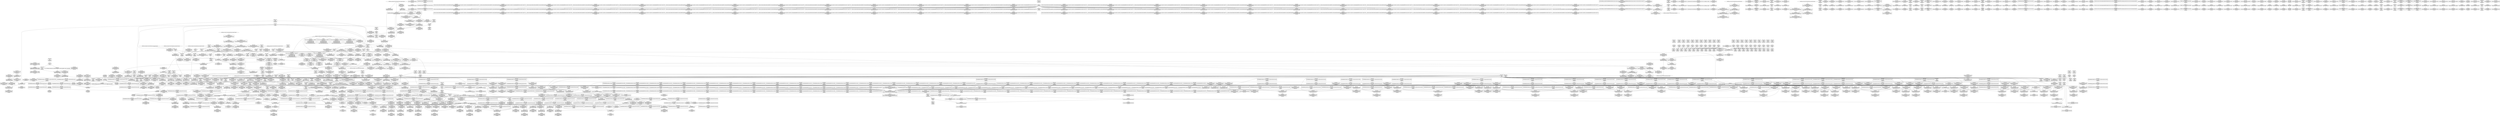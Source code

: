 digraph {
	CE0x4aef610 [shape=record,shape=Mrecord,label="{CE0x4aef610|socket_type_to_security_class:tmp47|security/selinux/hooks.c,1222}"]
	CE0x4a02b20 [shape=record,shape=Mrecord,label="{CE0x4a02b20|COLLAPSED:_CMRE:_elem_0::|security/selinux/hooks.c,3982}"]
	CE0x4a2b630 [shape=record,shape=Mrecord,label="{CE0x4a2b630|socket_type_to_security_class:tmp26|security/selinux/hooks.c,1198|*SummSource*}"]
	CE0x4a805b0 [shape=record,shape=Mrecord,label="{CE0x4a805b0|socket_type_to_security_class:if.then8|*SummSource*}"]
	CE0x4a37810 [shape=record,shape=Mrecord,label="{CE0x4a37810|selinux_socket_create:tmp37|security/selinux/hooks.c,3995}"]
	CE0x49dd8b0 [shape=record,shape=Mrecord,label="{CE0x49dd8b0|selinux_socket_create:call11|security/selinux/hooks.c,3990}"]
	CE0x4a051d0 [shape=record,shape=Mrecord,label="{CE0x4a051d0|i64*_getelementptr_inbounds_(_18_x_i64_,_18_x_i64_*___llvm_gcov_ctr341,_i64_0,_i64_12)|*Constant*|*SummSource*}"]
	CE0x4ae3ae0 [shape=record,shape=Mrecord,label="{CE0x4ae3ae0|socket_type_to_security_class:tmp39|security/selinux/hooks.c,1214|*SummSink*}"]
	CE0x49edee0 [shape=record,shape=Mrecord,label="{CE0x49edee0|selinux_socket_create:tmp2}"]
	CE0x4a01360 [shape=record,shape=Mrecord,label="{CE0x4a01360|selinux_socket_create:tmp12|security/selinux/hooks.c,3982}"]
	CE0x4a91810 [shape=record,shape=Mrecord,label="{CE0x4a91810|socket_sockcreate_sid:tmp13|*LoadInst*|security/selinux/hooks.c,3958}"]
	CE0x4a7b720 [shape=record,shape=Mrecord,label="{CE0x4a7b720|i64_20|*Constant*|*SummSink*}"]
	CE0x4a07b70 [shape=record,shape=Mrecord,label="{CE0x4a07b70|selinux_socket_create:tmp19|security/selinux/hooks.c,3982|*SummSource*}"]
	CE0x4a06e10 [shape=record,shape=Mrecord,label="{CE0x4a06e10|i8*_getelementptr_inbounds_(_25_x_i8_,_25_x_i8_*_.str3,_i32_0,_i32_0)|*Constant*|*SummSink*}"]
	CE0x4a500b0 [shape=record,shape=Mrecord,label="{CE0x4a500b0|i64*_getelementptr_inbounds_(_57_x_i64_,_57_x_i64_*___llvm_gcov_ctr342,_i64_0,_i64_23)|*Constant*}"]
	CE0x4a0de70 [shape=record,shape=Mrecord,label="{CE0x4a0de70|selinux_socket_create:tmp34|security/selinux/hooks.c,3995|*SummSource*}"]
	CE0x4ae9be0 [shape=record,shape=Mrecord,label="{CE0x4ae9be0|_call_void___llvm_gcov_indirect_counter_increment(i32*___llvm_gcov_global_state_pred344,_i64**_getelementptr_inbounds_(_100_x_i64*_,_100_x_i64*_*___llvm_gcda_edge_table343,_i64_0,_i64_92)),_!dbg_!27750|security/selinux/hooks.c,1220|*SummSink*}"]
	CE0x4a0ad90 [shape=record,shape=Mrecord,label="{CE0x4a0ad90|_call_void_lockdep_rcu_suspicious(i8*_getelementptr_inbounds_(_25_x_i8_,_25_x_i8_*_.str3,_i32_0,_i32_0),_i32_3982,_i8*_getelementptr_inbounds_(_45_x_i8_,_45_x_i8_*_.str12,_i32_0,_i32_0))_#10,_!dbg_!27732|security/selinux/hooks.c,3982}"]
	CE0x4a53d20 [shape=record,shape=Mrecord,label="{CE0x4a53d20|socket_type_to_security_class:call6|security/selinux/hooks.c,1191|*SummSource*}"]
	CE0x4a89bb0 [shape=record,shape=Mrecord,label="{CE0x4a89bb0|socket_sockcreate_sid:tmp11|security/selinux/hooks.c,3958|*SummSink*}"]
	CE0x49edde0 [shape=record,shape=Mrecord,label="{CE0x49edde0|i64*_getelementptr_inbounds_(_18_x_i64_,_18_x_i64_*___llvm_gcov_ctr341,_i64_0,_i64_1)|*Constant*|*SummSink*}"]
	CE0x4a137d0 [shape=record,shape=Mrecord,label="{CE0x4a137d0|default_protocol_stream:entry|*SummSource*}"]
	CE0x4a4c210 [shape=record,shape=Mrecord,label="{CE0x4a4c210|socket_type_to_security_class:tmp18|security/selinux/hooks.c,1191|*SummSource*}"]
	CE0x4a157b0 [shape=record,shape=Mrecord,label="{CE0x4a157b0|get_current:tmp3}"]
	CE0x4a77a50 [shape=record,shape=Mrecord,label="{CE0x4a77a50|i64**_getelementptr_inbounds_(_100_x_i64*_,_100_x_i64*_*___llvm_gcda_edge_table343,_i64_0,_i64_4)|*Constant*|*SummSink*}"]
	CE0x4a31da0 [shape=record,shape=Mrecord,label="{CE0x4a31da0|i64**_getelementptr_inbounds_(_100_x_i64*_,_100_x_i64*_*___llvm_gcda_edge_table343,_i64_0,_i64_60)|*Constant*}"]
	CE0x4a45550 [shape=record,shape=Mrecord,label="{CE0x4a45550|i16_16|*Constant*|*SummSink*}"]
	CE0x4a48950 [shape=record,shape=Mrecord,label="{CE0x4a48950|i16_14|*Constant*}"]
	CE0x4ad9e70 [shape=record,shape=Mrecord,label="{CE0x4ad9e70|i1_true|*Constant*}"]
	CE0x4a3a350 [shape=record,shape=Mrecord,label="{CE0x4a3a350|avc_has_perm:requested|Function::avc_has_perm&Arg::requested::|*SummSource*}"]
	CE0x49de1c0 [shape=record,shape=Mrecord,label="{CE0x49de1c0|selinux_socket_create:do.end}"]
	CE0x4a47860 [shape=record,shape=Mrecord,label="{CE0x4a47860|i16_35|*Constant*|*SummSink*}"]
	CE0x4a27ee0 [shape=record,shape=Mrecord,label="{CE0x4a27ee0|selinux_socket_create:tmp31|security/selinux/hooks.c,3992|*SummSource*}"]
	CE0x4a66230 [shape=record,shape=Mrecord,label="{CE0x4a66230|__llvm_gcov_indirect_counter_increment:tmp1|*SummSource*}"]
	CE0x4a85870 [shape=record,shape=Mrecord,label="{CE0x4a85870|default_protocol_stream:tmp4|security/selinux/hooks.c,1162}"]
	CE0x4a0cf50 [shape=record,shape=Mrecord,label="{CE0x4a0cf50|selinux_socket_create:tmp12|security/selinux/hooks.c,3982|*SummSink*}"]
	CE0x49dda30 [shape=record,shape=Mrecord,label="{CE0x49dda30|selinux_socket_create:call11|security/selinux/hooks.c,3990|*SummSink*}"]
	CE0x4a8cfe0 [shape=record,shape=Mrecord,label="{CE0x4a8cfe0|COLLAPSED:_GCMRE___llvm_gcov_ctr347_internal_global_6_x_i64_zeroinitializer:_elem_0:default:}"]
	CE0x4a80540 [shape=record,shape=Mrecord,label="{CE0x4a80540|socket_type_to_security_class:if.then8}"]
	"CONST[source:2(external),value:0(static)][purpose:{operation}][SrcIdx:0]"
	CE0x4aeee60 [shape=record,shape=Mrecord,label="{CE0x4aeee60|i64*_getelementptr_inbounds_(_57_x_i64_,_57_x_i64_*___llvm_gcov_ctr342,_i64_0,_i64_50)|*Constant*}"]
	CE0x4a7cdf0 [shape=record,shape=Mrecord,label="{CE0x4a7cdf0|socket_type_to_security_class:sw.bb5}"]
	CE0x4a8f7a0 [shape=record,shape=Mrecord,label="{CE0x4a8f7a0|GLOBAL:__llvm_gcov_ctr347|Global_var:__llvm_gcov_ctr347|*SummSource*}"]
	CE0x4a12170 [shape=record,shape=Mrecord,label="{CE0x4a12170|%struct.task_struct*_(%struct.task_struct**)*_asm_movq_%gs:$_1:P_,$0_,_r,im,_dirflag_,_fpsr_,_flags_}"]
	CE0x4a1fbc0 [shape=record,shape=Mrecord,label="{CE0x4a1fbc0|GLOBAL:selinux_socket_create.__warned|Global_var:selinux_socket_create.__warned}"]
	CE0x4a45770 [shape=record,shape=Mrecord,label="{CE0x4a45770|i16_21|*Constant*|*SummSource*}"]
	CE0x4b16200 [shape=record,shape=Mrecord,label="{CE0x4b16200|socket_sockcreate_sid:if.end|*SummSink*}"]
	CE0x4a0e840 [shape=record,shape=Mrecord,label="{CE0x4a0e840|i64**_getelementptr_inbounds_(_100_x_i64*_,_100_x_i64*_*___llvm_gcda_edge_table343,_i64_0,_i64_36)|*Constant*|*SummSink*}"]
	CE0x4a59590 [shape=record,shape=Mrecord,label="{CE0x4a59590|%struct.qstr*_null|*Constant*}"]
	CE0x4a88320 [shape=record,shape=Mrecord,label="{CE0x4a88320|socket_sockcreate_sid:tmp10|security/selinux/hooks.c,3958}"]
	CE0x4a66960 [shape=record,shape=Mrecord,label="{CE0x4a66960|socket_sockcreate_sid:tmp10|security/selinux/hooks.c,3958|*SummSource*}"]
	CE0x4a4d560 [shape=record,shape=Mrecord,label="{CE0x4a4d560|i64*_getelementptr_inbounds_(_57_x_i64_,_57_x_i64_*___llvm_gcov_ctr342,_i64_0,_i64_26)|*Constant*|*SummSource*}"]
	CE0x4a5cf60 [shape=record,shape=Mrecord,label="{CE0x4a5cf60|GLOBAL:current_task|Global_var:current_task|*SummSink*}"]
	CE0x4ad2c20 [shape=record,shape=Mrecord,label="{CE0x4ad2c20|i32_6|*Constant*}"]
	CE0x49eef90 [shape=record,shape=Mrecord,label="{CE0x49eef90|_ret_%struct.task_struct*_%tmp4,_!dbg_!27714|./arch/x86/include/asm/current.h,14|*SummSink*}"]
	CE0x4a27ff0 [shape=record,shape=Mrecord,label="{CE0x4a27ff0|selinux_socket_create:tmp31|security/selinux/hooks.c,3992|*SummSink*}"]
	CE0x4a723d0 [shape=record,shape=Mrecord,label="{CE0x4a723d0|_call_void___llvm_gcov_indirect_counter_increment(i32*___llvm_gcov_global_state_pred344,_i64**_getelementptr_inbounds_(_100_x_i64*_,_100_x_i64*_*___llvm_gcda_edge_table343,_i64_0,_i64_28)),_!dbg_!27721|security/selinux/hooks.c,1181|*SummSource*}"]
	CE0x4a120d0 [shape=record,shape=Mrecord,label="{CE0x4a120d0|socket_type_to_security_class:type|Function::socket_type_to_security_class&Arg::type::|*SummSource*}"]
	CE0x4af1b50 [shape=record,shape=Mrecord,label="{CE0x4af1b50|socket_type_to_security_class:tmp48|security/selinux/hooks.c,1224|*SummSink*}"]
	CE0x4a77160 [shape=record,shape=Mrecord,label="{CE0x4a77160|socket_type_to_security_class:tmp12|security/selinux/hooks.c,1187|*SummSource*}"]
	CE0x4a53930 [shape=record,shape=Mrecord,label="{CE0x4a53930|_call_void___llvm_gcov_indirect_counter_increment(i32*___llvm_gcov_global_state_pred344,_i64**_getelementptr_inbounds_(_100_x_i64*_,_100_x_i64*_*___llvm_gcda_edge_table343,_i64_0,_i64_48)),_!dbg_!27731|security/selinux/hooks.c,1191}"]
	CE0x4a03ec0 [shape=record,shape=Mrecord,label="{CE0x4a03ec0|selinux_socket_create:land.lhs.true|*SummSource*}"]
	CE0x49fc850 [shape=record,shape=Mrecord,label="{CE0x49fc850|GLOBAL:get_current|*Constant*|*SummSource*}"]
	CE0x4a52070 [shape=record,shape=Mrecord,label="{CE0x4a52070|socket_sockcreate_sid:tmp|*SummSink*}"]
	CE0x4a643d0 [shape=record,shape=Mrecord,label="{CE0x4a643d0|__llvm_gcov_indirect_counter_increment:bb|*SummSource*}"]
	CE0x4a2ee70 [shape=record,shape=Mrecord,label="{CE0x4a2ee70|i32_13|*Constant*|*SummSink*}"]
	CE0x4b24830 [shape=record,shape=Mrecord,label="{CE0x4b24830|default_protocol_dgram:lor.end|*SummSink*}"]
	CE0x4a77770 [shape=record,shape=Mrecord,label="{CE0x4a77770|socket_sockcreate_sid:tmp9|*LoadInst*|security/selinux/hooks.c,3954|*SummSink*}"]
	CE0x49f13b0 [shape=record,shape=Mrecord,label="{CE0x49f13b0|socket_type_to_security_class:protocol|Function::socket_type_to_security_class&Arg::protocol::}"]
	CE0x4a5c640 [shape=record,shape=Mrecord,label="{CE0x4a5c640|_ret_i32_%retval.0,_!dbg_!27764|security/selinux/hooks.c,3996|*SummSource*}"]
	CE0x4b20ac0 [shape=record,shape=Mrecord,label="{CE0x4b20ac0|default_protocol_dgram:tmp5|security/selinux/hooks.c,1167|*SummSink*}"]
	CE0x4a3b7c0 [shape=record,shape=Mrecord,label="{CE0x4a3b7c0|i64**_getelementptr_inbounds_(_100_x_i64*_,_100_x_i64*_*___llvm_gcda_edge_table343,_i64_0,_i64_20)|*Constant*|*SummSink*}"]
	CE0x4ad91f0 [shape=record,shape=Mrecord,label="{CE0x4ad91f0|default_protocol_stream:lor.rhs}"]
	CE0x4b222f0 [shape=record,shape=Mrecord,label="{CE0x4b222f0|i64*_getelementptr_inbounds_(_5_x_i64_,_5_x_i64_*___llvm_gcov_ctr346,_i64_0,_i64_3)|*Constant*|*SummSink*}"]
	CE0x4a29690 [shape=record,shape=Mrecord,label="{CE0x4a29690|socket_sockcreate_sid:secclass|Function::socket_sockcreate_sid&Arg::secclass::|*SummSource*}"]
	CE0x49df1c0 [shape=record,shape=Mrecord,label="{CE0x49df1c0|selinux_socket_create:tobool|security/selinux/hooks.c,3982}"]
	CE0x4a6bf40 [shape=record,shape=Mrecord,label="{CE0x4a6bf40|socket_type_to_security_class:tmp31|security/selinux/hooks.c,1206}"]
	CE0x4ae8af0 [shape=record,shape=Mrecord,label="{CE0x4ae8af0|socket_type_to_security_class:tmp43|security/selinux/hooks.c,1218}"]
	CE0x4af1420 [shape=record,shape=Mrecord,label="{CE0x4af1420|i64**_getelementptr_inbounds_(_100_x_i64*_,_100_x_i64*_*___llvm_gcda_edge_table343,_i64_0,_i64_56)|*Constant*|*SummSource*}"]
	CE0x49e8760 [shape=record,shape=Mrecord,label="{CE0x49e8760|selinux_socket_create:tmp23|security/selinux/hooks.c,3987}"]
	CE0x49eee90 [shape=record,shape=Mrecord,label="{CE0x49eee90|_ret_%struct.task_struct*_%tmp4,_!dbg_!27714|./arch/x86/include/asm/current.h,14}"]
	CE0x667c890 [shape=record,shape=Mrecord,label="{CE0x667c890|selinux_socket_create:tmp5|security/selinux/hooks.c,3982|*SummSink*}"]
	"CONST[source:2(external),value:0(static)][purpose:{operation}][SrcIdx:1]"
	CE0x4a29420 [shape=record,shape=Mrecord,label="{CE0x4a29420|socket_sockcreate_sid:secclass|Function::socket_sockcreate_sid&Arg::secclass::}"]
	CE0x4aa3ce0 [shape=record,shape=Mrecord,label="{CE0x4aa3ce0|_call_void___llvm_gcov_indirect_counter_increment(i32*___llvm_gcov_global_state_pred344,_i64**_getelementptr_inbounds_(_100_x_i64*_,_100_x_i64*_*___llvm_gcda_edge_table343,_i64_0,_i64_52)),_!dbg_!27737|security/selinux/hooks.c,1196|*SummSink*}"]
	CE0x4a027f0 [shape=record,shape=Mrecord,label="{CE0x4a027f0|socket_type_to_security_class:family|Function::socket_type_to_security_class&Arg::family::}"]
	CE0x4ae5990 [shape=record,shape=Mrecord,label="{CE0x4ae5990|socket_type_to_security_class:tmp40|security/selinux/hooks.c,1216|*SummSource*}"]
	CE0x4ae27a0 [shape=record,shape=Mrecord,label="{CE0x4ae27a0|i64**_getelementptr_inbounds_(_100_x_i64*_,_100_x_i64*_*___llvm_gcda_edge_table343,_i64_0,_i64_80)|*Constant*}"]
	CE0x4a8dbb0 [shape=record,shape=Mrecord,label="{CE0x4a8dbb0|socket_sockcreate_sid:sid2|security/selinux/hooks.c,3958|*SummSource*}"]
	CE0x49e69d0 [shape=record,shape=Mrecord,label="{CE0x49e69d0|i32_10|*Constant*|*SummSource*}"]
	CE0x4a85cf0 [shape=record,shape=Mrecord,label="{CE0x4a85cf0|socket_type_to_security_class:tmp1|*SummSink*}"]
	CE0x4a43c20 [shape=record,shape=Mrecord,label="{CE0x4a43c20|i64*_getelementptr_inbounds_(_57_x_i64_,_57_x_i64_*___llvm_gcov_ctr342,_i64_0,_i64_55)|*Constant*|*SummSink*}"]
	CE0x4b24c70 [shape=record,shape=Mrecord,label="{CE0x4b24c70|i64*_getelementptr_inbounds_(_5_x_i64_,_5_x_i64_*___llvm_gcov_ctr346,_i64_0,_i64_0)|*Constant*|*SummSink*}"]
	CE0x4a72590 [shape=record,shape=Mrecord,label="{CE0x4a72590|_call_void___llvm_gcov_indirect_counter_increment(i32*___llvm_gcov_global_state_pred344,_i64**_getelementptr_inbounds_(_100_x_i64*_,_100_x_i64*_*___llvm_gcda_edge_table343,_i64_0,_i64_28)),_!dbg_!27721|security/selinux/hooks.c,1181|*SummSink*}"]
	CE0x4a831a0 [shape=record,shape=Mrecord,label="{CE0x4a831a0|socket_sockcreate_sid:tmp8|security/selinux/hooks.c,3954|*SummSink*}"]
	CE0x4a85e50 [shape=record,shape=Mrecord,label="{CE0x4a85e50|GLOBAL:__llvm_gcov_global_state_pred344|Global_var:__llvm_gcov_global_state_pred344}"]
	CE0x4a91690 [shape=record,shape=Mrecord,label="{CE0x4a91690|socket_sockcreate_sid:sid2|security/selinux/hooks.c,3958|*SummSink*}"]
	CE0x4a32a60 [shape=record,shape=Mrecord,label="{CE0x4a32a60|socket_sockcreate_sid:tmp14|security/selinux/hooks.c,3960}"]
	CE0x4a2a070 [shape=record,shape=Mrecord,label="{CE0x4a2a070|_ret_i32_%retval.0,_!dbg_!27728|security/selinux/hooks.c,3960}"]
	CE0x4a46210 [shape=record,shape=Mrecord,label="{CE0x4a46210|i16_34|*Constant*|*SummSink*}"]
	CE0x49f0280 [shape=record,shape=Mrecord,label="{CE0x49f0280|selinux_socket_create:bb|*SummSink*}"]
	CE0x4a39a40 [shape=record,shape=Mrecord,label="{CE0x4a39a40|avc_has_perm:tclass|Function::avc_has_perm&Arg::tclass::|*SummSource*}"]
	CE0x4a8c170 [shape=record,shape=Mrecord,label="{CE0x4a8c170|default_protocol_stream:bb}"]
	CE0x49d0bd0 [shape=record,shape=Mrecord,label="{CE0x49d0bd0|selinux_socket_create:land.lhs.true2}"]
	CE0x4a3b830 [shape=record,shape=Mrecord,label="{CE0x4a3b830|i64*_getelementptr_inbounds_(_57_x_i64_,_57_x_i64_*___llvm_gcov_ctr342,_i64_0,_i64_53)|*Constant*}"]
	CE0x4a84370 [shape=record,shape=Mrecord,label="{CE0x4a84370|i32_6|*Constant*|*SummSource*}"]
	CE0x4a34ad0 [shape=record,shape=Mrecord,label="{CE0x4a34ad0|i64*_getelementptr_inbounds_(_18_x_i64_,_18_x_i64_*___llvm_gcov_ctr341,_i64_0,_i64_15)|*Constant*}"]
	CE0x4a32ad0 [shape=record,shape=Mrecord,label="{CE0x4a32ad0|socket_sockcreate_sid:tmp14|security/selinux/hooks.c,3960|*SummSource*}"]
	CE0x49f1010 [shape=record,shape=Mrecord,label="{CE0x49f1010|selinux_socket_create:protocol|Function::selinux_socket_create&Arg::protocol::}"]
	CE0x4a87190 [shape=record,shape=Mrecord,label="{CE0x4a87190|i64*_null|*Constant*|*SummSink*}"]
	CE0x49fea10 [shape=record,shape=Mrecord,label="{CE0x49fea10|i32_22|*Constant*}"]
	CE0x4a65410 [shape=record,shape=Mrecord,label="{CE0x4a65410|i32_-1|*Constant*}"]
	CE0x4a86200 [shape=record,shape=Mrecord,label="{CE0x4a86200|i64*_getelementptr_inbounds_(_6_x_i64_,_6_x_i64_*___llvm_gcov_ctr347,_i64_0,_i64_3)|*Constant*|*SummSink*}"]
	CE0x4a64190 [shape=record,shape=Mrecord,label="{CE0x4a64190|__llvm_gcov_indirect_counter_increment:tmp}"]
	CE0x49fa820 [shape=record,shape=Mrecord,label="{CE0x49fa820|0:_i32,_4:_i32,_8:_i32,_12:_i32,_20:_i32,_:_CMRE_0,4_|*MultipleSource*|security/selinux/hooks.c,3982|security/selinux/hooks.c,3982|security/selinux/hooks.c,3995|Function::socket_sockcreate_sid&Arg::tsec::}"]
	CE0x49e6400 [shape=record,shape=Mrecord,label="{CE0x49e6400|selinux_socket_create:tmp15|security/selinux/hooks.c,3982|*SummSource*}"]
	CE0x4a63dd0 [shape=record,shape=Mrecord,label="{CE0x4a63dd0|i32_10|*Constant*}"]
	CE0x4a44ed0 [shape=record,shape=Mrecord,label="{CE0x4a44ed0|i16_30|*Constant*}"]
	CE0x49edcf0 [shape=record,shape=Mrecord,label="{CE0x49edcf0|i64*_getelementptr_inbounds_(_18_x_i64_,_18_x_i64_*___llvm_gcov_ctr341,_i64_0,_i64_0)|*Constant*|*SummSink*}"]
	CE0x4aeada0 [shape=record,shape=Mrecord,label="{CE0x4aeada0|i64**_getelementptr_inbounds_(_100_x_i64*_,_100_x_i64*_*___llvm_gcda_edge_table343,_i64_0,_i64_92)|*Constant*|*SummSource*}"]
	CE0x4b23c10 [shape=record,shape=Mrecord,label="{CE0x4b23c10|i32_17|*Constant*}"]
	CE0x4a78510 [shape=record,shape=Mrecord,label="{CE0x4a78510|_call_void___llvm_gcov_indirect_counter_increment(i32*___llvm_gcov_global_state_pred344,_i64**_getelementptr_inbounds_(_100_x_i64*_,_100_x_i64*_*___llvm_gcda_edge_table343,_i64_0,_i64_32)),_!dbg_!27718|security/selinux/hooks.c,1177|*SummSink*}"]
	CE0x4a43df0 [shape=record,shape=Mrecord,label="{CE0x4a43df0|socket_type_to_security_class:tmp57|security/selinux/hooks.c,1234}"]
	CE0x4a15190 [shape=record,shape=Mrecord,label="{CE0x4a15190|i32_17|*Constant*|*SummSource*}"]
	CE0x4a85610 [shape=record,shape=Mrecord,label="{CE0x4a85610|i32_6|*Constant*|*SummSink*}"]
	CE0x4a80d30 [shape=record,shape=Mrecord,label="{CE0x4a80d30|socket_type_to_security_class:if.else}"]
	CE0x4a71820 [shape=record,shape=Mrecord,label="{CE0x4a71820|socket_type_to_security_class:tmp33|security/selinux/hooks.c,1208|*SummSink*}"]
	CE0x4a3f500 [shape=record,shape=Mrecord,label="{CE0x4a3f500|_call_void___llvm_gcov_indirect_counter_increment(i32*___llvm_gcov_global_state_pred344,_i64**_getelementptr_inbounds_(_100_x_i64*_,_100_x_i64*_*___llvm_gcda_edge_table343,_i64_0,_i64_0)),_!dbg_!27756|security/selinux/hooks.c,1234}"]
	CE0x4a48fc0 [shape=record,shape=Mrecord,label="{CE0x4a48fc0|socket_type_to_security_class:tmp58|security/selinux/hooks.c,1235|*SummSink*}"]
	CE0x4a5d620 [shape=record,shape=Mrecord,label="{CE0x4a5d620|get_current:tmp3|*SummSource*}"]
	CE0x4a5cce0 [shape=record,shape=Mrecord,label="{CE0x4a5cce0|i64*_getelementptr_inbounds_(_2_x_i64_,_2_x_i64_*___llvm_gcov_ctr98,_i64_0,_i64_0)|*Constant*}"]
	CE0x4a16730 [shape=record,shape=Mrecord,label="{CE0x4a16730|__llvm_gcov_indirect_counter_increment:entry}"]
	CE0x4a4a840 [shape=record,shape=Mrecord,label="{CE0x4a4a840|socket_sockcreate_sid:if.end}"]
	CE0x4ae3e50 [shape=record,shape=Mrecord,label="{CE0x4ae3e50|_call_void___llvm_gcov_indirect_counter_increment(i32*___llvm_gcov_global_state_pred344,_i64**_getelementptr_inbounds_(_100_x_i64*_,_100_x_i64*_*___llvm_gcda_edge_table343,_i64_0,_i64_84)),_!dbg_!27748|security/selinux/hooks.c,1216}"]
	CE0x4aeed80 [shape=record,shape=Mrecord,label="{CE0x4aeed80|i64**_getelementptr_inbounds_(_100_x_i64*_,_100_x_i64*_*___llvm_gcda_edge_table343,_i64_0,_i64_96)|*Constant*|*SummSource*}"]
	CE0x4a10f30 [shape=record,shape=Mrecord,label="{CE0x4a10f30|socket_type_to_security_class:sw.bb19|*SummSource*}"]
	CE0x4a3a570 [shape=record,shape=Mrecord,label="{CE0x4a3a570|%struct.common_audit_data*_null|*Constant*|*SummSource*}"]
	CE0x4a7c730 [shape=record,shape=Mrecord,label="{CE0x4a7c730|socket_type_to_security_class:tmp9|security/selinux/hooks.c,1186}"]
	CE0x4a50cc0 [shape=record,shape=Mrecord,label="{CE0x4a50cc0|get_current:tmp2|*SummSink*}"]
	CE0x4a4b830 [shape=record,shape=Mrecord,label="{CE0x4a4b830|socket_type_to_security_class:tmp16|security/selinux/hooks.c,1191|*SummSink*}"]
	CE0x4a7ba60 [shape=record,shape=Mrecord,label="{CE0x4a7ba60|i64_21|*Constant*}"]
	CE0x4a16bf0 [shape=record,shape=Mrecord,label="{CE0x4a16bf0|__llvm_gcov_indirect_counter_increment:predecessor|Function::__llvm_gcov_indirect_counter_increment&Arg::predecessor::|*SummSink*}"]
	CE0x4a39ce0 [shape=record,shape=Mrecord,label="{CE0x4a39ce0|i32_8|*Constant*}"]
	CE0x4a52bd0 [shape=record,shape=Mrecord,label="{CE0x4a52bd0|socket_type_to_security_class:if.then}"]
	CE0x49dacd0 [shape=record,shape=Mrecord,label="{CE0x49dacd0|selinux_socket_create:if.end|*SummSink*}"]
	CE0x4ae82d0 [shape=record,shape=Mrecord,label="{CE0x4ae82d0|i64**_getelementptr_inbounds_(_100_x_i64*_,_100_x_i64*_*___llvm_gcda_edge_table343,_i64_0,_i64_88)|*Constant*|*SummSink*}"]
	CE0x4ada480 [shape=record,shape=Mrecord,label="{CE0x4ada480|default_protocol_stream:tmp8|*SummSource*}"]
	CE0x4a4ddf0 [shape=record,shape=Mrecord,label="{CE0x4a4ddf0|i64*_getelementptr_inbounds_(_57_x_i64_,_57_x_i64_*___llvm_gcov_ctr342,_i64_0,_i64_27)|*Constant*|*SummSource*}"]
	CE0x4a48520 [shape=record,shape=Mrecord,label="{CE0x4a48520|i16_33|*Constant*|*SummSink*}"]
	CE0x4a12890 [shape=record,shape=Mrecord,label="{CE0x4a12890|i64*_getelementptr_inbounds_(_2_x_i64_,_2_x_i64_*___llvm_gcov_ctr98,_i64_0,_i64_1)|*Constant*|*SummSource*}"]
	CE0x4a59ec0 [shape=record,shape=Mrecord,label="{CE0x4a59ec0|socket_sockcreate_sid:retval.0|*SummSink*}"]
	CE0x4adac10 [shape=record,shape=Mrecord,label="{CE0x4adac10|i64*_getelementptr_inbounds_(_5_x_i64_,_5_x_i64_*___llvm_gcov_ctr345,_i64_0,_i64_4)|*Constant*|*SummSink*}"]
	CE0x4a48b80 [shape=record,shape=Mrecord,label="{CE0x4a48b80|i16_14|*Constant*|*SummSink*}"]
	CE0x4aa4b30 [shape=record,shape=Mrecord,label="{CE0x4aa4b30|i64**_getelementptr_inbounds_(_100_x_i64*_,_100_x_i64*_*___llvm_gcda_edge_table343,_i64_0,_i64_52)|*Constant*}"]
	CE0x4a8e530 [shape=record,shape=Mrecord,label="{CE0x4a8e530|socket_sockcreate_sid:tmp12|*LoadInst*|security/selinux/hooks.c,3958|*SummSink*}"]
	CE0x4a2f930 [shape=record,shape=Mrecord,label="{CE0x4a2f930|i32_14|*Constant*|*SummSource*}"]
	CE0x4a99740 [shape=record,shape=Mrecord,label="{CE0x4a99740|default_protocol_dgram:lor.ext|security/selinux/hooks.c,1167|*SummSink*}"]
	CE0x4a698b0 [shape=record,shape=Mrecord,label="{CE0x4a698b0|socket_type_to_security_class:tmp29|security/selinux/hooks.c,1204}"]
	CE0x4a62450 [shape=record,shape=Mrecord,label="{CE0x4a62450|socket_type_to_security_class:tmp2|security/selinux/hooks.c,1177}"]
	CE0x4a990b0 [shape=record,shape=Mrecord,label="{CE0x4a990b0|default_protocol_dgram:tmp10|security/selinux/hooks.c,1167|*SummSource*}"]
	CE0x4aef180 [shape=record,shape=Mrecord,label="{CE0x4aef180|i64*_getelementptr_inbounds_(_57_x_i64_,_57_x_i64_*___llvm_gcov_ctr342,_i64_0,_i64_50)|*Constant*|*SummSource*}"]
	CE0x4a39400 [shape=record,shape=Mrecord,label="{CE0x4a39400|avc_has_perm:tsid|Function::avc_has_perm&Arg::tsid::}"]
	CE0x49fceb0 [shape=record,shape=Mrecord,label="{CE0x49fceb0|selinux_socket_create:tmp3|*SummSource*}"]
	CE0x4a2b430 [shape=record,shape=Mrecord,label="{CE0x4a2b430|i64**_getelementptr_inbounds_(_100_x_i64*_,_100_x_i64*_*___llvm_gcda_edge_table343,_i64_0,_i64_40)|*Constant*|*SummSink*}"]
	CE0x4a48620 [shape=record,shape=Mrecord,label="{CE0x4a48620|i16_37|*Constant*}"]
	CE0x49da320 [shape=record,shape=Mrecord,label="{CE0x49da320|selinux_socket_create:if.then|*SummSource*}"]
	CE0x4a98dd0 [shape=record,shape=Mrecord,label="{CE0x4a98dd0|default_protocol_dgram:tmp10|security/selinux/hooks.c,1167}"]
	CE0x4a64740 [shape=record,shape=Mrecord,label="{CE0x4a64740|i32_16|*Constant*}"]
	CE0x49ec990 [shape=record,shape=Mrecord,label="{CE0x49ec990|GLOBAL:lockdep_rcu_suspicious|*Constant*}"]
	CE0x4a14060 [shape=record,shape=Mrecord,label="{CE0x4a14060|_ret_i32_%lor.ext,_!dbg_!27720|security/selinux/hooks.c,1162}"]
	CE0x4a6b790 [shape=record,shape=Mrecord,label="{CE0x4a6b790|i64*_getelementptr_inbounds_(_57_x_i64_,_57_x_i64_*___llvm_gcov_ctr342,_i64_0,_i64_42)|*Constant*}"]
	CE0x4a0c1c0 [shape=record,shape=Mrecord,label="{CE0x4a0c1c0|socket_type_to_security_class:sw.bb13|*SummSink*}"]
	CE0x4a8fc30 [shape=record,shape=Mrecord,label="{CE0x4a8fc30|__llvm_gcov_indirect_counter_increment:pred}"]
	CE0x4a5bdb0 [shape=record,shape=Mrecord,label="{CE0x4a5bdb0|selinux_socket_create:tmp39|security/selinux/hooks.c,3996|*SummSource*}"]
	CE0x4b245d0 [shape=record,shape=Mrecord,label="{CE0x4b245d0|default_protocol_dgram:bb|*SummSource*}"]
	CE0x4a7f7b0 [shape=record,shape=Mrecord,label="{CE0x4a7f7b0|_ret_i32_%lor.ext,_!dbg_!27720|security/selinux/hooks.c,1167}"]
	CE0x49df5d0 [shape=record,shape=Mrecord,label="{CE0x49df5d0|selinux_socket_create:if.then}"]
	CE0x4a82370 [shape=record,shape=Mrecord,label="{CE0x4a82370|i64*_getelementptr_inbounds_(_57_x_i64_,_57_x_i64_*___llvm_gcov_ctr342,_i64_0,_i64_0)|*Constant*}"]
	CE0x4a54760 [shape=record,shape=Mrecord,label="{CE0x4a54760|socket_type_to_security_class:call6|security/selinux/hooks.c,1191}"]
	CE0x49f2a80 [shape=record,shape=Mrecord,label="{CE0x49f2a80|selinux_socket_create:call4|security/selinux/hooks.c,3982}"]
	CE0x4aa3b30 [shape=record,shape=Mrecord,label="{CE0x4aa3b30|_call_void___llvm_gcov_indirect_counter_increment(i32*___llvm_gcov_global_state_pred344,_i64**_getelementptr_inbounds_(_100_x_i64*_,_100_x_i64*_*___llvm_gcda_edge_table343,_i64_0,_i64_52)),_!dbg_!27737|security/selinux/hooks.c,1196|*SummSource*}"]
	CE0x4ad3080 [shape=record,shape=Mrecord,label="{CE0x4ad3080|default_protocol_dgram:tmp3|security/selinux/hooks.c,1167}"]
	CE0x4a47200 [shape=record,shape=Mrecord,label="{CE0x4a47200|i16_23|*Constant*|*SummSink*}"]
	CE0x4af51d0 [shape=record,shape=Mrecord,label="{CE0x4af51d0|_call_void___llvm_gcov_indirect_counter_increment(i32*___llvm_gcov_global_state_pred344,_i64**_getelementptr_inbounds_(_100_x_i64*_,_100_x_i64*_*___llvm_gcda_edge_table343,_i64_0,_i64_20)),_!dbg_!27754|security/selinux/hooks.c,1229}"]
	CE0x4ae52e0 [shape=record,shape=Mrecord,label="{CE0x4ae52e0|i64**_getelementptr_inbounds_(_100_x_i64*_,_100_x_i64*_*___llvm_gcda_edge_table343,_i64_0,_i64_84)|*Constant*}"]
	CE0x4ad4370 [shape=record,shape=Mrecord,label="{CE0x4ad4370|default_protocol_stream:tmp1|*SummSource*}"]
	CE0x4a7b140 [shape=record,shape=Mrecord,label="{CE0x4a7b140|socket_type_to_security_class:tobool|security/selinux/hooks.c,1186}"]
	CE0x4aa6360 [shape=record,shape=Mrecord,label="{CE0x4aa6360|_call_void___llvm_gcov_indirect_counter_increment(i32*___llvm_gcov_global_state_pred344,_i64**_getelementptr_inbounds_(_100_x_i64*_,_100_x_i64*_*___llvm_gcda_edge_table343,_i64_0,_i64_40)),_!dbg_!27738|security/selinux/hooks.c,1198|*SummSink*}"]
	CE0x4ad93b0 [shape=record,shape=Mrecord,label="{CE0x4ad93b0|default_protocol_stream:lor.rhs|*SummSink*}"]
	CE0x4ae32a0 [shape=record,shape=Mrecord,label="{CE0x4ae32a0|i64*_getelementptr_inbounds_(_57_x_i64_,_57_x_i64_*___llvm_gcov_ctr342,_i64_0,_i64_46)|*Constant*|*SummSink*}"]
	CE0x4a350e0 [shape=record,shape=Mrecord,label="{CE0x4a350e0|i64*_getelementptr_inbounds_(_18_x_i64_,_18_x_i64_*___llvm_gcov_ctr341,_i64_0,_i64_15)|*Constant*|*SummSink*}"]
	CE0x49ee850 [shape=record,shape=Mrecord,label="{CE0x49ee850|_ret_%struct.task_struct*_%tmp4,_!dbg_!27714|./arch/x86/include/asm/current.h,14|*SummSource*}"]
	CE0x4a04d40 [shape=record,shape=Mrecord,label="{CE0x4a04d40|selinux_socket_create:tmp26|security/selinux/hooks.c,3988|*SummSource*}"]
	CE0x4a80830 [shape=record,shape=Mrecord,label="{CE0x4a80830|i64_2|*Constant*}"]
	CE0x4a76aa0 [shape=record,shape=Mrecord,label="{CE0x4a76aa0|socket_type_to_security_class:tmp12|security/selinux/hooks.c,1187}"]
	CE0x49efe60 [shape=record,shape=Mrecord,label="{CE0x49efe60|selinux_socket_create:tmp6|security/selinux/hooks.c,3982|*SummSink*}"]
	CE0x4aea230 [shape=record,shape=Mrecord,label="{CE0x4aea230|socket_type_to_security_class:tmp44|security/selinux/hooks.c,1220}"]
	CE0x4a7f920 [shape=record,shape=Mrecord,label="{CE0x4a7f920|_ret_i32_%lor.ext,_!dbg_!27720|security/selinux/hooks.c,1167|*SummSource*}"]
	CE0x4a63c40 [shape=record,shape=Mrecord,label="{CE0x4a63c40|_call_void_mcount()_#3}"]
	CE0x4a4ac80 [shape=record,shape=Mrecord,label="{CE0x4a4ac80|socket_type_to_security_class:tobool7|security/selinux/hooks.c,1191|*SummSource*}"]
	CE0x49dd220 [shape=record,shape=Mrecord,label="{CE0x49dd220|socket_type_to_security_class:if.else9|*SummSink*}"]
	CE0x49f4660 [shape=record,shape=Mrecord,label="{CE0x49f4660|selinux_socket_create:newsid|security/selinux/hooks.c, 3983|*SummSink*}"]
	CE0x4ad92f0 [shape=record,shape=Mrecord,label="{CE0x4ad92f0|default_protocol_stream:lor.rhs|*SummSource*}"]
	CE0x49fb040 [shape=record,shape=Mrecord,label="{CE0x49fb040|0:_i32,_4:_i32,_8:_i32,_12:_i32,_20:_i32,_:_CMRE_4,8_|*MultipleSource*|security/selinux/hooks.c,3982|security/selinux/hooks.c,3982|security/selinux/hooks.c,3995|Function::socket_sockcreate_sid&Arg::tsec::}"]
	CE0x4a16f60 [shape=record,shape=Mrecord,label="{CE0x4a16f60|i64**_getelementptr_inbounds_(_100_x_i64*_,_100_x_i64*_*___llvm_gcda_edge_table343,_i64_0,_i64_4)|*Constant*}"]
	CE0x4a872f0 [shape=record,shape=Mrecord,label="{CE0x4a872f0|__llvm_gcov_indirect_counter_increment:tmp5}"]
	CE0x4a0e320 [shape=record,shape=Mrecord,label="{CE0x4a0e320|selinux_socket_create:tmp34|security/selinux/hooks.c,3995|*SummSink*}"]
	CE0x4a81e80 [shape=record,shape=Mrecord,label="{CE0x4a81e80|socket_sockcreate_sid:tmp9|*LoadInst*|security/selinux/hooks.c,3954}"]
	CE0x49e9a60 [shape=record,shape=Mrecord,label="{CE0x49e9a60|i64_13|*Constant*|*SummSource*}"]
	CE0x49d0230 [shape=record,shape=Mrecord,label="{CE0x49d0230|selinux_socket_create:if.then9|*SummSink*}"]
	CE0x4a0da70 [shape=record,shape=Mrecord,label="{CE0x4a0da70|socket_type_to_security_class:sw.bb23}"]
	CE0x4a13c70 [shape=record,shape=Mrecord,label="{CE0x4a13c70|default_protocol_stream:protocol|Function::default_protocol_stream&Arg::protocol::|*SummSink*}"]
	CE0x49ece40 [shape=record,shape=Mrecord,label="{CE0x49ece40|i32_3982|*Constant*|*SummSource*}"]
	CE0x4a2a8d0 [shape=record,shape=Mrecord,label="{CE0x4a2a8d0|socket_type_to_security_class:tmp26|security/selinux/hooks.c,1198}"]
	CE0x49fc340 [shape=record,shape=Mrecord,label="{CE0x49fc340|0:_i32,_4:_i32,_8:_i32,_12:_i32,_20:_i32,_:_CMRE_12,16_|*MultipleSource*|security/selinux/hooks.c,3982|security/selinux/hooks.c,3982|security/selinux/hooks.c,3995|Function::socket_sockcreate_sid&Arg::tsec::}"]
	CE0x4ad0f10 [shape=record,shape=Mrecord,label="{CE0x4ad0f10|default_protocol_stream:tmp4|security/selinux/hooks.c,1162|*SummSource*}"]
	CE0x4a6c990 [shape=record,shape=Mrecord,label="{CE0x4a6c990|_call_void___llvm_gcov_indirect_counter_increment(i32*___llvm_gcov_global_state_pred344,_i64**_getelementptr_inbounds_(_100_x_i64*_,_100_x_i64*_*___llvm_gcda_edge_table343,_i64_0,_i64_68)),_!dbg_!27744|security/selinux/hooks.c,1208|*SummSource*}"]
	CE0x4a7f420 [shape=record,shape=Mrecord,label="{CE0x4a7f420|default_protocol_dgram:protocol|Function::default_protocol_dgram&Arg::protocol::|*SummSink*}"]
	CE0x4ae2c50 [shape=record,shape=Mrecord,label="{CE0x4ae2c50|i64**_getelementptr_inbounds_(_100_x_i64*_,_100_x_i64*_*___llvm_gcda_edge_table343,_i64_0,_i64_80)|*Constant*|*SummSink*}"]
	CE0x4a3de50 [shape=record,shape=Mrecord,label="{CE0x4a3de50|i64**_getelementptr_inbounds_(_100_x_i64*_,_100_x_i64*_*___llvm_gcda_edge_table343,_i64_0,_i64_24)|*Constant*}"]
	CE0x4ad2800 [shape=record,shape=Mrecord,label="{CE0x4ad2800|default_protocol_stream:tmp7|security/selinux/hooks.c,1162}"]
	CE0x4b22890 [shape=record,shape=Mrecord,label="{CE0x4b22890|default_protocol_dgram:tmp6|security/selinux/hooks.c,1167|*SummSink*}"]
	CE0x4a34150 [shape=record,shape=Mrecord,label="{CE0x4a34150|default_protocol_stream:lor.end}"]
	CE0x4a07670 [shape=record,shape=Mrecord,label="{CE0x4a07670|COLLAPSED:_GCMRE_current_task_external_global_%struct.task_struct*:_elem_0::|security/selinux/hooks.c,3982}"]
	CE0x4a4aff0 [shape=record,shape=Mrecord,label="{CE0x4a4aff0|i64_25|*Constant*}"]
	CE0x4a7a0a0 [shape=record,shape=Mrecord,label="{CE0x4a7a0a0|socket_type_to_security_class:tmp44|security/selinux/hooks.c,1220|*SummSink*}"]
	CE0x49e7d70 [shape=record,shape=Mrecord,label="{CE0x49e7d70|selinux_socket_create:tobool1|security/selinux/hooks.c,3982|*SummSource*}"]
	CE0x49f0650 [shape=record,shape=Mrecord,label="{CE0x49f0650|get_current:tmp1|*SummSource*}"]
	CE0x4a107f0 [shape=record,shape=Mrecord,label="{CE0x4a107f0|socket_type_to_security_class:sw.bb18}"]
	CE0x4a76fa0 [shape=record,shape=Mrecord,label="{CE0x4a76fa0|i64*_getelementptr_inbounds_(_57_x_i64_,_57_x_i64_*___llvm_gcov_ctr342,_i64_0,_i64_22)|*Constant*}"]
	CE0x4a2b000 [shape=record,shape=Mrecord,label="{CE0x4a2b000|i64**_getelementptr_inbounds_(_100_x_i64*_,_100_x_i64*_*___llvm_gcda_edge_table343,_i64_0,_i64_40)|*Constant*}"]
	CE0x49feba0 [shape=record,shape=Mrecord,label="{CE0x49feba0|selinux_socket_create:tmp19|security/selinux/hooks.c,3982|*SummSink*}"]
	CE0x4a7fab0 [shape=record,shape=Mrecord,label="{CE0x4a7fab0|socket_type_to_security_class:tobool7|security/selinux/hooks.c,1191|*SummSink*}"]
	CE0x4a12e40 [shape=record,shape=Mrecord,label="{CE0x4a12e40|i32_-1|*Constant*|*SummSource*}"]
	CE0x4ad9b40 [shape=record,shape=Mrecord,label="{CE0x4ad9b40|default_protocol_stream:cmp1|security/selinux/hooks.c,1162}"]
	CE0x4aa6130 [shape=record,shape=Mrecord,label="{CE0x4aa6130|_call_void___llvm_gcov_indirect_counter_increment(i32*___llvm_gcov_global_state_pred344,_i64**_getelementptr_inbounds_(_100_x_i64*_,_100_x_i64*_*___llvm_gcda_edge_table343,_i64_0,_i64_40)),_!dbg_!27738|security/selinux/hooks.c,1198}"]
	CE0x4a8d050 [shape=record,shape=Mrecord,label="{CE0x4a8d050|socket_sockcreate_sid:tmp|*SummSource*}"]
	CE0x4a83b50 [shape=record,shape=Mrecord,label="{CE0x4a83b50|i64*_getelementptr_inbounds_(_57_x_i64_,_57_x_i64_*___llvm_gcov_ctr342,_i64_0,_i64_0)|*Constant*|*SummSink*}"]
	CE0x4a10010 [shape=record,shape=Mrecord,label="{CE0x4a10010|socket_type_to_security_class:sw.bb1|*SummSource*}"]
	CE0x49ea190 [shape=record,shape=Mrecord,label="{CE0x49ea190|i64*_getelementptr_inbounds_(_18_x_i64_,_18_x_i64_*___llvm_gcov_ctr341,_i64_0,_i64_6)|*Constant*|*SummSink*}"]
	CE0x4a46640 [shape=record,shape=Mrecord,label="{CE0x4a46640|i16_41|*Constant*}"]
	CE0x49fa500 [shape=record,shape=Mrecord,label="{CE0x49fa500|selinux_socket_create:tobool13|security/selinux/hooks.c,3992|*SummSink*}"]
	CE0x4a8a8a0 [shape=record,shape=Mrecord,label="{CE0x4a8a8a0|socket_sockcreate_sid:bb|*SummSource*}"]
	CE0x49eb470 [shape=record,shape=Mrecord,label="{CE0x49eb470|GLOBAL:selinux_socket_create.__warned|Global_var:selinux_socket_create.__warned|*SummSink*}"]
	CE0x49d0a70 [shape=record,shape=Mrecord,label="{CE0x49d0a70|selinux_socket_create:if.then9|*SummSource*}"]
	CE0x4a3eb20 [shape=record,shape=Mrecord,label="{CE0x4a3eb20|socket_type_to_security_class:tmp55|security/selinux/hooks.c,1231}"]
	CE0x49fdef0 [shape=record,shape=Mrecord,label="{CE0x49fdef0|selinux_socket_create:tmp26|security/selinux/hooks.c,3988}"]
	CE0x49ee370 [shape=record,shape=Mrecord,label="{CE0x49ee370|selinux_socket_create:tmp36|security/selinux/hooks.c,3995}"]
	CE0x4a2dfc0 [shape=record,shape=Mrecord,label="{CE0x4a2dfc0|i64**_getelementptr_inbounds_(_100_x_i64*_,_100_x_i64*_*___llvm_gcda_edge_table343,_i64_0,_i64_12)|*Constant*|*SummSink*}"]
	CE0x4adaf40 [shape=record,shape=Mrecord,label="{CE0x4adaf40|default_protocol_stream:lor.ext|security/selinux/hooks.c,1162|*SummSource*}"]
	CE0x4ae3580 [shape=record,shape=Mrecord,label="{CE0x4ae3580|socket_type_to_security_class:tmp39|security/selinux/hooks.c,1214|*SummSource*}"]
	CE0x4a47a80 [shape=record,shape=Mrecord,label="{CE0x4a47a80|i16_22|*Constant*|*SummSource*}"]
	CE0x4ad2a20 [shape=record,shape=Mrecord,label="{CE0x4ad2a20|default_protocol_stream:tmp7|security/selinux/hooks.c,1162|*SummSink*}"]
	CE0x4a100f0 [shape=record,shape=Mrecord,label="{CE0x4a100f0|i8_1|*Constant*|*SummSource*}"]
	CE0x4a6d970 [shape=record,shape=Mrecord,label="{CE0x4a6d970|_call_void___llvm_gcov_indirect_counter_increment(i32*___llvm_gcov_global_state_pred344,_i64**_getelementptr_inbounds_(_100_x_i64*_,_100_x_i64*_*___llvm_gcda_edge_table343,_i64_0,_i64_72)),_!dbg_!27745|security/selinux/hooks.c,1210|*SummSink*}"]
	CE0x4a67490 [shape=record,shape=Mrecord,label="{CE0x4a67490|__llvm_gcov_indirect_counter_increment:tmp3|*SummSink*}"]
	CE0x4a48c80 [shape=record,shape=Mrecord,label="{CE0x4a48c80|socket_type_to_security_class:retval.0}"]
	CE0x4a3a280 [shape=record,shape=Mrecord,label="{CE0x4a3a280|avc_has_perm:requested|Function::avc_has_perm&Arg::requested::}"]
	CE0x4a39fa0 [shape=record,shape=Mrecord,label="{CE0x4a39fa0|i32_8|*Constant*|*SummSink*}"]
	CE0x4a07180 [shape=record,shape=Mrecord,label="{CE0x4a07180|i8*_getelementptr_inbounds_(_45_x_i8_,_45_x_i8_*_.str12,_i32_0,_i32_0)|*Constant*}"]
	CE0x49fe340 [shape=record,shape=Mrecord,label="{CE0x49fe340|socket_type_to_security_class:sw.bb3|*SummSource*}"]
	CE0x4af2da0 [shape=record,shape=Mrecord,label="{CE0x4af2da0|_call_void___llvm_gcov_indirect_counter_increment(i32*___llvm_gcov_global_state_pred344,_i64**_getelementptr_inbounds_(_100_x_i64*_,_100_x_i64*_*___llvm_gcda_edge_table343,_i64_0,_i64_16)),_!dbg_!27753|security/selinux/hooks.c,1227|*SummSink*}"]
	CE0x4a90ed0 [shape=record,shape=Mrecord,label="{CE0x4a90ed0|GLOBAL:__llvm_gcov_ctr347|Global_var:__llvm_gcov_ctr347}"]
	CE0x49e8b60 [shape=record,shape=Mrecord,label="{CE0x49e8b60|selinux_socket_create:tmp20|security/selinux/hooks.c,3982|*SummSource*}"]
	CE0x49f4c10 [shape=record,shape=Mrecord,label="{CE0x49f4c10|i64_14|*Constant*|*SummSink*}"]
	CE0x4a0ce40 [shape=record,shape=Mrecord,label="{CE0x4a0ce40|selinux_socket_create:tmp12|security/selinux/hooks.c,3982|*SummSource*}"]
	CE0x4a5b990 [shape=record,shape=Mrecord,label="{CE0x4a5b990|i64*_getelementptr_inbounds_(_18_x_i64_,_18_x_i64_*___llvm_gcov_ctr341,_i64_0,_i64_17)|*Constant*|*SummSource*}"]
	CE0x4a112a0 [shape=record,shape=Mrecord,label="{CE0x4a112a0|selinux_socket_create:tmp13|security/selinux/hooks.c,3982|*SummSource*}"]
	CE0x4a83cf0 [shape=record,shape=Mrecord,label="{CE0x4a83cf0|socket_type_to_security_class:tmp|*SummSink*}"]
	CE0x4a86b00 [shape=record,shape=Mrecord,label="{CE0x4a86b00|default_protocol_stream:tmp2|security/selinux/hooks.c,1162|*SummSink*}"]
	CE0x4a3b9c0 [shape=record,shape=Mrecord,label="{CE0x4a3b9c0|socket_type_to_security_class:tmp52|security/selinux/hooks.c,1229|*SummSource*}"]
	CE0x49f05e0 [shape=record,shape=Mrecord,label="{CE0x49f05e0|get_current:tmp1}"]
	CE0x49e73c0 [shape=record,shape=Mrecord,label="{CE0x49e73c0|selinux_socket_create:kern|Function::selinux_socket_create&Arg::kern::|*SummSink*}"]
	CE0x4a4b720 [shape=record,shape=Mrecord,label="{CE0x4a4b720|socket_type_to_security_class:tmp16|security/selinux/hooks.c,1191|*SummSource*}"]
	CE0x4a0a790 [shape=record,shape=Mrecord,label="{CE0x4a0a790|socket_type_to_security_class:sw.bb11|*SummSource*}"]
	CE0x49f0920 [shape=record,shape=Mrecord,label="{CE0x49f0920|selinux_socket_create:if.then14|*SummSource*}"]
	CE0x4a71050 [shape=record,shape=Mrecord,label="{CE0x4a71050|socket_type_to_security_class:tmp32|security/selinux/hooks.c,1208|*SummSink*}"]
	CE0x4a11020 [shape=record,shape=Mrecord,label="{CE0x4a11020|socket_type_to_security_class:sw.bb19|*SummSink*}"]
	CE0x4a0a4d0 [shape=record,shape=Mrecord,label="{CE0x4a0a4d0|selinux_socket_create:tmp18|security/selinux/hooks.c,3982}"]
	CE0x4a4b650 [shape=record,shape=Mrecord,label="{CE0x4a4b650|socket_type_to_security_class:tmp16|security/selinux/hooks.c,1191}"]
	CE0x4a653a0 [shape=record,shape=Mrecord,label="{CE0x4a653a0|__llvm_gcov_indirect_counter_increment:pred|*SummSink*}"]
	CE0x4a14270 [shape=record,shape=Mrecord,label="{CE0x4a14270|_ret_i32_%lor.ext,_!dbg_!27720|security/selinux/hooks.c,1162|*SummSink*}"]
	CE0x4a4f190 [shape=record,shape=Mrecord,label="{CE0x4a4f190|i64*_getelementptr_inbounds_(_57_x_i64_,_57_x_i64_*___llvm_gcov_ctr342,_i64_0,_i64_22)|*Constant*|*SummSource*}"]
	CE0x4ada840 [shape=record,shape=Mrecord,label="{CE0x4ada840|default_protocol_stream:tmp8|*SummSink*}"]
	CE0x4a6f020 [shape=record,shape=Mrecord,label="{CE0x4a6f020|i64**_getelementptr_inbounds_(_100_x_i64*_,_100_x_i64*_*___llvm_gcda_edge_table343,_i64_0,_i64_72)|*Constant*|*SummSink*}"]
	CE0x4ae8990 [shape=record,shape=Mrecord,label="{CE0x4ae8990|socket_type_to_security_class:tmp42|security/selinux/hooks.c,1218|*SummSink*}"]
	CE0x4af3b20 [shape=record,shape=Mrecord,label="{CE0x4af3b20|i64**_getelementptr_inbounds_(_100_x_i64*_,_100_x_i64*_*___llvm_gcda_edge_table343,_i64_0,_i64_16)|*Constant*}"]
	CE0x4a5a390 [shape=record,shape=Mrecord,label="{CE0x4a5a390|socket_type_to_security_class:tmp2|security/selinux/hooks.c,1177|*SummSink*}"]
	CE0x4a45ee0 [shape=record,shape=Mrecord,label="{CE0x4a45ee0|i16_44|*Constant*|*SummSink*}"]
	CE0x4a7ed80 [shape=record,shape=Mrecord,label="{CE0x4a7ed80|default_protocol_dgram:entry}"]
	CE0x49eaf10 [shape=record,shape=Mrecord,label="{CE0x49eaf10|get_current:tmp|*SummSource*}"]
	CE0x4a697d0 [shape=record,shape=Mrecord,label="{CE0x4a697d0|socket_type_to_security_class:tmp28|security/selinux/hooks.c,1204|*SummSink*}"]
	CE0x4a02b90 [shape=record,shape=Mrecord,label="{CE0x4a02b90|selinux_socket_create:security|security/selinux/hooks.c,3982|*SummSource*}"]
	CE0x4a2b4a0 [shape=record,shape=Mrecord,label="{CE0x4a2b4a0|i64*_getelementptr_inbounds_(_57_x_i64_,_57_x_i64_*___llvm_gcov_ctr342,_i64_0,_i64_29)|*Constant*}"]
	CE0x4a39340 [shape=record,shape=Mrecord,label="{CE0x4a39340|avc_has_perm:ssid|Function::avc_has_perm&Arg::ssid::|*SummSink*}"]
	CE0x49e8910 [shape=record,shape=Mrecord,label="{CE0x49e8910|i64_11|*Constant*|*SummSource*}"]
	CE0x4a602d0 [shape=record,shape=Mrecord,label="{CE0x4a602d0|_call_void___llvm_gcov_indirect_counter_increment(i32*___llvm_gcov_global_state_pred344,_i64**_getelementptr_inbounds_(_100_x_i64*_,_100_x_i64*_*___llvm_gcda_edge_table343,_i64_0,_i64_8)),_!dbg_!27722|security/selinux/hooks.c,1184}"]
	CE0x4a4f240 [shape=record,shape=Mrecord,label="{CE0x4a4f240|i64*_getelementptr_inbounds_(_57_x_i64_,_57_x_i64_*___llvm_gcov_ctr342,_i64_0,_i64_22)|*Constant*|*SummSink*}"]
	CE0x4b23a60 [shape=record,shape=Mrecord,label="{CE0x4b23a60|default_protocol_dgram:tmp7|security/selinux/hooks.c,1167|*SummSink*}"]
	CE0x4a8ff30 [shape=record,shape=Mrecord,label="{CE0x4a8ff30|__llvm_gcov_indirect_counter_increment:exit|*SummSink*}"]
	CE0x4a3c9c0 [shape=record,shape=Mrecord,label="{CE0x4a3c9c0|_call_void___llvm_gcov_indirect_counter_increment(i32*___llvm_gcov_global_state_pred344,_i64**_getelementptr_inbounds_(_100_x_i64*_,_100_x_i64*_*___llvm_gcda_edge_table343,_i64_0,_i64_24)),_!dbg_!27755|security/selinux/hooks.c,1231}"]
	CE0x4a5b710 [shape=record,shape=Mrecord,label="{CE0x4a5b710|i64*_getelementptr_inbounds_(_18_x_i64_,_18_x_i64_*___llvm_gcov_ctr341,_i64_0,_i64_17)|*Constant*}"]
	CE0x4a88c50 [shape=record,shape=Mrecord,label="{CE0x4a88c50|default_protocol_dgram:cmp|security/selinux/hooks.c,1167}"]
	CE0x4af1500 [shape=record,shape=Mrecord,label="{CE0x4af1500|i64*_getelementptr_inbounds_(_57_x_i64_,_57_x_i64_*___llvm_gcov_ctr342,_i64_0,_i64_51)|*Constant*}"]
	CE0x4aa4fd0 [shape=record,shape=Mrecord,label="{CE0x4aa4fd0|i64*_getelementptr_inbounds_(_57_x_i64_,_57_x_i64_*___llvm_gcov_ctr342,_i64_0,_i64_28)|*Constant*}"]
	CE0x4a83030 [shape=record,shape=Mrecord,label="{CE0x4a83030|socket_sockcreate_sid:tmp8|security/selinux/hooks.c,3954|*SummSource*}"]
	CE0x4a0d1c0 [shape=record,shape=Mrecord,label="{CE0x4a0d1c0|socket_type_to_security_class:sw.default22}"]
	CE0x4a385b0 [shape=record,shape=Mrecord,label="{CE0x4a385b0|avc_has_perm:entry}"]
	CE0x4a6e4a0 [shape=record,shape=Mrecord,label="{CE0x4a6e4a0|socket_type_to_security_class:tmp34|security/selinux/hooks.c,1210}"]
	CE0x4a64870 [shape=record,shape=Mrecord,label="{CE0x4a64870|socket_sockcreate_sid:tmp7|security/selinux/hooks.c,3954|*SummSource*}"]
	CE0x4a2baf0 [shape=record,shape=Mrecord,label="{CE0x4a2baf0|socket_type_to_security_class:tmp26|security/selinux/hooks.c,1198|*SummSink*}"]
	CE0x4a47c90 [shape=record,shape=Mrecord,label="{CE0x4a47c90|i16_20|*Constant*}"]
	CE0x4a4bf60 [shape=record,shape=Mrecord,label="{CE0x4a4bf60|socket_type_to_security_class:tmp18|security/selinux/hooks.c,1191}"]
	CE0x49fcd50 [shape=record,shape=Mrecord,label="{CE0x49fcd50|selinux_socket_create:tmp3}"]
	CE0x4a8e8e0 [shape=record,shape=Mrecord,label="{CE0x4a8e8e0|default_protocol_dgram:tmp1}"]
	CE0x4a0fab0 [shape=record,shape=Mrecord,label="{CE0x4a0fab0|selinux_socket_create:tmp14|security/selinux/hooks.c,3982|*SummSink*}"]
	CE0x4a68c70 [shape=record,shape=Mrecord,label="{CE0x4a68c70|i64**_getelementptr_inbounds_(_100_x_i64*_,_100_x_i64*_*___llvm_gcda_edge_table343,_i64_0,_i64_0)|*Constant*|*SummSource*}"]
	CE0x4a37fe0 [shape=record,shape=Mrecord,label="{CE0x4a37fe0|i32_(i32,_i32,_i16,_i32,_%struct.common_audit_data*)*_bitcast_(i32_(i32,_i32,_i16,_i32,_%struct.common_audit_data.495*)*_avc_has_perm_to_i32_(i32,_i32,_i16,_i32,_%struct.common_audit_data*)*)|*Constant*}"]
	CE0x4a0a940 [shape=record,shape=Mrecord,label="{CE0x4a0a940|socket_type_to_security_class:sw.bb15}"]
	CE0x49ecc70 [shape=record,shape=Mrecord,label="{CE0x49ecc70|COLLAPSED:_GIRE_selinux_xfrm_refcount_global_%struct.atomic_t_zeroinitializer,_align_4:_elem_0:default:}"]
	CE0x4a05580 [shape=record,shape=Mrecord,label="{CE0x4a05580|selinux_socket_create:tmp27|security/selinux/hooks.c,3988|*SummSource*}"]
	CE0x4a6d740 [shape=record,shape=Mrecord,label="{CE0x4a6d740|_call_void___llvm_gcov_indirect_counter_increment(i32*___llvm_gcov_global_state_pred344,_i64**_getelementptr_inbounds_(_100_x_i64*_,_100_x_i64*_*___llvm_gcda_edge_table343,_i64_0,_i64_72)),_!dbg_!27745|security/selinux/hooks.c,1210}"]
	CE0x4a7e4c0 [shape=record,shape=Mrecord,label="{CE0x4a7e4c0|i64**_getelementptr_inbounds_(_100_x_i64*_,_100_x_i64*_*___llvm_gcda_edge_table343,_i64_0,_i64_48)|*Constant*|*SummSource*}"]
	CE0x4a06990 [shape=record,shape=Mrecord,label="{CE0x4a06990|selinux_socket_create:tmp4|security/selinux/hooks.c,3982}"]
	CE0x4a04590 [shape=record,shape=Mrecord,label="{CE0x4a04590|selinux_socket_create:tmp8|security/selinux/hooks.c,3982|*SummSink*}"]
	CE0x4a184f0 [shape=record,shape=Mrecord,label="{CE0x4a184f0|socket_sockcreate_sid:tmp1|*SummSink*}"]
	CE0x4aa5890 [shape=record,shape=Mrecord,label="{CE0x4aa5890|socket_type_to_security_class:tmp25|security/selinux/hooks.c,1196|*SummSource*}"]
	CE0x49e9730 [shape=record,shape=Mrecord,label="{CE0x49e9730|selinux_socket_create:tobool13|security/selinux/hooks.c,3992|*SummSource*}"]
	CE0x4a0a080 [shape=record,shape=Mrecord,label="{CE0x4a0a080|selinux_socket_create:return|*SummSink*}"]
	CE0x4a74b60 [shape=record,shape=Mrecord,label="{CE0x4a74b60|i32_16|*Constant*|*SummSource*}"]
	CE0x49eb740 [shape=record,shape=Mrecord,label="{CE0x49eb740|selinux_socket_create:tmp22|security/selinux/hooks.c,3987}"]
	CE0x4a168b0 [shape=record,shape=Mrecord,label="{CE0x4a168b0|__llvm_gcov_indirect_counter_increment:entry|*SummSink*}"]
	CE0x4a46870 [shape=record,shape=Mrecord,label="{CE0x4a46870|i16_41|*Constant*|*SummSink*}"]
	CE0x4a124a0 [shape=record,shape=Mrecord,label="{CE0x4a124a0|socket_type_to_security_class:if.else9}"]
	CE0x4a11d30 [shape=record,shape=Mrecord,label="{CE0x4a11d30|selinux_socket_create:type|Function::selinux_socket_create&Arg::type::}"]
	CE0x4a3f190 [shape=record,shape=Mrecord,label="{CE0x4a3f190|socket_type_to_security_class:tmp55|security/selinux/hooks.c,1231|*SummSink*}"]
	CE0x49f04e0 [shape=record,shape=Mrecord,label="{CE0x49f04e0|selinux_socket_create:if.then14|*SummSink*}"]
	CE0x4a648e0 [shape=record,shape=Mrecord,label="{CE0x4a648e0|socket_sockcreate_sid:tmp7|security/selinux/hooks.c,3954|*SummSink*}"]
	CE0x4a46310 [shape=record,shape=Mrecord,label="{CE0x4a46310|i16_31|*Constant*}"]
	CE0x4a13610 [shape=record,shape=Mrecord,label="{CE0x4a13610|default_protocol_stream:entry}"]
	CE0x4a00840 [shape=record,shape=Mrecord,label="{CE0x4a00840|i8_1|*Constant*}"]
	CE0x4ae4bb0 [shape=record,shape=Mrecord,label="{CE0x4ae4bb0|socket_type_to_security_class:tmp40|security/selinux/hooks.c,1216}"]
	CE0x4a88840 [shape=record,shape=Mrecord,label="{CE0x4a88840|socket_sockcreate_sid:tmp3|security/selinux/hooks.c,3953}"]
	CE0x4a6b720 [shape=record,shape=Mrecord,label="{CE0x4a6b720|i64**_getelementptr_inbounds_(_100_x_i64*_,_100_x_i64*_*___llvm_gcda_edge_table343,_i64_0,_i64_64)|*Constant*|*SummSink*}"]
	CE0x49e5b10 [shape=record,shape=Mrecord,label="{CE0x49e5b10|0:_i8,_:_GCMR_selinux_socket_create.__warned_internal_global_i8_0,_section_.data.unlikely_,_align_1:_elem_0:default:}"]
	CE0x4ae5e50 [shape=record,shape=Mrecord,label="{CE0x4ae5e50|socket_type_to_security_class:tmp40|security/selinux/hooks.c,1216|*SummSink*}"]
	CE0x4a47960 [shape=record,shape=Mrecord,label="{CE0x4a47960|i16_22|*Constant*}"]
	CE0x4a6bd70 [shape=record,shape=Mrecord,label="{CE0x4a6bd70|i64*_getelementptr_inbounds_(_57_x_i64_,_57_x_i64_*___llvm_gcov_ctr342,_i64_0,_i64_42)|*Constant*|*SummSink*}"]
	CE0x4a4f2b0 [shape=record,shape=Mrecord,label="{CE0x4a4f2b0|socket_type_to_security_class:tmp12|security/selinux/hooks.c,1187|*SummSink*}"]
	CE0x4a12fa0 [shape=record,shape=Mrecord,label="{CE0x4a12fa0|i32_-1|*Constant*|*SummSink*}"]
	CE0x4a740a0 [shape=record,shape=Mrecord,label="{CE0x4a740a0|get_current:tmp4|./arch/x86/include/asm/current.h,14|*SummSink*}"]
	CE0x4a81b50 [shape=record,shape=Mrecord,label="{CE0x4a81b50|socket_type_to_security_class:sw.bb|*SummSource*}"]
	CE0x4a61de0 [shape=record,shape=Mrecord,label="{CE0x4a61de0|socket_type_to_security_class:call|security/selinux/hooks.c,1186|*SummSink*}"]
	CE0x4a4d870 [shape=record,shape=Mrecord,label="{CE0x4a4d870|socket_type_to_security_class:tmp21|security/selinux/hooks.c,1192}"]
	"CONST[source:0(mediator),value:0(static)][purpose:{operation}]"
	CE0x49df670 [shape=record,shape=Mrecord,label="{CE0x49df670|selinux_socket_create:do.body|*SummSource*}"]
	CE0x4a61920 [shape=record,shape=Mrecord,label="{CE0x4a61920|i64**_getelementptr_inbounds_(_100_x_i64*_,_100_x_i64*_*___llvm_gcda_edge_table343,_i64_0,_i64_44)|*Constant*}"]
	CE0x4a0fdc0 [shape=record,shape=Mrecord,label="{CE0x4a0fdc0|socket_type_to_security_class:if.else|*SummSink*}"]
	CE0x4a347f0 [shape=record,shape=Mrecord,label="{CE0x4a347f0|socket_type_to_security_class:tmp3|security/selinux/hooks.c,1177|*SummSink*}"]
	CE0x4a0b350 [shape=record,shape=Mrecord,label="{CE0x4a0b350|socket_type_to_security_class:sw.bb17|*SummSource*}"]
	CE0x4ae8c00 [shape=record,shape=Mrecord,label="{CE0x4ae8c00|socket_type_to_security_class:tmp43|security/selinux/hooks.c,1218|*SummSource*}"]
	CE0x49e6b90 [shape=record,shape=Mrecord,label="{CE0x49e6b90|GLOBAL:__llvm_gcov_indirect_counter_increment|*Constant*|*SummSink*}"]
	CE0x4ae70a0 [shape=record,shape=Mrecord,label="{CE0x4ae70a0|_call_void___llvm_gcov_indirect_counter_increment(i32*___llvm_gcov_global_state_pred344,_i64**_getelementptr_inbounds_(_100_x_i64*_,_100_x_i64*_*___llvm_gcda_edge_table343,_i64_0,_i64_88)),_!dbg_!27749|security/selinux/hooks.c,1218|*SummSink*}"]
	CE0x4b24690 [shape=record,shape=Mrecord,label="{CE0x4b24690|default_protocol_dgram:bb|*SummSink*}"]
	CE0x4a4bbe0 [shape=record,shape=Mrecord,label="{CE0x4a4bbe0|socket_type_to_security_class:tmp17|security/selinux/hooks.c,1191|*SummSource*}"]
	CE0x4a6a2f0 [shape=record,shape=Mrecord,label="{CE0x4a6a2f0|_call_void___llvm_gcov_indirect_counter_increment(i32*___llvm_gcov_global_state_pred344,_i64**_getelementptr_inbounds_(_100_x_i64*_,_100_x_i64*_*___llvm_gcda_edge_table343,_i64_0,_i64_64)),_!dbg_!27743|security/selinux/hooks.c,1206|*SummSource*}"]
	CE0x4a0d950 [shape=record,shape=Mrecord,label="{CE0x4a0d950|socket_type_to_security_class:sw.bb12|*SummSink*}"]
	CE0x4ae94d0 [shape=record,shape=Mrecord,label="{CE0x4ae94d0|_call_void___llvm_gcov_indirect_counter_increment(i32*___llvm_gcov_global_state_pred344,_i64**_getelementptr_inbounds_(_100_x_i64*_,_100_x_i64*_*___llvm_gcda_edge_table343,_i64_0,_i64_92)),_!dbg_!27750|security/selinux/hooks.c,1220}"]
	CE0x49d82a0 [shape=record,shape=Mrecord,label="{CE0x49d82a0|_call_void_mcount()_#3|*SummSource*}"]
	CE0x4a60970 [shape=record,shape=Mrecord,label="{CE0x4a60970|i32_16|*Constant*|*SummSink*}"]
	CE0x4b24d20 [shape=record,shape=Mrecord,label="{CE0x4b24d20|default_protocol_dgram:tmp}"]
	CE0x4a07010 [shape=record,shape=Mrecord,label="{CE0x4a07010|i64_2|*Constant*}"]
	CE0x49f1ac0 [shape=record,shape=Mrecord,label="{CE0x49f1ac0|_ret_i16_%retval.0,_!dbg_!27757|security/selinux/hooks.c,1235|*SummSource*}"]
	CE0x4a5c8c0 [shape=record,shape=Mrecord,label="{CE0x4a5c8c0|i64*_getelementptr_inbounds_(_2_x_i64_,_2_x_i64_*___llvm_gcov_ctr98,_i64_0,_i64_0)|*Constant*|*SummSource*}"]
	CE0x4b247c0 [shape=record,shape=Mrecord,label="{CE0x4b247c0|default_protocol_dgram:lor.end|*SummSource*}"]
	CE0x49fe5b0 [shape=record,shape=Mrecord,label="{CE0x49fe5b0|socket_type_to_security_class:sw.bb12}"]
	CE0x4a46a90 [shape=record,shape=Mrecord,label="{CE0x4a46a90|i16_32|*Constant*|*SummSource*}"]
	CE0x4a07ca0 [shape=record,shape=Mrecord,label="{CE0x4a07ca0|i64_2|*Constant*|*SummSink*}"]
	CE0x4a11130 [shape=record,shape=Mrecord,label="{CE0x4a11130|selinux_socket_create:tmp13|security/selinux/hooks.c,3982}"]
	CE0x4a7b2c0 [shape=record,shape=Mrecord,label="{CE0x4a7b2c0|socket_type_to_security_class:tobool|security/selinux/hooks.c,1186|*SummSource*}"]
	CE0x49fa3b0 [shape=record,shape=Mrecord,label="{CE0x49fa3b0|_ret_i32_%retval.0,_!dbg_!27728|security/selinux/hooks.c,3960|*SummSink*}"]
	CE0x4a7b650 [shape=record,shape=Mrecord,label="{CE0x4a7b650|i64_20|*Constant*|*SummSource*}"]
	CE0x4af3fd0 [shape=record,shape=Mrecord,label="{CE0x4af3fd0|i64**_getelementptr_inbounds_(_100_x_i64*_,_100_x_i64*_*___llvm_gcda_edge_table343,_i64_0,_i64_16)|*Constant*|*SummSink*}"]
	CE0x4a46ca0 [shape=record,shape=Mrecord,label="{CE0x4a46ca0|i16_36|*Constant*}"]
	CE0x49efd50 [shape=record,shape=Mrecord,label="{CE0x49efd50|i64*_getelementptr_inbounds_(_2_x_i64_,_2_x_i64_*___llvm_gcov_ctr98,_i64_0,_i64_1)|*Constant*}"]
	CE0x4aa5160 [shape=record,shape=Mrecord,label="{CE0x4aa5160|socket_type_to_security_class:tmp24|security/selinux/hooks.c,1196|*SummSource*}"]
	CE0x4addde0 [shape=record,shape=Mrecord,label="{CE0x4addde0|default_protocol_stream:tmp10|security/selinux/hooks.c,1162|*SummSink*}"]
	CE0x4a6f090 [shape=record,shape=Mrecord,label="{CE0x4a6f090|i64*_getelementptr_inbounds_(_57_x_i64_,_57_x_i64_*___llvm_gcov_ctr342,_i64_0,_i64_44)|*Constant*}"]
	CE0x4a052f0 [shape=record,shape=Mrecord,label="{CE0x4a052f0|selinux_socket_create:tmp26|security/selinux/hooks.c,3988|*SummSink*}"]
	CE0x4a81540 [shape=record,shape=Mrecord,label="{CE0x4a81540|socket_type_to_security_class:return|*SummSink*}"]
	CE0x5f119c0 [shape=record,shape=Mrecord,label="{CE0x5f119c0|i1_true|*Constant*|*SummSource*}"]
	CE0x4a10e30 [shape=record,shape=Mrecord,label="{CE0x4a10e30|socket_type_to_security_class:sw.bb19}"]
	CE0x4a17c70 [shape=record,shape=Mrecord,label="{CE0x4a17c70|GLOBAL:__llvm_gcov_indirect_counter_increment|*Constant*}"]
	CE0x4a4df10 [shape=record,shape=Mrecord,label="{CE0x4a4df10|socket_type_to_security_class:tmp22|security/selinux/hooks.c,1194|*SummSink*}"]
	CE0x4a5f780 [shape=record,shape=Mrecord,label="{CE0x4a5f780|i64*_getelementptr_inbounds_(_57_x_i64_,_57_x_i64_*___llvm_gcov_ctr342,_i64_0,_i64_15)|*Constant*|*SummSink*}"]
	CE0x49d94a0 [shape=record,shape=Mrecord,label="{CE0x49d94a0|selinux_socket_create:tmp}"]
	CE0x49d85b0 [shape=record,shape=Mrecord,label="{CE0x49d85b0|selinux_socket_create:if.end15}"]
	CE0x49fd060 [shape=record,shape=Mrecord,label="{CE0x49fd060|i32_78|*Constant*}"]
	CE0x4ad29b0 [shape=record,shape=Mrecord,label="{CE0x4ad29b0|default_protocol_stream:tmp7|security/selinux/hooks.c,1162|*SummSource*}"]
	CE0x49f49c0 [shape=record,shape=Mrecord,label="{CE0x49f49c0|selinux_socket_create:tmp29|security/selinux/hooks.c,3992}"]
	CE0x4ada990 [shape=record,shape=Mrecord,label="{CE0x4ada990|i64*_getelementptr_inbounds_(_5_x_i64_,_5_x_i64_*___llvm_gcov_ctr345,_i64_0,_i64_4)|*Constant*|*SummSource*}"]
	CE0x4ad1710 [shape=record,shape=Mrecord,label="{CE0x4ad1710|i64*_getelementptr_inbounds_(_5_x_i64_,_5_x_i64_*___llvm_gcov_ctr345,_i64_0,_i64_3)|*Constant*}"]
	CE0x4a3e290 [shape=record,shape=Mrecord,label="{CE0x4a3e290|i64**_getelementptr_inbounds_(_100_x_i64*_,_100_x_i64*_*___llvm_gcda_edge_table343,_i64_0,_i64_24)|*Constant*|*SummSource*}"]
	CE0x4a154c0 [shape=record,shape=Mrecord,label="{CE0x4a154c0|i32_5|*Constant*|*SummSource*}"]
	CE0x4a3bfe0 [shape=record,shape=Mrecord,label="{CE0x4a3bfe0|socket_type_to_security_class:tmp53|security/selinux/hooks.c,1229}"]
	CE0x4a0bff0 [shape=record,shape=Mrecord,label="{CE0x4a0bff0|socket_type_to_security_class:sw.bb13}"]
	CE0x49de950 [shape=record,shape=Mrecord,label="{CE0x49de950|i32_1|*Constant*|*SummSource*}"]
	CE0x4a65940 [shape=record,shape=Mrecord,label="{CE0x4a65940|i64*_getelementptr_inbounds_(_6_x_i64_,_6_x_i64_*___llvm_gcov_ctr347,_i64_0,_i64_4)|*Constant*|*SummSource*}"]
	CE0x4a29120 [shape=record,shape=Mrecord,label="{CE0x4a29120|socket_sockcreate_sid:tsec|Function::socket_sockcreate_sid&Arg::tsec::}"]
	CE0x4a0b250 [shape=record,shape=Mrecord,label="{CE0x4a0b250|socket_type_to_security_class:sw.bb2}"]
	CE0x4a354e0 [shape=record,shape=Mrecord,label="{CE0x4a354e0|selinux_socket_create:tmp33|security/selinux/hooks.c,3993|*SummSource*}"]
	CE0x4a6bab0 [shape=record,shape=Mrecord,label="{CE0x4a6bab0|i64*_getelementptr_inbounds_(_57_x_i64_,_57_x_i64_*___llvm_gcov_ctr342,_i64_0,_i64_42)|*Constant*|*SummSource*}"]
	CE0x4a8b4b0 [shape=record,shape=Mrecord,label="{CE0x4a8b4b0|default_protocol_dgram:tmp2|security/selinux/hooks.c,1167}"]
	CE0x4a46100 [shape=record,shape=Mrecord,label="{CE0x4a46100|i16_34|*Constant*|*SummSource*}"]
	CE0x4a46430 [shape=record,shape=Mrecord,label="{CE0x4a46430|i16_31|*Constant*|*SummSource*}"]
	CE0x49fd2d0 [shape=record,shape=Mrecord,label="{CE0x49fd2d0|selinux_socket_create:cred|security/selinux/hooks.c,3982|*SummSource*}"]
	CE0x4a95a70 [shape=record,shape=Mrecord,label="{CE0x4a95a70|default_protocol_dgram:tmp8}"]
	CE0x4a0c330 [shape=record,shape=Mrecord,label="{CE0x4a0c330|socket_type_to_security_class:sw.bb3}"]
	CE0x49da850 [shape=record,shape=Mrecord,label="{CE0x49da850|selinux_socket_create:if.end10|*SummSource*}"]
	CE0x4a53b60 [shape=record,shape=Mrecord,label="{CE0x4a53b60|_call_void___llvm_gcov_indirect_counter_increment(i32*___llvm_gcov_global_state_pred344,_i64**_getelementptr_inbounds_(_100_x_i64*_,_100_x_i64*_*___llvm_gcda_edge_table343,_i64_0,_i64_48)),_!dbg_!27731|security/selinux/hooks.c,1191|*SummSink*}"]
	CE0x4ad1040 [shape=record,shape=Mrecord,label="{CE0x4ad1040|default_protocol_stream:tmp4|security/selinux/hooks.c,1162|*SummSink*}"]
	"CONST[source:0(mediator),value:2(dynamic)][purpose:{object}]"
	CE0x4a80a70 [shape=record,shape=Mrecord,label="{CE0x4a80a70|socket_type_to_security_class:sw.bb18|*SummSource*}"]
	CE0x4a27590 [shape=record,shape=Mrecord,label="{CE0x4a27590|selinux_socket_create:tmp29|security/selinux/hooks.c,3992|*SummSink*}"]
	CE0x4a46540 [shape=record,shape=Mrecord,label="{CE0x4a46540|i16_31|*Constant*|*SummSink*}"]
	CE0x49f58d0 [shape=record,shape=Mrecord,label="{CE0x49f58d0|i64*_getelementptr_inbounds_(_18_x_i64_,_18_x_i64_*___llvm_gcov_ctr341,_i64_0,_i64_1)|*Constant*}"]
	CE0x4a339b0 [shape=record,shape=Mrecord,label="{CE0x4a339b0|__llvm_gcov_indirect_counter_increment:bb4|*SummSink*}"]
	CE0x49fb860 [shape=record,shape=Mrecord,label="{CE0x49fb860|socket_type_to_security_class:tmp21|security/selinux/hooks.c,1192|*SummSink*}"]
	CE0x4adeea0 [shape=record,shape=Mrecord,label="{CE0x4adeea0|_call_void___llvm_gcov_indirect_counter_increment(i32*___llvm_gcov_global_state_pred344,_i64**_getelementptr_inbounds_(_100_x_i64*_,_100_x_i64*_*___llvm_gcda_edge_table343,_i64_0,_i64_76)),_!dbg_!27746|security/selinux/hooks.c,1212|*SummSink*}"]
	CE0x4a64070 [shape=record,shape=Mrecord,label="{CE0x4a64070|__llvm_gcov_indirect_counter_increment:tmp1}"]
	CE0x49f8d60 [shape=record,shape=Mrecord,label="{CE0x49f8d60|default_protocol_stream:tmp5|security/selinux/hooks.c,1162|*SummSource*}"]
	CE0x4a05c10 [shape=record,shape=Mrecord,label="{CE0x4a05c10|selinux_socket_create:tmp10|security/selinux/hooks.c,3982|*SummSink*}"]
	CE0x4a62c90 [shape=record,shape=Mrecord,label="{CE0x4a62c90|i64**_getelementptr_inbounds_(_100_x_i64*_,_100_x_i64*_*___llvm_gcda_edge_table343,_i64_0,_i64_32)|*Constant*|*SummSink*}"]
	CE0x4a12060 [shape=record,shape=Mrecord,label="{CE0x4a12060|socket_type_to_security_class:type|Function::socket_type_to_security_class&Arg::type::}"]
	CE0x4a04bd0 [shape=record,shape=Mrecord,label="{CE0x4a04bd0|i64*_getelementptr_inbounds_(_18_x_i64_,_18_x_i64_*___llvm_gcov_ctr341,_i64_0,_i64_12)|*Constant*}"]
	CE0x49d8930 [shape=record,shape=Mrecord,label="{CE0x49d8930|selinux_socket_create:if.end15|*SummSource*}"]
	CE0x4a798e0 [shape=record,shape=Mrecord,label="{CE0x4a798e0|_call_void_mcount()_#3|*SummSink*}"]
	CE0x4a86d30 [shape=record,shape=Mrecord,label="{CE0x4a86d30|socket_sockcreate_sid:tmp6|security/selinux/hooks.c,3953|*SummSource*}"]
	CE0x4ada350 [shape=record,shape=Mrecord,label="{CE0x4ada350|default_protocol_stream:tmp8}"]
	CE0x4a60340 [shape=record,shape=Mrecord,label="{CE0x4a60340|_call_void___llvm_gcov_indirect_counter_increment(i32*___llvm_gcov_global_state_pred344,_i64**_getelementptr_inbounds_(_100_x_i64*_,_100_x_i64*_*___llvm_gcda_edge_table343,_i64_0,_i64_8)),_!dbg_!27722|security/selinux/hooks.c,1184|*SummSource*}"]
	CE0x49ee210 [shape=record,shape=Mrecord,label="{CE0x49ee210|0:_i32,_4:_i32,_8:_i32,_12:_i32,_20:_i32,_:_CMRE_20,24_|*MultipleSource*|security/selinux/hooks.c,3982|security/selinux/hooks.c,3982|security/selinux/hooks.c,3995|Function::socket_sockcreate_sid&Arg::tsec::}"]
	CE0x4a89150 [shape=record,shape=Mrecord,label="{CE0x4a89150|socket_sockcreate_sid:tmp5|security/selinux/hooks.c,3953}"]
	CE0x4a52e70 [shape=record,shape=Mrecord,label="{CE0x4a52e70|socket_sockcreate_sid:sockcreate_sid|security/selinux/hooks.c,3953}"]
	CE0x49e85a0 [shape=record,shape=Mrecord,label="{CE0x49e85a0|i64_10|*Constant*|*SummSink*}"]
	CE0x4a80460 [shape=record,shape=Mrecord,label="{CE0x4a80460|socket_type_to_security_class:sw.default|*SummSink*}"]
	CE0x4a788b0 [shape=record,shape=Mrecord,label="{CE0x4a788b0|socket_type_to_security_class:tmp6|security/selinux/hooks.c,1181}"]
	CE0x4a34c20 [shape=record,shape=Mrecord,label="{CE0x4a34c20|selinux_socket_create:tmp32|security/selinux/hooks.c,3993|*SummSource*}"]
	CE0x4a8f490 [shape=record,shape=Mrecord,label="{CE0x4a8f490|_call_void_mcount()_#3}"]
	CE0x4a11a30 [shape=record,shape=Mrecord,label="{CE0x4a11a30|socket_type_to_security_class:family|Function::socket_type_to_security_class&Arg::family::|*SummSink*}"]
	CE0x4a333b0 [shape=record,shape=Mrecord,label="{CE0x4a333b0|socket_sockcreate_sid:tmp15|security/selinux/hooks.c,3960|*SummSink*}"]
	CE0x49e6390 [shape=record,shape=Mrecord,label="{CE0x49e6390|selinux_socket_create:tmp15|security/selinux/hooks.c,3982}"]
	CE0x4a444c0 [shape=record,shape=Mrecord,label="{CE0x4a444c0|socket_type_to_security_class:tmp57|security/selinux/hooks.c,1234|*SummSink*}"]
	CE0x4a4c550 [shape=record,shape=Mrecord,label="{CE0x4a4c550|socket_type_to_security_class:tmp19|security/selinux/hooks.c,1191}"]
	CE0x4aefc80 [shape=record,shape=Mrecord,label="{CE0x4aefc80|socket_type_to_security_class:tmp47|security/selinux/hooks.c,1222|*SummSink*}"]
	CE0x4a867a0 [shape=record,shape=Mrecord,label="{CE0x4a867a0|default_protocol_stream:tmp2|security/selinux/hooks.c,1162}"]
	CE0x49fe770 [shape=record,shape=Mrecord,label="{CE0x49fe770|selinux_socket_create:tmp2|*SummSink*}"]
	CE0x4a73db0 [shape=record,shape=Mrecord,label="{CE0x4a73db0|i64*_getelementptr_inbounds_(_2_x_i64_,_2_x_i64_*___llvm_gcov_ctr98,_i64_0,_i64_1)|*Constant*|*SummSink*}"]
	CE0x4a3ec30 [shape=record,shape=Mrecord,label="{CE0x4a3ec30|socket_type_to_security_class:tmp55|security/selinux/hooks.c,1231|*SummSource*}"]
	CE0x4ae5790 [shape=record,shape=Mrecord,label="{CE0x4ae5790|i64**_getelementptr_inbounds_(_100_x_i64*_,_100_x_i64*_*___llvm_gcda_edge_table343,_i64_0,_i64_84)|*Constant*|*SummSink*}"]
	CE0x4a8a010 [shape=record,shape=Mrecord,label="{CE0x4a8a010|__llvm_gcov_indirect_counter_increment:tmp5|*SummSource*}"]
	CE0x4a470f0 [shape=record,shape=Mrecord,label="{CE0x4a470f0|i16_23|*Constant*|*SummSource*}"]
	CE0x4a14920 [shape=record,shape=Mrecord,label="{CE0x4a14920|_call_void___llvm_gcov_indirect_counter_increment(i32*___llvm_gcov_global_state_pred344,_i64**_getelementptr_inbounds_(_100_x_i64*_,_100_x_i64*_*___llvm_gcda_edge_table343,_i64_0,_i64_4)),_!dbg_!27715|security/selinux/hooks.c,1174}"]
	CE0x49fc960 [shape=record,shape=Mrecord,label="{CE0x49fc960|GLOBAL:get_current|*Constant*|*SummSink*}"]
	CE0x4a27c60 [shape=record,shape=Mrecord,label="{CE0x4a27c60|selinux_socket_create:tmp31|security/selinux/hooks.c,3992}"]
	CE0x4a0e2b0 [shape=record,shape=Mrecord,label="{CE0x4a0e2b0|i64*_getelementptr_inbounds_(_18_x_i64_,_18_x_i64_*___llvm_gcov_ctr341,_i64_0,_i64_16)|*Constant*|*SummSink*}"]
	CE0x49df060 [shape=record,shape=Mrecord,label="{CE0x49df060|selinux_socket_create:entry|*SummSource*}"]
	CE0x4a07a60 [shape=record,shape=Mrecord,label="{CE0x4a07a60|selinux_socket_create:tmp19|security/selinux/hooks.c,3982}"]
	CE0x4a8b520 [shape=record,shape=Mrecord,label="{CE0x4a8b520|default_protocol_dgram:tmp2|security/selinux/hooks.c,1167|*SummSource*}"]
	CE0x4a03bd0 [shape=record,shape=Mrecord,label="{CE0x4a03bd0|GLOBAL:get_current|*Constant*}"]
	CE0x4a264a0 [shape=record,shape=Mrecord,label="{CE0x4a264a0|_call_void___llvm_gcov_indirect_counter_increment(i32*___llvm_gcov_global_state_pred344,_i64**_getelementptr_inbounds_(_100_x_i64*_,_100_x_i64*_*___llvm_gcda_edge_table343,_i64_0,_i64_36)),_!dbg_!27720|security/selinux/hooks.c,1179|*SummSource*}"]
	CE0x4a81380 [shape=record,shape=Mrecord,label="{CE0x4a81380|socket_type_to_security_class:return}"]
	CE0x4adb7f0 [shape=record,shape=Mrecord,label="{CE0x4adb7f0|default_protocol_dgram:lor.rhs|*SummSink*}"]
	CE0x4ade900 [shape=record,shape=Mrecord,label="{CE0x4ade900|socket_type_to_security_class:tmp35|security/selinux/hooks.c,1210|*SummSink*}"]
	CE0x4a392a0 [shape=record,shape=Mrecord,label="{CE0x4a392a0|avc_has_perm:ssid|Function::avc_has_perm&Arg::ssid::|*SummSource*}"]
	CE0x4a7cb70 [shape=record,shape=Mrecord,label="{CE0x4a7cb70|socket_sockcreate_sid:tmp2|*LoadInst*|security/selinux/hooks.c,3953}"]
	CE0x4a89e30 [shape=record,shape=Mrecord,label="{CE0x4a89e30|__llvm_gcov_indirect_counter_increment:tmp6}"]
	CE0x4a6b270 [shape=record,shape=Mrecord,label="{CE0x4a6b270|i64**_getelementptr_inbounds_(_100_x_i64*_,_100_x_i64*_*___llvm_gcda_edge_table343,_i64_0,_i64_64)|*Constant*}"]
	CE0x4b21400 [shape=record,shape=Mrecord,label="{CE0x4b21400|i64*_getelementptr_inbounds_(_5_x_i64_,_5_x_i64_*___llvm_gcov_ctr346,_i64_0,_i64_3)|*Constant*|*SummSource*}"]
	CE0x4a4d610 [shape=record,shape=Mrecord,label="{CE0x4a4d610|i64*_getelementptr_inbounds_(_57_x_i64_,_57_x_i64_*___llvm_gcov_ctr342,_i64_0,_i64_26)|*Constant*|*SummSink*}"]
	CE0x4a51390 [shape=record,shape=Mrecord,label="{CE0x4a51390|GLOBAL:__llvm_gcov_global_state_pred344|Global_var:__llvm_gcov_global_state_pred344|*SummSource*}"]
	CE0x49f1680 [shape=record,shape=Mrecord,label="{CE0x49f1680|socket_type_to_security_class:protocol|Function::socket_type_to_security_class&Arg::protocol::|*SummSource*}"]
	CE0x4a0dba0 [shape=record,shape=Mrecord,label="{CE0x4a0dba0|socket_type_to_security_class:sw.bb23|*SummSource*}"]
	CE0x49fe490 [shape=record,shape=Mrecord,label="{CE0x49fe490|socket_type_to_security_class:sw.bb3|*SummSink*}"]
	CE0x49eb930 [shape=record,shape=Mrecord,label="{CE0x49eb930|selinux_socket_create:tmp22|security/selinux/hooks.c,3987|*SummSink*}"]
	CE0x4a75e00 [shape=record,shape=Mrecord,label="{CE0x4a75e00|socket_type_to_security_class:tmp9|security/selinux/hooks.c,1186|*SummSink*}"]
	CE0x4a5e4a0 [shape=record,shape=Mrecord,label="{CE0x4a5e4a0|i64*_getelementptr_inbounds_(_6_x_i64_,_6_x_i64_*___llvm_gcov_ctr347,_i64_0,_i64_0)|*Constant*}"]
	CE0x4a33240 [shape=record,shape=Mrecord,label="{CE0x4a33240|socket_sockcreate_sid:tmp15|security/selinux/hooks.c,3960|*SummSource*}"]
	CE0x4a50be0 [shape=record,shape=Mrecord,label="{CE0x4a50be0|get_current:tmp2}"]
	CE0x4ae1a20 [shape=record,shape=Mrecord,label="{CE0x4ae1a20|_call_void___llvm_gcov_indirect_counter_increment(i32*___llvm_gcov_global_state_pred344,_i64**_getelementptr_inbounds_(_100_x_i64*_,_100_x_i64*_*___llvm_gcda_edge_table343,_i64_0,_i64_80)),_!dbg_!27747|security/selinux/hooks.c,1214|*SummSink*}"]
	CE0x49f4cb0 [shape=record,shape=Mrecord,label="{CE0x49f4cb0|selinux_socket_create:tmp28|security/selinux/hooks.c,3992}"]
	CE0x4a0f060 [shape=record,shape=Mrecord,label="{CE0x4a0f060|socket_type_to_security_class:tmp5|security/selinux/hooks.c,1179}"]
	CE0x4a0ae70 [shape=record,shape=Mrecord,label="{CE0x4a0ae70|_call_void_lockdep_rcu_suspicious(i8*_getelementptr_inbounds_(_25_x_i8_,_25_x_i8_*_.str3,_i32_0,_i32_0),_i32_3982,_i8*_getelementptr_inbounds_(_45_x_i8_,_45_x_i8_*_.str12,_i32_0,_i32_0))_#10,_!dbg_!27732|security/selinux/hooks.c,3982|*SummSink*}"]
	CE0x4a7a310 [shape=record,shape=Mrecord,label="{CE0x4a7a310|socket_type_to_security_class:tmp45|security/selinux/hooks.c,1220|*SummSource*}"]
	CE0x49eb0d0 [shape=record,shape=Mrecord,label="{CE0x49eb0d0|selinux_socket_create:tmp6|security/selinux/hooks.c,3982}"]
	CE0x4a5a900 [shape=record,shape=Mrecord,label="{CE0x4a5a900|avc_has_perm:auditdata|Function::avc_has_perm&Arg::auditdata::|*SummSource*}"]
	CE0x4a11950 [shape=record,shape=Mrecord,label="{CE0x4a11950|socket_type_to_security_class:family|Function::socket_type_to_security_class&Arg::family::|*SummSource*}"]
	"CONST[source:1(input),value:2(dynamic)][purpose:{object}][SrcIdx:6]"
	CE0x4a0dd00 [shape=record,shape=Mrecord,label="{CE0x4a0dd00|i64*_getelementptr_inbounds_(_18_x_i64_,_18_x_i64_*___llvm_gcov_ctr341,_i64_0,_i64_16)|*Constant*}"]
	CE0x4a5c750 [shape=record,shape=Mrecord,label="{CE0x4a5c750|_ret_i32_%retval.0,_!dbg_!27764|security/selinux/hooks.c,3996|*SummSink*}"]
	CE0x4a45440 [shape=record,shape=Mrecord,label="{CE0x4a45440|i16_16|*Constant*|*SummSource*}"]
	CE0x49f0070 [shape=record,shape=Mrecord,label="{CE0x49f0070|selinux_socket_create:bb|*SummSource*}"]
	CE0x4a46ed0 [shape=record,shape=Mrecord,label="{CE0x4a46ed0|i16_36|*Constant*|*SummSink*}"]
	CE0x4a8a760 [shape=record,shape=Mrecord,label="{CE0x4a8a760|__llvm_gcov_indirect_counter_increment:tmp5|*SummSink*}"]
	CE0x4a8b0a0 [shape=record,shape=Mrecord,label="{CE0x4a8b0a0|socket_sockcreate_sid:tmp6|security/selinux/hooks.c,3953}"]
	CE0x4a46ba0 [shape=record,shape=Mrecord,label="{CE0x4a46ba0|i16_32|*Constant*|*SummSink*}"]
	CE0x49fa890 [shape=record,shape=Mrecord,label="{CE0x49fa890|selinux_socket_create:sid|security/selinux/hooks.c,3995}"]
	"CONST[source:2(external),value:0(static)][purpose:{operation}][SrcIdx:2]"
	CE0x4a490c0 [shape=record,shape=Mrecord,label="{CE0x4a490c0|socket_type_to_security_class:tmp59|security/selinux/hooks.c,1235}"]
	"CONST[source:0(mediator),value:2(dynamic)][purpose:{subject}]"
	CE0x4a74160 [shape=record,shape=Mrecord,label="{CE0x4a74160|GLOBAL:current_task|Global_var:current_task}"]
	CE0x4a5cc70 [shape=record,shape=Mrecord,label="{CE0x4a5cc70|get_current:bb}"]
	CE0x4a7cd30 [shape=record,shape=Mrecord,label="{CE0x4a7cd30|socket_type_to_security_class:sw.bb10|*SummSink*}"]
	CE0x4a673d0 [shape=record,shape=Mrecord,label="{CE0x4a673d0|__llvm_gcov_indirect_counter_increment:tmp3|*SummSource*}"]
	CE0x4a8f6a0 [shape=record,shape=Mrecord,label="{CE0x4a8f6a0|default_protocol_dgram:tmp|*SummSink*}"]
	CE0x4a90210 [shape=record,shape=Mrecord,label="{CE0x4a90210|socket_sockcreate_sid:tmp12|*LoadInst*|security/selinux/hooks.c,3958}"]
	CE0x49e7220 [shape=record,shape=Mrecord,label="{CE0x49e7220|selinux_socket_create:kern|Function::selinux_socket_create&Arg::kern::|*SummSource*}"]
	CE0x4a4b430 [shape=record,shape=Mrecord,label="{CE0x4a4b430|i64_24|*Constant*}"]
	CE0x4a86e40 [shape=record,shape=Mrecord,label="{CE0x4a86e40|socket_sockcreate_sid:tmp6|security/selinux/hooks.c,3953|*SummSink*}"]
	CE0x4ae4560 [shape=record,shape=Mrecord,label="{CE0x4ae4560|_call_void___llvm_gcov_indirect_counter_increment(i32*___llvm_gcov_global_state_pred344,_i64**_getelementptr_inbounds_(_100_x_i64*_,_100_x_i64*_*___llvm_gcda_edge_table343,_i64_0,_i64_84)),_!dbg_!27748|security/selinux/hooks.c,1216|*SummSink*}"]
	CE0x4a0ab10 [shape=record,shape=Mrecord,label="{CE0x4a0ab10|socket_type_to_security_class:sw.bb15|*SummSink*}"]
	CE0x4a375f0 [shape=record,shape=Mrecord,label="{CE0x4a375f0|selinux_socket_create:tmp36|security/selinux/hooks.c,3995|*SummSink*}"]
	CE0x4a61d00 [shape=record,shape=Mrecord,label="{CE0x4a61d00|i64**_getelementptr_inbounds_(_100_x_i64*_,_100_x_i64*_*___llvm_gcda_edge_table343,_i64_0,_i64_44)|*Constant*|*SummSource*}"]
	CE0x4a6ab40 [shape=record,shape=Mrecord,label="{CE0x4a6ab40|socket_type_to_security_class:tmp30|security/selinux/hooks.c,1206}"]
	CE0x4a37960 [shape=record,shape=Mrecord,label="{CE0x4a37960|selinux_socket_create:call16|security/selinux/hooks.c,3995}"]
	CE0x4a855a0 [shape=record,shape=Mrecord,label="{CE0x4a855a0|i64**_getelementptr_inbounds_(_100_x_i64*_,_100_x_i64*_*___llvm_gcda_edge_table343,_i64_0,_i64_8)|*Constant*|*SummSink*}"]
	CE0x4a85c30 [shape=record,shape=Mrecord,label="{CE0x4a85c30|socket_type_to_security_class:tmp1|*SummSource*}"]
	CE0x4a7c3d0 [shape=record,shape=Mrecord,label="{CE0x4a7c3d0|GLOBAL:__llvm_gcov_ctr342|Global_var:__llvm_gcov_ctr342|*SummSource*}"]
	CE0x4a4fb10 [shape=record,shape=Mrecord,label="{CE0x4a4fb10|socket_type_to_security_class:tmp13|security/selinux/hooks.c,1187|*SummSink*}"]
	CE0x4a77610 [shape=record,shape=Mrecord,label="{CE0x4a77610|socket_sockcreate_sid:tmp9|*LoadInst*|security/selinux/hooks.c,3954|*SummSource*}"]
	CE0x4af1cb0 [shape=record,shape=Mrecord,label="{CE0x4af1cb0|socket_type_to_security_class:tmp49|security/selinux/hooks.c,1224}"]
	CE0x4a7bad0 [shape=record,shape=Mrecord,label="{CE0x4a7bad0|i64_21|*Constant*|*SummSource*}"]
	CE0x4a3d720 [shape=record,shape=Mrecord,label="{CE0x4a3d720|socket_type_to_security_class:tmp54|security/selinux/hooks.c,1231}"]
	CE0x4a5ad20 [shape=record,shape=Mrecord,label="{CE0x4a5ad20|selinux_socket_create:tmp38|security/selinux/hooks.c,3996}"]
	CE0x4a2eb30 [shape=record,shape=Mrecord,label="{CE0x4a2eb30|i32_4|*Constant*|*SummSink*}"]
	CE0x4a14a30 [shape=record,shape=Mrecord,label="{CE0x4a14a30|_call_void___llvm_gcov_indirect_counter_increment(i32*___llvm_gcov_global_state_pred344,_i64**_getelementptr_inbounds_(_100_x_i64*_,_100_x_i64*_*___llvm_gcda_edge_table343,_i64_0,_i64_4)),_!dbg_!27715|security/selinux/hooks.c,1174|*SummSource*}"]
	CE0x4a0aa20 [shape=record,shape=Mrecord,label="{CE0x4a0aa20|socket_type_to_security_class:sw.bb15|*SummSource*}"]
	CE0x4a8fae0 [shape=record,shape=Mrecord,label="{CE0x4a8fae0|socket_sockcreate_sid:tmp4|security/selinux/hooks.c,3953|*SummSource*}"]
	CE0x4a35340 [shape=record,shape=Mrecord,label="{CE0x4a35340|selinux_socket_create:tmp33|security/selinux/hooks.c,3993}"]
	CE0x4a49da0 [shape=record,shape=Mrecord,label="{CE0x4a49da0|i64*_getelementptr_inbounds_(_57_x_i64_,_57_x_i64_*___llvm_gcov_ctr342,_i64_0,_i64_56)|*Constant*}"]
	CE0x4a0d850 [shape=record,shape=Mrecord,label="{CE0x4a0d850|socket_type_to_security_class:sw.bb12|*SummSource*}"]
	CE0x4a7bcb0 [shape=record,shape=Mrecord,label="{CE0x4a7bcb0|socket_type_to_security_class:tmp8|security/selinux/hooks.c,1186}"]
	CE0x4a63130 [shape=record,shape=Mrecord,label="{CE0x4a63130|socket_type_to_security_class:sw.bb2|*SummSource*}"]
	CE0x49dfa90 [shape=record,shape=Mrecord,label="{CE0x49dfa90|i64_3|*Constant*|*SummSource*}"]
	CE0x49cfb80 [shape=record,shape=Mrecord,label="{CE0x49cfb80|selinux_socket_create:land.lhs.true2|*SummSink*}"]
	CE0x4a05460 [shape=record,shape=Mrecord,label="{CE0x4a05460|selinux_socket_create:tmp27|security/selinux/hooks.c,3988}"]
	CE0x4a262a0 [shape=record,shape=Mrecord,label="{CE0x4a262a0|GLOBAL:socket_sockcreate_sid|*Constant*}"]
	CE0x4a5c5d0 [shape=record,shape=Mrecord,label="{CE0x4a5c5d0|_ret_i32_%retval.0,_!dbg_!27764|security/selinux/hooks.c,3996}"]
	CE0x4a7e530 [shape=record,shape=Mrecord,label="{CE0x4a7e530|i64**_getelementptr_inbounds_(_100_x_i64*_,_100_x_i64*_*___llvm_gcda_edge_table343,_i64_0,_i64_48)|*Constant*|*SummSink*}"]
	CE0x4a51ba0 [shape=record,shape=Mrecord,label="{CE0x4a51ba0|socket_type_to_security_class:sw.bb4|*SummSource*}"]
	CE0x49e8260 [shape=record,shape=Mrecord,label="{CE0x49e8260|i64_10|*Constant*}"]
	CE0x4a47b90 [shape=record,shape=Mrecord,label="{CE0x4a47b90|i16_22|*Constant*|*SummSink*}"]
	CE0x4ae2070 [shape=record,shape=Mrecord,label="{CE0x4ae2070|socket_type_to_security_class:tmp38|security/selinux/hooks.c,1214}"]
	CE0x4ae8260 [shape=record,shape=Mrecord,label="{CE0x4ae8260|i64**_getelementptr_inbounds_(_100_x_i64*_,_100_x_i64*_*___llvm_gcda_edge_table343,_i64_0,_i64_88)|*Constant*|*SummSource*}"]
	CE0x4a0ebd0 [shape=record,shape=Mrecord,label="{CE0x4a0ebd0|i64*_getelementptr_inbounds_(_57_x_i64_,_57_x_i64_*___llvm_gcov_ctr342,_i64_0,_i64_14)|*Constant*|*SummSource*}"]
	CE0x4a0bd00 [shape=record,shape=Mrecord,label="{CE0x4a0bd00|i8*_getelementptr_inbounds_(_25_x_i8_,_25_x_i8_*_.str3,_i32_0,_i32_0)|*Constant*}"]
	CE0x4a2e030 [shape=record,shape=Mrecord,label="{CE0x4a2e030|i32_3|*Constant*|*SummSink*}"]
	CE0x4a8cf70 [shape=record,shape=Mrecord,label="{CE0x4a8cf70|socket_sockcreate_sid:tmp}"]
	CE0x4a035f0 [shape=record,shape=Mrecord,label="{CE0x4a035f0|i64*_getelementptr_inbounds_(_18_x_i64_,_18_x_i64_*___llvm_gcov_ctr341,_i64_0,_i64_8)|*Constant*|*SummSource*}"]
	CE0x4a81480 [shape=record,shape=Mrecord,label="{CE0x4a81480|socket_type_to_security_class:return|*SummSource*}"]
	CE0x4a075b0 [shape=record,shape=Mrecord,label="{CE0x4a075b0|i64*_getelementptr_inbounds_(_18_x_i64_,_18_x_i64_*___llvm_gcov_ctr341,_i64_0,_i64_9)|*Constant*}"]
	CE0x49ea0d0 [shape=record,shape=Mrecord,label="{CE0x49ea0d0|i64*_getelementptr_inbounds_(_18_x_i64_,_18_x_i64_*___llvm_gcov_ctr341,_i64_0,_i64_6)|*Constant*|*SummSource*}"]
	CE0x4af4040 [shape=record,shape=Mrecord,label="{CE0x4af4040|i64*_getelementptr_inbounds_(_57_x_i64_,_57_x_i64_*___llvm_gcov_ctr342,_i64_0,_i64_52)|*Constant*}"]
	CE0x4a52ab0 [shape=record,shape=Mrecord,label="{CE0x4a52ab0|socket_type_to_security_class:sw.bb1|*SummSink*}"]
	CE0x4a89a40 [shape=record,shape=Mrecord,label="{CE0x4a89a40|socket_sockcreate_sid:tmp11|security/selinux/hooks.c,3958|*SummSource*}"]
	CE0x4adec70 [shape=record,shape=Mrecord,label="{CE0x4adec70|_call_void___llvm_gcov_indirect_counter_increment(i32*___llvm_gcov_global_state_pred344,_i64**_getelementptr_inbounds_(_100_x_i64*_,_100_x_i64*_*___llvm_gcda_edge_table343,_i64_0,_i64_76)),_!dbg_!27746|security/selinux/hooks.c,1212}"]
	CE0x4a28f50 [shape=record,shape=Mrecord,label="{CE0x4a28f50|socket_sockcreate_sid:entry|*SummSource*}"]
	CE0x4a80210 [shape=record,shape=Mrecord,label="{CE0x4a80210|socket_type_to_security_class:sw.default}"]
	CE0x4a5f7f0 [shape=record,shape=Mrecord,label="{CE0x4a5f7f0|socket_type_to_security_class:tmp6|security/selinux/hooks.c,1181|*SummSink*}"]
	CE0x4a13990 [shape=record,shape=Mrecord,label="{CE0x4a13990|default_protocol_stream:protocol|Function::default_protocol_stream&Arg::protocol::}"]
	CE0x4ae2be0 [shape=record,shape=Mrecord,label="{CE0x4ae2be0|i64**_getelementptr_inbounds_(_100_x_i64*_,_100_x_i64*_*___llvm_gcda_edge_table343,_i64_0,_i64_80)|*Constant*|*SummSource*}"]
	CE0x4a0e7d0 [shape=record,shape=Mrecord,label="{CE0x4a0e7d0|i64**_getelementptr_inbounds_(_100_x_i64*_,_100_x_i64*_*___llvm_gcda_edge_table343,_i64_0,_i64_36)|*Constant*|*SummSource*}"]
	CE0x4a46970 [shape=record,shape=Mrecord,label="{CE0x4a46970|i16_32|*Constant*}"]
	CE0x4a2ea20 [shape=record,shape=Mrecord,label="{CE0x4a2ea20|i32_4|*Constant*|*SummSource*}"]
	CE0x4a77bc0 [shape=record,shape=Mrecord,label="{CE0x4a77bc0|_ret_void}"]
	CE0x5d31d60 [shape=record,shape=Mrecord,label="{CE0x5d31d60|i64_0|*Constant*|*SummSource*}"]
	CE0x4a4b4a0 [shape=record,shape=Mrecord,label="{CE0x4a4b4a0|i64_24|*Constant*|*SummSource*}"]
	CE0x49efb90 [shape=record,shape=Mrecord,label="{CE0x49efb90|i64*_getelementptr_inbounds_(_18_x_i64_,_18_x_i64_*___llvm_gcov_ctr341,_i64_0,_i64_1)|*Constant*|*SummSource*}"]
	CE0x49f4310 [shape=record,shape=Mrecord,label="{CE0x49f4310|socket_sockcreate_sid:call|security/selinux/hooks.c,3958|*SummSource*}"]
	CE0x4a03580 [shape=record,shape=Mrecord,label="{CE0x4a03580|i64*_getelementptr_inbounds_(_18_x_i64_,_18_x_i64_*___llvm_gcov_ctr341,_i64_0,_i64_8)|*Constant*}"]
	CE0x4a8af30 [shape=record,shape=Mrecord,label="{CE0x4a8af30|socket_sockcreate_sid:tmp5|security/selinux/hooks.c,3953|*SummSink*}"]
	CE0x4a69760 [shape=record,shape=Mrecord,label="{CE0x4a69760|i64*_getelementptr_inbounds_(_57_x_i64_,_57_x_i64_*___llvm_gcov_ctr342,_i64_0,_i64_41)|*Constant*|*SummSink*}"]
	CE0x4a60da0 [shape=record,shape=Mrecord,label="{CE0x4a60da0|_call_void___llvm_gcov_indirect_counter_increment(i32*___llvm_gcov_global_state_pred344,_i64**_getelementptr_inbounds_(_100_x_i64*_,_100_x_i64*_*___llvm_gcda_edge_table343,_i64_0,_i64_44)),_!dbg_!27724|security/selinux/hooks.c,1186}"]
	CE0x4a79610 [shape=record,shape=Mrecord,label="{CE0x4a79610|socket_type_to_security_class:tmp6|security/selinux/hooks.c,1181|*SummSource*}"]
	CE0x4ae3310 [shape=record,shape=Mrecord,label="{CE0x4ae3310|socket_type_to_security_class:tmp38|security/selinux/hooks.c,1214|*SummSink*}"]
	CE0x4a29010 [shape=record,shape=Mrecord,label="{CE0x4a29010|socket_sockcreate_sid:entry|*SummSink*}"]
	CE0x4a48740 [shape=record,shape=Mrecord,label="{CE0x4a48740|i16_37|*Constant*|*SummSource*}"]
	CE0x4af2690 [shape=record,shape=Mrecord,label="{CE0x4af2690|_call_void___llvm_gcov_indirect_counter_increment(i32*___llvm_gcov_global_state_pred344,_i64**_getelementptr_inbounds_(_100_x_i64*_,_100_x_i64*_*___llvm_gcda_edge_table343,_i64_0,_i64_16)),_!dbg_!27753|security/selinux/hooks.c,1227}"]
	CE0x4a28730 [shape=record,shape=Mrecord,label="{CE0x4a28730|selinux_socket_create:call12|security/selinux/hooks.c,3991}"]
	CE0x5df0000 [shape=record,shape=Mrecord,label="{CE0x5df0000|i64*_getelementptr_inbounds_(_18_x_i64_,_18_x_i64_*___llvm_gcov_ctr341,_i64_0,_i64_0)|*Constant*|*SummSource*}"]
	CE0x4a12c10 [shape=record,shape=Mrecord,label="{CE0x4a12c10|socket_type_to_security_class:sw.bb20|*SummSource*}"]
	CE0x4a83c10 [shape=record,shape=Mrecord,label="{CE0x4a83c10|socket_type_to_security_class:tmp}"]
	CE0x4adcb50 [shape=record,shape=Mrecord,label="{CE0x4adcb50|default_protocol_dgram:tmp1|*SummSink*}"]
	CE0x4a506c0 [shape=record,shape=Mrecord,label="{CE0x4a506c0|socket_type_to_security_class:tmp14|security/selinux/hooks.c,1189|*SummSink*}"]
	CE0x4a06aa0 [shape=record,shape=Mrecord,label="{CE0x4a06aa0|selinux_socket_create:tmp4|security/selinux/hooks.c,3982|*SummSource*}"]
	CE0x4a448a0 [shape=record,shape=Mrecord,label="{CE0x4a448a0|i16_15|*Constant*|*SummSource*}"]
	CE0x49f4dd0 [shape=record,shape=Mrecord,label="{CE0x49f4dd0|selinux_socket_create:tmp28|security/selinux/hooks.c,3992|*SummSource*}"]
	CE0x4a327f0 [shape=record,shape=Mrecord,label="{CE0x4a327f0|i64*_getelementptr_inbounds_(_6_x_i64_,_6_x_i64_*___llvm_gcov_ctr347,_i64_0,_i64_5)|*Constant*|*SummSink*}"]
	CE0x4a87120 [shape=record,shape=Mrecord,label="{CE0x4a87120|i64*_null|*Constant*|*SummSource*}"]
	CE0x4a5bc10 [shape=record,shape=Mrecord,label="{CE0x4a5bc10|selinux_socket_create:tmp39|security/selinux/hooks.c,3996}"]
	CE0x4aa4400 [shape=record,shape=Mrecord,label="{CE0x4aa4400|socket_type_to_security_class:tmp24|security/selinux/hooks.c,1196}"]
	CE0x4a68730 [shape=record,shape=Mrecord,label="{CE0x4a68730|i64**_getelementptr_inbounds_(_100_x_i64*_,_100_x_i64*_*___llvm_gcda_edge_table343,_i64_0,_i64_0)|*Constant*}"]
	CE0x49e5fb0 [shape=record,shape=Mrecord,label="{CE0x49e5fb0|i64_4|*Constant*|*SummSink*}"]
	CE0x4b22b20 [shape=record,shape=Mrecord,label="{CE0x4b22b20|default_protocol_dgram:tmp7|security/selinux/hooks.c,1167}"]
	CE0x4a44c20 [shape=record,shape=Mrecord,label="{CE0x4a44c20|socket_type_to_security_class:tmp58|security/selinux/hooks.c,1235}"]
	CE0x4a292a0 [shape=record,shape=Mrecord,label="{CE0x4a292a0|socket_sockcreate_sid:tsec|Function::socket_sockcreate_sid&Arg::tsec::|*SummSource*}"]
	CE0x49fd0d0 [shape=record,shape=Mrecord,label="{CE0x49fd0d0|i32_78|*Constant*|*SummSink*}"]
	CE0x4a4c930 [shape=record,shape=Mrecord,label="{CE0x4a4c930|socket_type_to_security_class:tmp19|security/selinux/hooks.c,1191|*SummSink*}"]
	CE0x49ffb60 [shape=record,shape=Mrecord,label="{CE0x49ffb60|selinux_socket_create:tmp9|security/selinux/hooks.c,3982|*SummSource*}"]
	CE0x49ef9b0 [shape=record,shape=Mrecord,label="{CE0x49ef9b0|i64_1|*Constant*|*SummSink*}"]
	CE0x4a80c20 [shape=record,shape=Mrecord,label="{CE0x4a80c20|socket_type_to_security_class:sw.bb18|*SummSink*}"]
	CE0x4a3e500 [shape=record,shape=Mrecord,label="{CE0x4a3e500|socket_type_to_security_class:tmp54|security/selinux/hooks.c,1231|*SummSource*}"]
	CE0x4a88e00 [shape=record,shape=Mrecord,label="{CE0x4a88e00|default_protocol_dgram:cmp|security/selinux/hooks.c,1167|*SummSink*}"]
	CE0x4a15070 [shape=record,shape=Mrecord,label="{CE0x4a15070|i32_17|*Constant*}"]
	CE0x4a3e950 [shape=record,shape=Mrecord,label="{CE0x4a3e950|i64*_getelementptr_inbounds_(_57_x_i64_,_57_x_i64_*___llvm_gcov_ctr342,_i64_0,_i64_54)|*Constant*|*SummSink*}"]
	CE0x49ebbf0 [shape=record,shape=Mrecord,label="{CE0x49ebbf0|selinux_socket_create:tmp23|security/selinux/hooks.c,3987|*SummSource*}"]
	CE0x4a76380 [shape=record,shape=Mrecord,label="{CE0x4a76380|socket_type_to_security_class:tmp10|security/selinux/hooks.c,1186|*SummSink*}"]
	CE0x4a4b130 [shape=record,shape=Mrecord,label="{CE0x4a4b130|i64_25|*Constant*|*SummSink*}"]
	CE0x4a95e10 [shape=record,shape=Mrecord,label="{CE0x4a95e10|default_protocol_dgram:cmp1|security/selinux/hooks.c,1167|*SummSink*}"]
	CE0x49f00e0 [shape=record,shape=Mrecord,label="{CE0x49f00e0|i64*_getelementptr_inbounds_(_18_x_i64_,_18_x_i64_*___llvm_gcov_ctr341,_i64_0,_i64_0)|*Constant*}"]
	CE0x49fd9f0 [shape=record,shape=Mrecord,label="{CE0x49fd9f0|selinux_socket_create:tmp25|security/selinux/hooks.c,3987}"]
	CE0x4a2fb20 [shape=record,shape=Mrecord,label="{CE0x4a2fb20|_call_void___llvm_gcov_indirect_counter_increment(i32*___llvm_gcov_global_state_pred344,_i64**_getelementptr_inbounds_(_100_x_i64*_,_100_x_i64*_*___llvm_gcda_edge_table343,_i64_0,_i64_60)),_!dbg_!27741|security/selinux/hooks.c,1204}"]
	CE0x4a01d60 [shape=record,shape=Mrecord,label="{CE0x4a01d60|GLOBAL:socket_type_to_security_class|*Constant*|*SummSink*}"]
	CE0x4a83fd0 [shape=record,shape=Mrecord,label="{CE0x4a83fd0|socket_sockcreate_sid:sockcreate_sid1|security/selinux/hooks.c,3954}"]
	CE0x4a91220 [shape=record,shape=Mrecord,label="{CE0x4a91220|_call_void_mcount()_#3|*SummSink*}"]
	CE0x49ecc00 [shape=record,shape=Mrecord,label="{CE0x49ecc00|i32_3982|*Constant*}"]
	CE0x49d04f0 [shape=record,shape=Mrecord,label="{CE0x49d04f0|selinux_socket_create:do.end|*SummSink*}"]
	CE0x4a05280 [shape=record,shape=Mrecord,label="{CE0x4a05280|i64*_getelementptr_inbounds_(_18_x_i64_,_18_x_i64_*___llvm_gcov_ctr341,_i64_0,_i64_12)|*Constant*|*SummSink*}"]
	CE0x4a52450 [shape=record,shape=Mrecord,label="{CE0x4a52450|socket_type_to_security_class:sw.epilog}"]
	CE0x4a5af60 [shape=record,shape=Mrecord,label="{CE0x4a5af60|selinux_socket_create:retval.0}"]
	CE0x4a824a0 [shape=record,shape=Mrecord,label="{CE0x4a824a0|i64*_getelementptr_inbounds_(_57_x_i64_,_57_x_i64_*___llvm_gcov_ctr342,_i64_0,_i64_0)|*Constant*|*SummSource*}"]
	CE0x49f88a0 [shape=record,shape=Mrecord,label="{CE0x49f88a0|GLOBAL:__llvm_gcov_ctr346|Global_var:__llvm_gcov_ctr346|*SummSource*}"]
	CE0x4a14740 [shape=record,shape=Mrecord,label="{CE0x4a14740|i32_5|*Constant*|*SummSink*}"]
	CE0x4a52370 [shape=record,shape=Mrecord,label="{CE0x4a52370|socket_type_to_security_class:sw.bb14|*SummSink*}"]
	CE0x4a8bdf0 [shape=record,shape=Mrecord,label="{CE0x4a8bdf0|_call_void_mcount()_#3|*SummSource*}"]
	CE0x4a2fd00 [shape=record,shape=Mrecord,label="{CE0x4a2fd00|_call_void___llvm_gcov_indirect_counter_increment(i32*___llvm_gcov_global_state_pred344,_i64**_getelementptr_inbounds_(_100_x_i64*_,_100_x_i64*_*___llvm_gcda_edge_table343,_i64_0,_i64_60)),_!dbg_!27741|security/selinux/hooks.c,1204|*SummSink*}"]
	CE0x4ae5720 [shape=record,shape=Mrecord,label="{CE0x4ae5720|i64**_getelementptr_inbounds_(_100_x_i64*_,_100_x_i64*_*___llvm_gcda_edge_table343,_i64_0,_i64_84)|*Constant*|*SummSource*}"]
	CE0x4a49a10 [shape=record,shape=Mrecord,label="{CE0x4a49a10|socket_type_to_security_class:tmp59|security/selinux/hooks.c,1235|*SummSource*}"]
	CE0x4af4360 [shape=record,shape=Mrecord,label="{CE0x4af4360|i64*_getelementptr_inbounds_(_57_x_i64_,_57_x_i64_*___llvm_gcov_ctr342,_i64_0,_i64_52)|*Constant*|*SummSource*}"]
	CE0x4a26660 [shape=record,shape=Mrecord,label="{CE0x4a26660|_call_void___llvm_gcov_indirect_counter_increment(i32*___llvm_gcov_global_state_pred344,_i64**_getelementptr_inbounds_(_100_x_i64*_,_100_x_i64*_*___llvm_gcda_edge_table343,_i64_0,_i64_36)),_!dbg_!27720|security/selinux/hooks.c,1179|*SummSink*}"]
	CE0x49fa020 [shape=record,shape=Mrecord,label="{CE0x49fa020|i64*_getelementptr_inbounds_(_5_x_i64_,_5_x_i64_*___llvm_gcov_ctr345,_i64_0,_i64_3)|*Constant*|*SummSink*}"]
	CE0x4a07080 [shape=record,shape=Mrecord,label="{CE0x4a07080|i64_2|*Constant*|*SummSource*}"]
	CE0x4a5c200 [shape=record,shape=Mrecord,label="{CE0x4a5c200|selinux_socket_create:tmp39|security/selinux/hooks.c,3996|*SummSink*}"]
	CE0x4a83540 [shape=record,shape=Mrecord,label="{CE0x4a83540|i32_0|*Constant*}"]
	CE0x4a812a0 [shape=record,shape=Mrecord,label="{CE0x4a812a0|socket_type_to_security_class:sw.epilog|*SummSink*}"]
	CE0x4ae9160 [shape=record,shape=Mrecord,label="{CE0x4ae9160|socket_type_to_security_class:tmp43|security/selinux/hooks.c,1218|*SummSink*}"]
	CE0x4a4c3d0 [shape=record,shape=Mrecord,label="{CE0x4a4c3d0|socket_type_to_security_class:tmp18|security/selinux/hooks.c,1191|*SummSink*}"]
	CE0x49e6470 [shape=record,shape=Mrecord,label="{CE0x49e6470|selinux_socket_create:tmp15|security/selinux/hooks.c,3982|*SummSink*}"]
	CE0x4a761c0 [shape=record,shape=Mrecord,label="{CE0x4a761c0|socket_type_to_security_class:tmp10|security/selinux/hooks.c,1186|*SummSource*}"]
	CE0x4a77950 [shape=record,shape=Mrecord,label="{CE0x4a77950|i64**_getelementptr_inbounds_(_100_x_i64*_,_100_x_i64*_*___llvm_gcda_edge_table343,_i64_0,_i64_4)|*Constant*|*SummSource*}"]
	CE0x4a59d10 [shape=record,shape=Mrecord,label="{CE0x4a59d10|socket_sockcreate_sid:retval.0}"]
	CE0x4b227b0 [shape=record,shape=Mrecord,label="{CE0x4b227b0|default_protocol_dgram:tmp6|security/selinux/hooks.c,1167}"]
	CE0x4a51c90 [shape=record,shape=Mrecord,label="{CE0x4a51c90|socket_type_to_security_class:sw.bb4|*SummSink*}"]
	CE0x4aea960 [shape=record,shape=Mrecord,label="{CE0x4aea960|i64**_getelementptr_inbounds_(_100_x_i64*_,_100_x_i64*_*___llvm_gcda_edge_table343,_i64_0,_i64_92)|*Constant*}"]
	CE0x4a50a50 [shape=record,shape=Mrecord,label="{CE0x4a50a50|socket_type_to_security_class:tmp15|security/selinux/hooks.c,1189|*SummSource*}"]
	CE0x4a39ec0 [shape=record,shape=Mrecord,label="{CE0x4a39ec0|i32_8|*Constant*|*SummSource*}"]
	CE0x4a11540 [shape=record,shape=Mrecord,label="{CE0x4a11540|socket_type_to_security_class:sw.default22|*SummSink*}"]
	CE0x4aa61a0 [shape=record,shape=Mrecord,label="{CE0x4aa61a0|_call_void___llvm_gcov_indirect_counter_increment(i32*___llvm_gcov_global_state_pred344,_i64**_getelementptr_inbounds_(_100_x_i64*_,_100_x_i64*_*___llvm_gcda_edge_table343,_i64_0,_i64_40)),_!dbg_!27738|security/selinux/hooks.c,1198|*SummSource*}"]
	CE0x4a6c050 [shape=record,shape=Mrecord,label="{CE0x4a6c050|socket_type_to_security_class:tmp31|security/selinux/hooks.c,1206|*SummSource*}"]
	CE0x4a3ca30 [shape=record,shape=Mrecord,label="{CE0x4a3ca30|_call_void___llvm_gcov_indirect_counter_increment(i32*___llvm_gcov_global_state_pred344,_i64**_getelementptr_inbounds_(_100_x_i64*_,_100_x_i64*_*___llvm_gcda_edge_table343,_i64_0,_i64_24)),_!dbg_!27755|security/selinux/hooks.c,1231|*SummSource*}"]
	CE0x4ad9890 [shape=record,shape=Mrecord,label="{CE0x4ad9890|COLLAPSED:_GCMRE___llvm_gcov_ctr345_internal_global_5_x_i64_zeroinitializer:_elem_0:default:}"]
	CE0x4a5bab0 [shape=record,shape=Mrecord,label="{CE0x4a5bab0|selinux_socket_create:tmp38|security/selinux/hooks.c,3996|*SummSink*}"]
	CE0x4a17ff0 [shape=record,shape=Mrecord,label="{CE0x4a17ff0|GLOBAL:__llvm_gcov_indirect_counter_increment|*Constant*|*SummSource*}"]
	CE0x49f9730 [shape=record,shape=Mrecord,label="{CE0x49f9730|default_protocol_stream:tmp6|security/selinux/hooks.c,1162|*SummSink*}"]
	CE0x49fa340 [shape=record,shape=Mrecord,label="{CE0x49fa340|_ret_i32_%retval.0,_!dbg_!27728|security/selinux/hooks.c,3960|*SummSource*}"]
	CE0x4a5ba40 [shape=record,shape=Mrecord,label="{CE0x4a5ba40|i64*_getelementptr_inbounds_(_18_x_i64_,_18_x_i64_*___llvm_gcov_ctr341,_i64_0,_i64_17)|*Constant*|*SummSink*}"]
	CE0x49f1b30 [shape=record,shape=Mrecord,label="{CE0x49f1b30|_ret_i16_%retval.0,_!dbg_!27757|security/selinux/hooks.c,1235|*SummSink*}"]
	CE0x4a8e4c0 [shape=record,shape=Mrecord,label="{CE0x4a8e4c0|socket_sockcreate_sid:tmp12|*LoadInst*|security/selinux/hooks.c,3958|*SummSource*}"]
	CE0x4af58e0 [shape=record,shape=Mrecord,label="{CE0x4af58e0|_call_void___llvm_gcov_indirect_counter_increment(i32*___llvm_gcov_global_state_pred344,_i64**_getelementptr_inbounds_(_100_x_i64*_,_100_x_i64*_*___llvm_gcda_edge_table343,_i64_0,_i64_20)),_!dbg_!27754|security/selinux/hooks.c,1229|*SummSink*}"]
	CE0x49ddfb0 [shape=record,shape=Mrecord,label="{CE0x49ddfb0|i64_1|*Constant*|*SummSource*}"]
	CE0x49de320 [shape=record,shape=Mrecord,label="{CE0x49de320|selinux_socket_create:do.body}"]
	CE0x4a0f670 [shape=record,shape=Mrecord,label="{CE0x4a0f670|_call_void_mcount()_#3|*SummSource*}"]
	CE0x4a0ee90 [shape=record,shape=Mrecord,label="{CE0x4a0ee90|i64*_getelementptr_inbounds_(_57_x_i64_,_57_x_i64_*___llvm_gcov_ctr342,_i64_0,_i64_14)|*Constant*|*SummSink*}"]
	CE0x49ec6f0 [shape=record,shape=Mrecord,label="{CE0x49ec6f0|_call_void_mcount()_#3}"]
	CE0x4af1690 [shape=record,shape=Mrecord,label="{CE0x4af1690|socket_type_to_security_class:tmp48|security/selinux/hooks.c,1224|*SummSource*}"]
	CE0x4a2f160 [shape=record,shape=Mrecord,label="{CE0x4a2f160|i32_9|*Constant*|*SummSource*}"]
	CE0x4a48a70 [shape=record,shape=Mrecord,label="{CE0x4a48a70|i16_14|*Constant*|*SummSource*}"]
	CE0x4a12ae0 [shape=record,shape=Mrecord,label="{CE0x4a12ae0|socket_type_to_security_class:sw.bb20}"]
	CE0x4a2fec0 [shape=record,shape=Mrecord,label="{CE0x4a2fec0|i64**_getelementptr_inbounds_(_100_x_i64*_,_100_x_i64*_*___llvm_gcda_edge_table343,_i64_0,_i64_60)|*Constant*|*SummSink*}"]
	CE0x4a87360 [shape=record,shape=Mrecord,label="{CE0x4a87360|__llvm_gcov_indirect_counter_increment:tmp3}"]
	CE0x4a7f160 [shape=record,shape=Mrecord,label="{CE0x4a7f160|default_protocol_dgram:protocol|Function::default_protocol_dgram&Arg::protocol::}"]
	CE0x4a45160 [shape=record,shape=Mrecord,label="{CE0x4a45160|i16_40|*Constant*|*SummSource*}"]
	CE0x4a3e300 [shape=record,shape=Mrecord,label="{CE0x4a3e300|i64**_getelementptr_inbounds_(_100_x_i64*_,_100_x_i64*_*___llvm_gcda_edge_table343,_i64_0,_i64_24)|*Constant*|*SummSink*}"]
	CE0x4a85530 [shape=record,shape=Mrecord,label="{CE0x4a85530|i64**_getelementptr_inbounds_(_100_x_i64*_,_100_x_i64*_*___llvm_gcda_edge_table343,_i64_0,_i64_8)|*Constant*|*SummSource*}"]
	CE0x4a49a80 [shape=record,shape=Mrecord,label="{CE0x4a49a80|socket_type_to_security_class:tmp59|security/selinux/hooks.c,1235|*SummSink*}"]
	CE0x4a768e0 [shape=record,shape=Mrecord,label="{CE0x4a768e0|socket_type_to_security_class:tmp11|security/selinux/hooks.c,1186|*SummSink*}"]
	CE0x49f2190 [shape=record,shape=Mrecord,label="{CE0x49f2190|selinux_socket_create:tmp17|security/selinux/hooks.c,3982}"]
	CE0x4aeb010 [shape=record,shape=Mrecord,label="{CE0x4aeb010|_call_void___llvm_gcov_indirect_counter_increment(i32*___llvm_gcov_global_state_pred344,_i64**_getelementptr_inbounds_(_100_x_i64*_,_100_x_i64*_*___llvm_gcda_edge_table343,_i64_0,_i64_96)),_!dbg_!27751|security/selinux/hooks.c,1222}"]
	CE0x4a82dd0 [shape=record,shape=Mrecord,label="{CE0x4a82dd0|socket_type_to_security_class:sw.bb24|*SummSink*}"]
	CE0x4a45aa0 [shape=record,shape=Mrecord,label="{CE0x4a45aa0|i16_17|*Constant*|*SummSource*}"]
	CE0x49e75c0 [shape=record,shape=Mrecord,label="{CE0x49e75c0|selinux_socket_create:tobool8|security/selinux/hooks.c,3987}"]
	CE0x49d0c80 [shape=record,shape=Mrecord,label="{CE0x49d0c80|i64_3|*Constant*|*SummSink*}"]
	CE0x4a76500 [shape=record,shape=Mrecord,label="{CE0x4a76500|socket_type_to_security_class:tmp11|security/selinux/hooks.c,1186}"]
	CE0x4ad9820 [shape=record,shape=Mrecord,label="{CE0x4ad9820|default_protocol_stream:tmp}"]
	CE0x4adce90 [shape=record,shape=Mrecord,label="{CE0x4adce90|default_protocol_stream:tmp9|security/selinux/hooks.c,1162}"]
	CE0x4a7be90 [shape=record,shape=Mrecord,label="{CE0x4a7be90|socket_type_to_security_class:tmp8|security/selinux/hooks.c,1186|*SummSink*}"]
	CE0x49ee5b0 [shape=record,shape=Mrecord,label="{CE0x49ee5b0|selinux_socket_create:tmp36|security/selinux/hooks.c,3995|*SummSource*}"]
	CE0x4a14b60 [shape=record,shape=Mrecord,label="{CE0x4a14b60|_call_void___llvm_gcov_indirect_counter_increment(i32*___llvm_gcov_global_state_pred344,_i64**_getelementptr_inbounds_(_100_x_i64*_,_100_x_i64*_*___llvm_gcda_edge_table343,_i64_0,_i64_4)),_!dbg_!27715|security/selinux/hooks.c,1174|*SummSink*}"]
	CE0x4a02310 [shape=record,shape=Mrecord,label="{CE0x4a02310|selinux_socket_create:family|Function::selinux_socket_create&Arg::family::}"]
	CE0x4a5a600 [shape=record,shape=Mrecord,label="{CE0x4a5a600|socket_type_to_security_class:tmp3|security/selinux/hooks.c,1177|*SummSource*}"]
	CE0x4ade100 [shape=record,shape=Mrecord,label="{CE0x4ade100|i64*_getelementptr_inbounds_(_57_x_i64_,_57_x_i64_*___llvm_gcov_ctr342,_i64_0,_i64_44)|*Constant*|*SummSink*}"]
	CE0x4a64510 [shape=record,shape=Mrecord,label="{CE0x4a64510|i32_2|*Constant*}"]
	CE0x4a59870 [shape=record,shape=Mrecord,label="{CE0x4a59870|i64*_getelementptr_inbounds_(_6_x_i64_,_6_x_i64_*___llvm_gcov_ctr347,_i64_0,_i64_5)|*Constant*}"]
	CE0x4ad9770 [shape=record,shape=Mrecord,label="{CE0x4ad9770|i64*_getelementptr_inbounds_(_5_x_i64_,_5_x_i64_*___llvm_gcov_ctr345,_i64_0,_i64_0)|*Constant*|*SummSink*}"]
	CE0x4a2e230 [shape=record,shape=Mrecord,label="{CE0x4a2e230|i32_7|*Constant*}"]
	CE0x4a27450 [shape=record,shape=Mrecord,label="{CE0x4a27450|selinux_socket_create:tmp29|security/selinux/hooks.c,3992|*SummSource*}"]
	CE0x4a12d00 [shape=record,shape=Mrecord,label="{CE0x4a12d00|socket_type_to_security_class:sw.bb20|*SummSink*}"]
	CE0x4a3a5e0 [shape=record,shape=Mrecord,label="{CE0x4a3a5e0|%struct.common_audit_data*_null|*Constant*|*SummSink*}"]
	CE0x4a704e0 [shape=record,shape=Mrecord,label="{CE0x4a704e0|i64**_getelementptr_inbounds_(_100_x_i64*_,_100_x_i64*_*___llvm_gcda_edge_table343,_i64_0,_i64_68)|*Constant*}"]
	CE0x4a3f570 [shape=record,shape=Mrecord,label="{CE0x4a3f570|_call_void___llvm_gcov_indirect_counter_increment(i32*___llvm_gcov_global_state_pred344,_i64**_getelementptr_inbounds_(_100_x_i64*_,_100_x_i64*_*___llvm_gcda_edge_table343,_i64_0,_i64_0)),_!dbg_!27756|security/selinux/hooks.c,1234|*SummSource*}"]
	CE0x4a29cf0 [shape=record,shape=Mrecord,label="{CE0x4a29cf0|socket_sockcreate_sid:socksid|Function::socket_sockcreate_sid&Arg::socksid::}"]
	CE0x4ade2d0 [shape=record,shape=Mrecord,label="{CE0x4ade2d0|socket_type_to_security_class:tmp35|security/selinux/hooks.c,1210}"]
	CE0x4a0a2c0 [shape=record,shape=Mrecord,label="{CE0x4a0a2c0|selinux_socket_create:tmp17|security/selinux/hooks.c,3982|*SummSink*}"]
	CE0x4a596d0 [shape=record,shape=Mrecord,label="{CE0x4a596d0|%struct.qstr*_null|*Constant*|*SummSource*}"]
	CE0x4a122e0 [shape=record,shape=Mrecord,label="{CE0x4a122e0|socket_type_to_security_class:sw.bb17|*SummSink*}"]
	CE0x49f45f0 [shape=record,shape=Mrecord,label="{CE0x49f45f0|GLOBAL:security_transition_sid|*Constant*}"]
	CE0x4a59de0 [shape=record,shape=Mrecord,label="{CE0x4a59de0|socket_sockcreate_sid:retval.0|*SummSource*}"]
	CE0x4a072b0 [shape=record,shape=Mrecord,label="{CE0x4a072b0|i8*_getelementptr_inbounds_(_45_x_i8_,_45_x_i8_*_.str12,_i32_0,_i32_0)|*Constant*|*SummSink*}"]
	CE0x4a0f770 [shape=record,shape=Mrecord,label="{CE0x4a0f770|_call_void_mcount()_#3|*SummSink*}"]
	CE0x4a8d5a0 [shape=record,shape=Mrecord,label="{CE0x4a8d5a0|default_protocol_stream:bb|*SummSource*}"]
	CE0x4af0060 [shape=record,shape=Mrecord,label="{CE0x4af0060|_call_void___llvm_gcov_indirect_counter_increment(i32*___llvm_gcov_global_state_pred344,_i64**_getelementptr_inbounds_(_100_x_i64*_,_100_x_i64*_*___llvm_gcda_edge_table343,_i64_0,_i64_56)),_!dbg_!27752|security/selinux/hooks.c,1224|*SummSource*}"]
	CE0x49cf000 [shape=record,shape=Mrecord,label="{CE0x49cf000|selinux_socket_create:if.then9}"]
	CE0x49e6ad0 [shape=record,shape=Mrecord,label="{CE0x49e6ad0|i32_10|*Constant*|*SummSink*}"]
	CE0x4a48eb0 [shape=record,shape=Mrecord,label="{CE0x4a48eb0|socket_type_to_security_class:retval.0|*SummSink*}"]
	CE0x4a18350 [shape=record,shape=Mrecord,label="{CE0x4a18350|socket_sockcreate_sid:tmp1}"]
	CE0x49ee1a0 [shape=record,shape=Mrecord,label="{CE0x49ee1a0|0:_i32,_4:_i32,_8:_i32,_12:_i32,_20:_i32,_:_CMRE_16,20_|*MultipleSource*|security/selinux/hooks.c,3982|security/selinux/hooks.c,3982|security/selinux/hooks.c,3995|Function::socket_sockcreate_sid&Arg::tsec::}"]
	CE0x4a5e530 [shape=record,shape=Mrecord,label="{CE0x4a5e530|i64*_getelementptr_inbounds_(_6_x_i64_,_6_x_i64_*___llvm_gcov_ctr347,_i64_0,_i64_0)|*Constant*|*SummSource*}"]
	CE0x4a0f810 [shape=record,shape=Mrecord,label="{CE0x4a0f810|get_current:tmp4|./arch/x86/include/asm/current.h,14}"]
	CE0x4a0e200 [shape=record,shape=Mrecord,label="{CE0x4a0e200|i64*_getelementptr_inbounds_(_18_x_i64_,_18_x_i64_*___llvm_gcov_ctr341,_i64_0,_i64_16)|*Constant*|*SummSource*}"]
	CE0x4ae6620 [shape=record,shape=Mrecord,label="{CE0x4ae6620|socket_type_to_security_class:tmp41|security/selinux/hooks.c,1216|*SummSink*}"]
	CE0x4a32650 [shape=record,shape=Mrecord,label="{CE0x4a32650|i64*_getelementptr_inbounds_(_6_x_i64_,_6_x_i64_*___llvm_gcov_ctr347,_i64_0,_i64_5)|*Constant*|*SummSource*}"]
	CE0x4a4b060 [shape=record,shape=Mrecord,label="{CE0x4a4b060|i64_25|*Constant*|*SummSource*}"]
	CE0x49ffbd0 [shape=record,shape=Mrecord,label="{CE0x49ffbd0|selinux_socket_create:tmp10|security/selinux/hooks.c,3982}"]
	CE0x4a05d60 [shape=record,shape=Mrecord,label="{CE0x4a05d60|selinux_socket_create:tmp11|security/selinux/hooks.c,3982}"]
	CE0x4ae6990 [shape=record,shape=Mrecord,label="{CE0x4ae6990|_call_void___llvm_gcov_indirect_counter_increment(i32*___llvm_gcov_global_state_pred344,_i64**_getelementptr_inbounds_(_100_x_i64*_,_100_x_i64*_*___llvm_gcda_edge_table343,_i64_0,_i64_88)),_!dbg_!27749|security/selinux/hooks.c,1218}"]
	CE0x4a84040 [shape=record,shape=Mrecord,label="{CE0x4a84040|socket_sockcreate_sid:sockcreate_sid1|security/selinux/hooks.c,3954|*SummSource*}"]
	CE0x4a111a0 [shape=record,shape=Mrecord,label="{CE0x4a111a0|selinux_socket_create:tmp13|security/selinux/hooks.c,3982|*SummSink*}"]
	CE0x4a38aa0 [shape=record,shape=Mrecord,label="{CE0x4a38aa0|avc_has_perm:entry|*SummSink*}"]
	CE0x49e7110 [shape=record,shape=Mrecord,label="{CE0x49e7110|selinux_socket_create:kern|Function::selinux_socket_create&Arg::kern::}"]
	CE0x4a72ec0 [shape=record,shape=Mrecord,label="{CE0x4a72ec0|__llvm_gcov_indirect_counter_increment:tmp2|*SummSink*}"]
	CE0x4a43c90 [shape=record,shape=Mrecord,label="{CE0x4a43c90|socket_type_to_security_class:tmp56|security/selinux/hooks.c,1234|*SummSink*}"]
	CE0x4a35cb0 [shape=record,shape=Mrecord,label="{CE0x4a35cb0|selinux_socket_create:tmp34|security/selinux/hooks.c,3995}"]
	CE0x4a7e730 [shape=record,shape=Mrecord,label="{CE0x4a7e730|GLOBAL:default_protocol_dgram|*Constant*}"]
	CE0x4a6efb0 [shape=record,shape=Mrecord,label="{CE0x4a6efb0|i64**_getelementptr_inbounds_(_100_x_i64*_,_100_x_i64*_*___llvm_gcda_edge_table343,_i64_0,_i64_72)|*Constant*|*SummSource*}"]
	CE0x4a898d0 [shape=record,shape=Mrecord,label="{CE0x4a898d0|socket_sockcreate_sid:tmp11|security/selinux/hooks.c,3958}"]
	CE0x4a82290 [shape=record,shape=Mrecord,label="{CE0x4a82290|socket_type_to_security_class:if.then|*SummSink*}"]
	CE0x4a535f0 [shape=record,shape=Mrecord,label="{CE0x4a535f0|socket_type_to_security_class:tmp15|security/selinux/hooks.c,1189|*SummSink*}"]
	CE0x4a79d70 [shape=record,shape=Mrecord,label="{CE0x4a79d70|i64*_getelementptr_inbounds_(_57_x_i64_,_57_x_i64_*___llvm_gcov_ctr342,_i64_0,_i64_49)|*Constant*|*SummSource*}"]
	CE0x4ae1310 [shape=record,shape=Mrecord,label="{CE0x4ae1310|_call_void___llvm_gcov_indirect_counter_increment(i32*___llvm_gcov_global_state_pred344,_i64**_getelementptr_inbounds_(_100_x_i64*_,_100_x_i64*_*___llvm_gcda_edge_table343,_i64_0,_i64_80)),_!dbg_!27747|security/selinux/hooks.c,1214}"]
	CE0x4ae07d0 [shape=record,shape=Mrecord,label="{CE0x4ae07d0|socket_type_to_security_class:tmp36|security/selinux/hooks.c,1212|*SummSink*}"]
	CE0x4a51d70 [shape=record,shape=Mrecord,label="{CE0x4a51d70|socket_type_to_security_class:sw.bb14}"]
	CE0x4a4d1b0 [shape=record,shape=Mrecord,label="{CE0x4a4d1b0|socket_type_to_security_class:tmp20|security/selinux/hooks.c,1192|*SummSource*}"]
	"CONST[source:1(input),value:2(dynamic)][purpose:{object}][SrcIdx:7]"
	CE0x4a13180 [shape=record,shape=Mrecord,label="{CE0x4a13180|GLOBAL:default_protocol_stream|*Constant*|*SummSink*}"]
	CE0x49e9cc0 [shape=record,shape=Mrecord,label="{CE0x49e9cc0|socket_type_to_security_class:bb|*SummSource*}"]
	CE0x49e5b80 [shape=record,shape=Mrecord,label="{CE0x49e5b80|selinux_socket_create:tmp8|security/selinux/hooks.c,3982|*SummSource*}"]
	CE0x4ae8920 [shape=record,shape=Mrecord,label="{CE0x4ae8920|i64*_getelementptr_inbounds_(_57_x_i64_,_57_x_i64_*___llvm_gcov_ctr342,_i64_0,_i64_48)|*Constant*|*SummSink*}"]
	CE0x4af1820 [shape=record,shape=Mrecord,label="{CE0x4af1820|i64*_getelementptr_inbounds_(_57_x_i64_,_57_x_i64_*___llvm_gcov_ctr342,_i64_0,_i64_51)|*Constant*|*SummSource*}"]
	CE0x4a320c0 [shape=record,shape=Mrecord,label="{CE0x4a320c0|socket_type_to_security_class:tmp28|security/selinux/hooks.c,1204|*SummSource*}"]
	CE0x49d9430 [shape=record,shape=Mrecord,label="{CE0x49d9430|selinux_socket_create:tmp|*SummSource*}"]
	CE0x4a875c0 [shape=record,shape=Mrecord,label="{CE0x4a875c0|GLOBAL:__llvm_gcov_ctr345|Global_var:__llvm_gcov_ctr345}"]
	CE0x4a12960 [shape=record,shape=Mrecord,label="{CE0x4a12960|socket_type_to_security_class:sw.bb16|*SummSource*}"]
	CE0x4a793a0 [shape=record,shape=Mrecord,label="{CE0x4a793a0|i64**_getelementptr_inbounds_(_100_x_i64*_,_100_x_i64*_*___llvm_gcda_edge_table343,_i64_0,_i64_28)|*Constant*|*SummSource*}"]
	CE0x4a10d20 [shape=record,shape=Mrecord,label="{CE0x4a10d20|socket_type_to_security_class:sw.bb25|*SummSink*}"]
	CE0x4aa5620 [shape=record,shape=Mrecord,label="{CE0x4aa5620|socket_type_to_security_class:tmp24|security/selinux/hooks.c,1196|*SummSink*}"]
	CE0x49f1220 [shape=record,shape=Mrecord,label="{CE0x49f1220|selinux_socket_create:protocol|Function::selinux_socket_create&Arg::protocol::|*SummSink*}"]
	CE0x4a7c590 [shape=record,shape=Mrecord,label="{CE0x4a7c590|GLOBAL:__llvm_gcov_ctr342|Global_var:__llvm_gcov_ctr342|*SummSink*}"]
	CE0x4aa5dc0 [shape=record,shape=Mrecord,label="{CE0x4aa5dc0|socket_type_to_security_class:tmp25|security/selinux/hooks.c,1196|*SummSink*}"]
	CE0x4a888b0 [shape=record,shape=Mrecord,label="{CE0x4a888b0|socket_sockcreate_sid:tmp3|security/selinux/hooks.c,3953|*SummSource*}"]
	CE0x423c130 [shape=record,shape=Mrecord,label="{CE0x423c130|GLOBAL:__llvm_gcov_ctr341|Global_var:__llvm_gcov_ctr341|*SummSink*}"]
	CE0x49fdd80 [shape=record,shape=Mrecord,label="{CE0x49fdd80|selinux_socket_create:tmp25|security/selinux/hooks.c,3987|*SummSink*}"]
	CE0x49d8730 [shape=record,shape=Mrecord,label="{CE0x49d8730|selinux_socket_create:if.then14}"]
	CE0x4ae2cc0 [shape=record,shape=Mrecord,label="{CE0x4ae2cc0|i64*_getelementptr_inbounds_(_57_x_i64_,_57_x_i64_*___llvm_gcov_ctr342,_i64_0,_i64_46)|*Constant*}"]
	CE0x4a13b30 [shape=record,shape=Mrecord,label="{CE0x4a13b30|default_protocol_stream:protocol|Function::default_protocol_stream&Arg::protocol::|*SummSource*}"]
	CE0x4a105e0 [shape=record,shape=Mrecord,label="{CE0x4a105e0|socket_type_to_security_class:sw.epilog26|*SummSource*}"]
	CE0x4b23950 [shape=record,shape=Mrecord,label="{CE0x4b23950|default_protocol_dgram:tmp7|security/selinux/hooks.c,1167|*SummSource*}"]
	CE0x4a50c50 [shape=record,shape=Mrecord,label="{CE0x4a50c50|get_current:tmp2|*SummSource*}"]
	CE0x4a80370 [shape=record,shape=Mrecord,label="{CE0x4a80370|socket_type_to_security_class:sw.default|*SummSource*}"]
	CE0x4a46fd0 [shape=record,shape=Mrecord,label="{CE0x4a46fd0|i16_23|*Constant*}"]
	CE0x4a7a870 [shape=record,shape=Mrecord,label="{CE0x4a7a870|socket_type_to_security_class:tmp45|security/selinux/hooks.c,1220|*SummSink*}"]
	CE0x4a84910 [shape=record,shape=Mrecord,label="{CE0x4a84910|i32_6|*Constant*}"]
	CE0x4a6a4b0 [shape=record,shape=Mrecord,label="{CE0x4a6a4b0|_call_void___llvm_gcov_indirect_counter_increment(i32*___llvm_gcov_global_state_pred344,_i64**_getelementptr_inbounds_(_100_x_i64*_,_100_x_i64*_*___llvm_gcda_edge_table343,_i64_0,_i64_64)),_!dbg_!27743|security/selinux/hooks.c,1206|*SummSink*}"]
	CE0x4a2c2c0 [shape=record,shape=Mrecord,label="{CE0x4a2c2c0|socket_type_to_security_class:tmp27|security/selinux/hooks.c,1198|*SummSink*}"]
	CE0x4a96710 [shape=record,shape=Mrecord,label="{CE0x4a96710|i64*_getelementptr_inbounds_(_5_x_i64_,_5_x_i64_*___llvm_gcov_ctr346,_i64_0,_i64_4)|*Constant*|*SummSink*}"]
	CE0x4a12250 [shape=record,shape=Mrecord,label="{CE0x4a12250|%struct.task_struct*_(%struct.task_struct**)*_asm_movq_%gs:$_1:P_,$0_,_r,im,_dirflag_,_fpsr_,_flags_|*SummSink*}"]
	CE0x4a7e0a0 [shape=record,shape=Mrecord,label="{CE0x4a7e0a0|i64**_getelementptr_inbounds_(_100_x_i64*_,_100_x_i64*_*___llvm_gcda_edge_table343,_i64_0,_i64_48)|*Constant*}"]
	CE0x49d9770 [shape=record,shape=Mrecord,label="{CE0x49d9770|selinux_socket_create:if.end10|*SummSink*}"]
	CE0x4a68ee0 [shape=record,shape=Mrecord,label="{CE0x4a68ee0|socket_type_to_security_class:tmp56|security/selinux/hooks.c,1234|*SummSource*}"]
	CE0x4a64640 [shape=record,shape=Mrecord,label="{CE0x4a64640|i32_2|*Constant*|*SummSink*}"]
	CE0x4a70990 [shape=record,shape=Mrecord,label="{CE0x4a70990|i64**_getelementptr_inbounds_(_100_x_i64*_,_100_x_i64*_*___llvm_gcda_edge_table343,_i64_0,_i64_68)|*Constant*|*SummSink*}"]
	CE0x4ad2fc0 [shape=record,shape=Mrecord,label="{CE0x4ad2fc0|default_protocol_dgram:tmp2|security/selinux/hooks.c,1167|*SummSink*}"]
	CE0x4aeae10 [shape=record,shape=Mrecord,label="{CE0x4aeae10|i64**_getelementptr_inbounds_(_100_x_i64*_,_100_x_i64*_*___llvm_gcda_edge_table343,_i64_0,_i64_92)|*Constant*|*SummSink*}"]
	CE0x4a0af40 [shape=record,shape=Mrecord,label="{CE0x4a0af40|i32_3982|*Constant*|*SummSink*}"]
	CE0x4aee940 [shape=record,shape=Mrecord,label="{CE0x4aee940|i64**_getelementptr_inbounds_(_100_x_i64*_,_100_x_i64*_*___llvm_gcda_edge_table343,_i64_0,_i64_96)|*Constant*}"]
	CE0x4aeb270 [shape=record,shape=Mrecord,label="{CE0x4aeb270|_call_void___llvm_gcov_indirect_counter_increment(i32*___llvm_gcov_global_state_pred344,_i64**_getelementptr_inbounds_(_100_x_i64*_,_100_x_i64*_*___llvm_gcda_edge_table343,_i64_0,_i64_96)),_!dbg_!27751|security/selinux/hooks.c,1222|*SummSink*}"]
	CE0x4a51450 [shape=record,shape=Mrecord,label="{CE0x4a51450|GLOBAL:__llvm_gcov_global_state_pred344|Global_var:__llvm_gcov_global_state_pred344|*SummSink*}"]
	CE0x4a4ab00 [shape=record,shape=Mrecord,label="{CE0x4a4ab00|socket_type_to_security_class:tobool7|security/selinux/hooks.c,1191}"]
	CE0x4a0ea40 [shape=record,shape=Mrecord,label="{CE0x4a0ea40|socket_type_to_security_class:tmp4|security/selinux/hooks.c,1179|*SummSource*}"]
	CE0x49f0c20 [shape=record,shape=Mrecord,label="{CE0x49f0c20|socket_type_to_security_class:type|Function::socket_type_to_security_class&Arg::type::|*SummSink*}"]
	CE0x49f4ea0 [shape=record,shape=Mrecord,label="{CE0x49f4ea0|selinux_socket_create:tmp28|security/selinux/hooks.c,3992|*SummSink*}"]
	CE0x4aa3ac0 [shape=record,shape=Mrecord,label="{CE0x4aa3ac0|_call_void___llvm_gcov_indirect_counter_increment(i32*___llvm_gcov_global_state_pred344,_i64**_getelementptr_inbounds_(_100_x_i64*_,_100_x_i64*_*___llvm_gcda_edge_table343,_i64_0,_i64_52)),_!dbg_!27737|security/selinux/hooks.c,1196}"]
	CE0x4a5e680 [shape=record,shape=Mrecord,label="{CE0x4a5e680|i64*_getelementptr_inbounds_(_6_x_i64_,_6_x_i64_*___llvm_gcov_ctr347,_i64_0,_i64_0)|*Constant*|*SummSink*}"]
	CE0x4ad8d50 [shape=record,shape=Mrecord,label="{CE0x4ad8d50|default_protocol_stream:tmp|*SummSink*}"]
	CE0x49f2910 [shape=record,shape=Mrecord,label="{CE0x49f2910|selinux_socket_create:tmp18|security/selinux/hooks.c,3982|*SummSink*}"]
	CE0x4a3b310 [shape=record,shape=Mrecord,label="{CE0x4a3b310|i64**_getelementptr_inbounds_(_100_x_i64*_,_100_x_i64*_*___llvm_gcda_edge_table343,_i64_0,_i64_20)|*Constant*}"]
	CE0x4af2700 [shape=record,shape=Mrecord,label="{CE0x4af2700|_call_void___llvm_gcov_indirect_counter_increment(i32*___llvm_gcov_global_state_pred344,_i64**_getelementptr_inbounds_(_100_x_i64*_,_100_x_i64*_*___llvm_gcda_edge_table343,_i64_0,_i64_16)),_!dbg_!27753|security/selinux/hooks.c,1227|*SummSource*}"]
	CE0x4ae0310 [shape=record,shape=Mrecord,label="{CE0x4ae0310|socket_type_to_security_class:tmp36|security/selinux/hooks.c,1212|*SummSource*}"]
	CE0x4a398a0 [shape=record,shape=Mrecord,label="{CE0x4a398a0|avc_has_perm:tclass|Function::avc_has_perm&Arg::tclass::}"]
	CE0x4a28160 [shape=record,shape=Mrecord,label="{CE0x4a28160|selinux_socket_create:tmp32|security/selinux/hooks.c,3993}"]
	CE0x4a0b0b0 [shape=record,shape=Mrecord,label="{CE0x4a0b0b0|socket_type_to_security_class:sw.bb5|*SummSource*}"]
	CE0x49f1810 [shape=record,shape=Mrecord,label="{CE0x49f1810|socket_type_to_security_class:protocol|Function::socket_type_to_security_class&Arg::protocol::|*SummSink*}"]
	CE0x4a3a110 [shape=record,shape=Mrecord,label="{CE0x4a3a110|avc_has_perm:requested|Function::avc_has_perm&Arg::requested::|*SummSink*}"]
	CE0x49d0860 [shape=record,shape=Mrecord,label="{CE0x49d0860|selinux_socket_create:newsid|security/selinux/hooks.c, 3983|*SummSource*}"]
	CE0x4a3e9c0 [shape=record,shape=Mrecord,label="{CE0x4a3e9c0|socket_type_to_security_class:tmp54|security/selinux/hooks.c,1231|*SummSink*}"]
	CE0x49ef480 [shape=record,shape=Mrecord,label="{CE0x49ef480|get_current:tmp1|*SummSink*}"]
	CE0x49eb860 [shape=record,shape=Mrecord,label="{CE0x49eb860|selinux_socket_create:tmp22|security/selinux/hooks.c,3987|*SummSource*}"]
	CE0x4a0a880 [shape=record,shape=Mrecord,label="{CE0x4a0a880|socket_type_to_security_class:sw.bb11|*SummSink*}"]
	CE0x4a59420 [shape=record,shape=Mrecord,label="{CE0x4a59420|GLOBAL:security_transition_sid|*Constant*|*SummSink*}"]
	CE0x4a3c0f0 [shape=record,shape=Mrecord,label="{CE0x4a3c0f0|socket_type_to_security_class:tmp53|security/selinux/hooks.c,1229|*SummSource*}"]
	CE0x4a2b3c0 [shape=record,shape=Mrecord,label="{CE0x4a2b3c0|i64**_getelementptr_inbounds_(_100_x_i64*_,_100_x_i64*_*___llvm_gcda_edge_table343,_i64_0,_i64_40)|*Constant*|*SummSource*}"]
	CE0x4a3b750 [shape=record,shape=Mrecord,label="{CE0x4a3b750|i64**_getelementptr_inbounds_(_100_x_i64*_,_100_x_i64*_*___llvm_gcda_edge_table343,_i64_0,_i64_20)|*Constant*|*SummSource*}"]
	CE0x4a33840 [shape=record,shape=Mrecord,label="{CE0x4a33840|__llvm_gcov_indirect_counter_increment:bb4|*SummSource*}"]
	CE0x4a00760 [shape=record,shape=Mrecord,label="{CE0x4a00760|selinux_socket_create:tmp16|security/selinux/hooks.c,3982|*SummSource*}"]
	CE0x4a61f70 [shape=record,shape=Mrecord,label="{CE0x4a61f70|GLOBAL:default_protocol_stream|*Constant*}"]
	CE0x4a796b0 [shape=record,shape=Mrecord,label="{CE0x4a796b0|_call_void_mcount()_#3}"]
	CE0x4a668f0 [shape=record,shape=Mrecord,label="{CE0x4a668f0|socket_sockcreate_sid:tmp10|security/selinux/hooks.c,3958|*SummSink*}"]
	CE0x4a98ac0 [shape=record,shape=Mrecord,label="{CE0x4a98ac0|default_protocol_dgram:tmp9|security/selinux/hooks.c,1167|*SummSink*}"]
	CE0x4adb5a0 [shape=record,shape=Mrecord,label="{CE0x4adb5a0|default_protocol_dgram:lor.rhs|*SummSource*}"]
	CE0x4a83c80 [shape=record,shape=Mrecord,label="{CE0x4a83c80|socket_type_to_security_class:tmp|*SummSource*}"]
	CE0x4a63cb0 [shape=record,shape=Mrecord,label="{CE0x4a63cb0|_call_void_mcount()_#3|*SummSource*}"]
	CE0x4a4dea0 [shape=record,shape=Mrecord,label="{CE0x4a4dea0|i64*_getelementptr_inbounds_(_57_x_i64_,_57_x_i64_*___llvm_gcov_ctr342,_i64_0,_i64_27)|*Constant*|*SummSink*}"]
	CE0x4a5ab40 [shape=record,shape=Mrecord,label="{CE0x4a5ab40|_ret_i32_%retval.0,_!dbg_!27728|security/selinux/avc.c,775|*SummSink*}"]
	CE0x4af2320 [shape=record,shape=Mrecord,label="{CE0x4af2320|socket_type_to_security_class:tmp49|security/selinux/hooks.c,1224|*SummSink*}"]
	CE0x4a991c0 [shape=record,shape=Mrecord,label="{CE0x4a991c0|default_protocol_dgram:tmp10|security/selinux/hooks.c,1167|*SummSink*}"]
	CE0x4a859e0 [shape=record,shape=Mrecord,label="{CE0x4a859e0|default_protocol_stream:tmp3|security/selinux/hooks.c,1162|*SummSink*}"]
	CE0x49e5de0 [shape=record,shape=Mrecord,label="{CE0x49e5de0|i64_4|*Constant*|*SummSource*}"]
	CE0x4ae8340 [shape=record,shape=Mrecord,label="{CE0x4ae8340|i64*_getelementptr_inbounds_(_57_x_i64_,_57_x_i64_*___llvm_gcov_ctr342,_i64_0,_i64_48)|*Constant*}"]
	CE0x4a33ff0 [shape=record,shape=Mrecord,label="{CE0x4a33ff0|default_protocol_stream:bb|*SummSink*}"]
	CE0x4aa52f0 [shape=record,shape=Mrecord,label="{CE0x4aa52f0|i64*_getelementptr_inbounds_(_57_x_i64_,_57_x_i64_*___llvm_gcov_ctr342,_i64_0,_i64_28)|*Constant*|*SummSource*}"]
	CE0x49df720 [shape=record,shape=Mrecord,label="{CE0x49df720|selinux_socket_create:entry|*SummSink*}"]
	CE0x4a00c30 [shape=record,shape=Mrecord,label="{CE0x4a00c30|selinux_socket_create:tmp16|security/selinux/hooks.c,3982}"]
	CE0x4ade170 [shape=record,shape=Mrecord,label="{CE0x4ade170|socket_type_to_security_class:tmp34|security/selinux/hooks.c,1210|*SummSink*}"]
	CE0x4a6a280 [shape=record,shape=Mrecord,label="{CE0x4a6a280|_call_void___llvm_gcov_indirect_counter_increment(i32*___llvm_gcov_global_state_pred344,_i64**_getelementptr_inbounds_(_100_x_i64*_,_100_x_i64*_*___llvm_gcda_edge_table343,_i64_0,_i64_64)),_!dbg_!27743|security/selinux/hooks.c,1206}"]
	CE0x4a960c0 [shape=record,shape=Mrecord,label="{CE0x4a960c0|default_protocol_dgram:tmp8|*SummSink*}"]
	CE0x4a59310 [shape=record,shape=Mrecord,label="{CE0x4a59310|GLOBAL:security_transition_sid|*Constant*|*SummSource*}"]
	CE0x49f85f0 [shape=record,shape=Mrecord,label="{CE0x49f85f0|default_protocol_stream:tmp3|security/selinux/hooks.c,1162|*SummSource*}"]
	CE0x4a81c40 [shape=record,shape=Mrecord,label="{CE0x4a81c40|socket_type_to_security_class:sw.bb|*SummSink*}"]
	CE0x4a2f370 [shape=record,shape=Mrecord,label="{CE0x4a2f370|i32_14|*Constant*}"]
	CE0x49de8a0 [shape=record,shape=Mrecord,label="{CE0x49de8a0|selinux_socket_create:call|security/selinux/hooks.c,3982|*SummSink*}"]
	CE0x49f8790 [shape=record,shape=Mrecord,label="{CE0x49f8790|GLOBAL:__llvm_gcov_ctr346|Global_var:__llvm_gcov_ctr346}"]
	CE0x4a5a320 [shape=record,shape=Mrecord,label="{CE0x4a5a320|i64*_getelementptr_inbounds_(_57_x_i64_,_57_x_i64_*___llvm_gcov_ctr342,_i64_0,_i64_13)|*Constant*|*SummSink*}"]
	CE0x4a8a9b0 [shape=record,shape=Mrecord,label="{CE0x4a8a9b0|socket_sockcreate_sid:bb|*SummSink*}"]
	CE0x4ae0a40 [shape=record,shape=Mrecord,label="{CE0x4ae0a40|socket_type_to_security_class:tmp37|security/selinux/hooks.c,1212|*SummSource*}"]
	CE0x4ad43e0 [shape=record,shape=Mrecord,label="{CE0x4ad43e0|default_protocol_stream:tmp1|*SummSink*}"]
	CE0x4a61fe0 [shape=record,shape=Mrecord,label="{CE0x4a61fe0|GLOBAL:default_protocol_stream|*Constant*|*SummSource*}"]
	CE0x49fe7e0 [shape=record,shape=Mrecord,label="{CE0x49fe7e0|selinux_socket_create:tmp2|*SummSource*}"]
	CE0x4adb070 [shape=record,shape=Mrecord,label="{CE0x4adb070|default_protocol_stream:lor.ext|security/selinux/hooks.c,1162|*SummSink*}"]
	CE0x4a80150 [shape=record,shape=Mrecord,label="{CE0x4a80150|i64_1|*Constant*}"]
	CE0x4a33da0 [shape=record,shape=Mrecord,label="{CE0x4a33da0|__llvm_gcov_indirect_counter_increment:tmp6|*SummSink*}"]
	CE0x4adcf00 [shape=record,shape=Mrecord,label="{CE0x4adcf00|default_protocol_stream:tmp9|security/selinux/hooks.c,1162|*SummSource*}"]
	CE0x4adfc60 [shape=record,shape=Mrecord,label="{CE0x4adfc60|i64**_getelementptr_inbounds_(_100_x_i64*_,_100_x_i64*_*___llvm_gcda_edge_table343,_i64_0,_i64_76)|*Constant*}"]
	CE0x4a8b640 [shape=record,shape=Mrecord,label="{CE0x4a8b640|default_protocol_stream:cmp|security/selinux/hooks.c,1162}"]
	CE0x4a44ff0 [shape=record,shape=Mrecord,label="{CE0x4a44ff0|i16_30|*Constant*|*SummSink*}"]
	CE0x49f9cf0 [shape=record,shape=Mrecord,label="{CE0x49f9cf0|i64*_getelementptr_inbounds_(_5_x_i64_,_5_x_i64_*___llvm_gcov_ctr345,_i64_0,_i64_3)|*Constant*|*SummSource*}"]
	CE0x4af08b0 [shape=record,shape=Mrecord,label="{CE0x4af08b0|socket_type_to_security_class:tmp48|security/selinux/hooks.c,1224}"]
	CE0x4a50650 [shape=record,shape=Mrecord,label="{CE0x4a50650|i64*_getelementptr_inbounds_(_57_x_i64_,_57_x_i64_*___llvm_gcov_ctr342,_i64_0,_i64_23)|*Constant*|*SummSink*}"]
	CE0x4ae2fe0 [shape=record,shape=Mrecord,label="{CE0x4ae2fe0|i64*_getelementptr_inbounds_(_57_x_i64_,_57_x_i64_*___llvm_gcov_ctr342,_i64_0,_i64_46)|*Constant*|*SummSource*}"]
	CE0x49eb360 [shape=record,shape=Mrecord,label="{CE0x49eb360|GLOBAL:selinux_socket_create.__warned|Global_var:selinux_socket_create.__warned|*SummSource*}"]
	CE0x4a75bf0 [shape=record,shape=Mrecord,label="{CE0x4a75bf0|socket_sockcreate_sid:if.then|*SummSink*}"]
	CE0x4a2c860 [shape=record,shape=Mrecord,label="{CE0x4a2c860|_call_void___llvm_gcov_indirect_counter_increment(i32*___llvm_gcov_global_state_pred344,_i64**_getelementptr_inbounds_(_100_x_i64*_,_100_x_i64*_*___llvm_gcda_edge_table343,_i64_0,_i64_12)),_!dbg_!27739|security/selinux/hooks.c,1202|*SummSink*}"]
	CE0x49e80e0 [shape=record,shape=Mrecord,label="{CE0x49e80e0|selinux_socket_create:tobool8|security/selinux/hooks.c,3987|*SummSink*}"]
	CE0x4a89040 [shape=record,shape=Mrecord,label="{CE0x4a89040|socket_sockcreate_sid:tmp4|security/selinux/hooks.c,3953|*SummSink*}"]
	CE0x4a358e0 [shape=record,shape=Mrecord,label="{CE0x4a358e0|selinux_socket_create:tmp33|security/selinux/hooks.c,3993|*SummSink*}"]
	CE0x4a5aad0 [shape=record,shape=Mrecord,label="{CE0x4a5aad0|_ret_i32_%retval.0,_!dbg_!27728|security/selinux/avc.c,775|*SummSource*}"]
	CE0x49e9be0 [shape=record,shape=Mrecord,label="{CE0x49e9be0|socket_type_to_security_class:bb}"]
	CE0x4a02c00 [shape=record,shape=Mrecord,label="{CE0x4a02c00|selinux_socket_create:security|security/selinux/hooks.c,3982|*SummSink*}"]
	CE0x4a01c40 [shape=record,shape=Mrecord,label="{CE0x4a01c40|GLOBAL:socket_type_to_security_class|*Constant*|*SummSource*}"]
	CE0x4aef4b0 [shape=record,shape=Mrecord,label="{CE0x4aef4b0|socket_type_to_security_class:tmp46|security/selinux/hooks.c,1222|*SummSink*}"]
	CE0x4af0220 [shape=record,shape=Mrecord,label="{CE0x4af0220|_call_void___llvm_gcov_indirect_counter_increment(i32*___llvm_gcov_global_state_pred344,_i64**_getelementptr_inbounds_(_100_x_i64*_,_100_x_i64*_*___llvm_gcda_edge_table343,_i64_0,_i64_56)),_!dbg_!27752|security/selinux/hooks.c,1224|*SummSink*}"]
	CE0x49eab90 [shape=record,shape=Mrecord,label="{CE0x49eab90|COLLAPSED:_GCMRE___llvm_gcov_ctr98_internal_global_2_x_i64_zeroinitializer:_elem_0:default:}"]
	CE0x4a47fc0 [shape=record,shape=Mrecord,label="{CE0x4a47fc0|i16_38|*Constant*}"]
	CE0x4a5d6c0 [shape=record,shape=Mrecord,label="{CE0x4a5d6c0|get_current:tmp3|*SummSink*}"]
	CE0x49ddba0 [shape=record,shape=Mrecord,label="{CE0x49ddba0|GLOBAL:socket_type_to_security_class|*Constant*}"]
	CE0x4a7ccc0 [shape=record,shape=Mrecord,label="{CE0x4a7ccc0|socket_type_to_security_class:sw.bb10|*SummSource*}"]
	CE0x4ad9490 [shape=record,shape=Mrecord,label="{CE0x4ad9490|i64*_getelementptr_inbounds_(_5_x_i64_,_5_x_i64_*___llvm_gcov_ctr345,_i64_0,_i64_0)|*Constant*}"]
	CE0x4a7e5a0 [shape=record,shape=Mrecord,label="{CE0x4a7e5a0|socket_type_to_security_class:call6|security/selinux/hooks.c,1191|*SummSink*}"]
	CE0x4a7c7a0 [shape=record,shape=Mrecord,label="{CE0x4a7c7a0|socket_type_to_security_class:tmp9|security/selinux/hooks.c,1186|*SummSource*}"]
	CE0x49eab20 [shape=record,shape=Mrecord,label="{CE0x49eab20|get_current:tmp}"]
	CE0x4a33130 [shape=record,shape=Mrecord,label="{CE0x4a33130|socket_sockcreate_sid:tmp15|security/selinux/hooks.c,3960}"]
	CE0x4a301f0 [shape=record,shape=Mrecord,label="{CE0x4a301f0|i64*_getelementptr_inbounds_(_57_x_i64_,_57_x_i64_*___llvm_gcov_ctr342,_i64_0,_i64_41)|*Constant*}"]
	CE0x4a906b0 [shape=record,shape=Mrecord,label="{CE0x4a906b0|default_protocol_stream:cmp|security/selinux/hooks.c,1162|*SummSource*}"]
	CE0x423bfe0 [shape=record,shape=Mrecord,label="{CE0x423bfe0|GLOBAL:__llvm_gcov_ctr341|Global_var:__llvm_gcov_ctr341|*SummSource*}"]
	CE0x49fd260 [shape=record,shape=Mrecord,label="{CE0x49fd260|selinux_socket_create:cred|security/selinux/hooks.c,3982}"]
	CE0x4a61d70 [shape=record,shape=Mrecord,label="{CE0x4a61d70|i64**_getelementptr_inbounds_(_100_x_i64*_,_100_x_i64*_*___llvm_gcda_edge_table343,_i64_0,_i64_44)|*Constant*|*SummSink*}"]
	CE0x49de690 [shape=record,shape=Mrecord,label="{CE0x49de690|selinux_socket_create:do.end|*SummSource*}"]
	CE0x4a8bff0 [shape=record,shape=Mrecord,label="{CE0x4a8bff0|i32_0|*Constant*}"]
	CE0x4a5cec0 [shape=record,shape=Mrecord,label="{CE0x4a5cec0|GLOBAL:current_task|Global_var:current_task|*SummSource*}"]
	CE0x4ae0110 [shape=record,shape=Mrecord,label="{CE0x4ae0110|i64**_getelementptr_inbounds_(_100_x_i64*_,_100_x_i64*_*___llvm_gcda_edge_table343,_i64_0,_i64_76)|*Constant*|*SummSink*}"]
	CE0x4a72ff0 [shape=record,shape=Mrecord,label="{CE0x4a72ff0|i64*_null|*Constant*}"]
	CE0x4a155b0 [shape=record,shape=Mrecord,label="{CE0x4a155b0|socket_type_to_security_class:sw.bb17}"]
	CE0x4a45fe0 [shape=record,shape=Mrecord,label="{CE0x4a45fe0|i16_34|*Constant*}"]
	CE0x49cf100 [shape=record,shape=Mrecord,label="{CE0x49cf100|selinux_socket_create:if.end}"]
	CE0x4a3e370 [shape=record,shape=Mrecord,label="{CE0x4a3e370|i64*_getelementptr_inbounds_(_57_x_i64_,_57_x_i64_*___llvm_gcov_ctr342,_i64_0,_i64_54)|*Constant*}"]
	CE0x4a864c0 [shape=record,shape=Mrecord,label="{CE0x4a864c0|default_protocol_dgram:tmp3|security/selinux/hooks.c,1167|*SummSource*}"]
	CE0x4a3a8b0 [shape=record,shape=Mrecord,label="{CE0x4a3a8b0|_ret_i32_%retval.0,_!dbg_!27728|security/selinux/avc.c,775}"]
	CE0x49fd140 [shape=record,shape=Mrecord,label="{CE0x49fd140|i32_78|*Constant*|*SummSource*}"]
	CE0x4b24d90 [shape=record,shape=Mrecord,label="{CE0x4b24d90|COLLAPSED:_GCMRE___llvm_gcov_ctr346_internal_global_5_x_i64_zeroinitializer:_elem_0:default:}"]
	CE0x4a06650 [shape=record,shape=Mrecord,label="{CE0x4a06650|selinux_socket_create:security|security/selinux/hooks.c,3982}"]
	CE0x49fcb90 [shape=record,shape=Mrecord,label="{CE0x49fcb90|get_current:entry}"]
	CE0x4a2bd60 [shape=record,shape=Mrecord,label="{CE0x4a2bd60|socket_type_to_security_class:tmp27|security/selinux/hooks.c,1198|*SummSource*}"]
	CE0x4ae60c0 [shape=record,shape=Mrecord,label="{CE0x4ae60c0|socket_type_to_security_class:tmp41|security/selinux/hooks.c,1216|*SummSource*}"]
	CE0x4ae2e50 [shape=record,shape=Mrecord,label="{CE0x4ae2e50|socket_type_to_security_class:tmp38|security/selinux/hooks.c,1214|*SummSource*}"]
	CE0x49f06f0 [shape=record,shape=Mrecord,label="{CE0x49f06f0|i64_3|*Constant*}"]
	CE0x4a14200 [shape=record,shape=Mrecord,label="{CE0x4a14200|_ret_i32_%lor.ext,_!dbg_!27720|security/selinux/hooks.c,1162|*SummSource*}"]
	CE0x4a837c0 [shape=record,shape=Mrecord,label="{CE0x4a837c0|__llvm_gcov_indirect_counter_increment:counter}"]
	CE0x4a07740 [shape=record,shape=Mrecord,label="{CE0x4a07740|selinux_socket_create:cred|security/selinux/hooks.c,3982|*SummSink*}"]
	CE0x4a8d6d0 [shape=record,shape=Mrecord,label="{CE0x4a8d6d0|__llvm_gcov_indirect_counter_increment:exit}"]
	CE0x4a4e100 [shape=record,shape=Mrecord,label="{CE0x4a4e100|socket_type_to_security_class:tmp23|security/selinux/hooks.c,1194}"]
	CE0x4a28890 [shape=record,shape=Mrecord,label="{CE0x4a28890|selinux_socket_create:call12|security/selinux/hooks.c,3991|*SummSource*}"]
	CE0x4a7bbb0 [shape=record,shape=Mrecord,label="{CE0x4a7bbb0|i64_21|*Constant*|*SummSink*}"]
	CE0x4a39020 [shape=record,shape=Mrecord,label="{CE0x4a39020|avc_has_perm:ssid|Function::avc_has_perm&Arg::ssid::}"]
	CE0x49ffa50 [shape=record,shape=Mrecord,label="{CE0x49ffa50|selinux_socket_create:tmp9|security/selinux/hooks.c,3982}"]
	CE0x4a8c1e0 [shape=record,shape=Mrecord,label="{CE0x4a8c1e0|socket_sockcreate_sid:if.then|*SummSource*}"]
	CE0x68bea20 [shape=record,shape=Mrecord,label="{CE0x68bea20|selinux_socket_create:tmp5|security/selinux/hooks.c,3982|*SummSource*}"]
	CE0x4a71ff0 [shape=record,shape=Mrecord,label="{CE0x4a71ff0|socket_type_to_security_class:tmp5|security/selinux/hooks.c,1179|*SummSink*}"]
	CE0x4a77ac0 [shape=record,shape=Mrecord,label="{CE0x4a77ac0|__llvm_gcov_indirect_counter_increment:counters|Function::__llvm_gcov_indirect_counter_increment&Arg::counters::|*SummSink*}"]
	CE0x4a13880 [shape=record,shape=Mrecord,label="{CE0x4a13880|default_protocol_stream:entry|*SummSink*}"]
	CE0x4a2ec60 [shape=record,shape=Mrecord,label="{CE0x4a2ec60|i32_13|*Constant*}"]
	CE0x49f9650 [shape=record,shape=Mrecord,label="{CE0x49f9650|default_protocol_stream:tmp6|security/selinux/hooks.c,1162}"]
	CE0x4a81a70 [shape=record,shape=Mrecord,label="{CE0x4a81a70|socket_type_to_security_class:sw.bb}"]
	CE0x4a12a20 [shape=record,shape=Mrecord,label="{CE0x4a12a20|socket_type_to_security_class:sw.bb16|*SummSink*}"]
	CE0x4a4b2b0 [shape=record,shape=Mrecord,label="{CE0x4a4b2b0|socket_type_to_security_class:tmp17|security/selinux/hooks.c,1191}"]
	CE0x4af1dc0 [shape=record,shape=Mrecord,label="{CE0x4af1dc0|socket_type_to_security_class:tmp49|security/selinux/hooks.c,1224|*SummSource*}"]
	CE0x4a5f950 [shape=record,shape=Mrecord,label="{CE0x4a5f950|socket_type_to_security_class:tmp7|security/selinux/hooks.c,1181}"]
	CE0x4a45880 [shape=record,shape=Mrecord,label="{CE0x4a45880|i16_21|*Constant*|*SummSink*}"]
	CE0x4a11e10 [shape=record,shape=Mrecord,label="{CE0x4a11e10|selinux_socket_create:type|Function::selinux_socket_create&Arg::type::|*SummSource*}"]
	CE0x49e7630 [shape=record,shape=Mrecord,label="{CE0x49e7630|selinux_socket_create:tobool8|security/selinux/hooks.c,3987|*SummSource*}"]
	CE0x4ad8a80 [shape=record,shape=Mrecord,label="{CE0x4ad8a80|_call_void_mcount()_#3}"]
	CE0x4a3bb50 [shape=record,shape=Mrecord,label="{CE0x4a3bb50|i64*_getelementptr_inbounds_(_57_x_i64_,_57_x_i64_*___llvm_gcov_ctr342,_i64_0,_i64_53)|*Constant*|*SummSource*}"]
	CE0x4ad9900 [shape=record,shape=Mrecord,label="{CE0x4ad9900|default_protocol_stream:tmp|*SummSource*}"]
	CE0x4a5d500 [shape=record,shape=Mrecord,label="{CE0x4a5d500|get_current:bb|*SummSink*}"]
	CE0x4a60ec0 [shape=record,shape=Mrecord,label="{CE0x4a60ec0|_call_void___llvm_gcov_indirect_counter_increment(i32*___llvm_gcov_global_state_pred344,_i64**_getelementptr_inbounds_(_100_x_i64*_,_100_x_i64*_*___llvm_gcda_edge_table343,_i64_0,_i64_44)),_!dbg_!27724|security/selinux/hooks.c,1186|*SummSource*}"]
	CE0x4a2e980 [shape=record,shape=Mrecord,label="{CE0x4a2e980|i32_4|*Constant*}"]
	CE0x4b24a60 [shape=record,shape=Mrecord,label="{CE0x4b24a60|i64*_getelementptr_inbounds_(_5_x_i64_,_5_x_i64_*___llvm_gcov_ctr346,_i64_0,_i64_0)|*Constant*|*SummSource*}"]
	CE0x4a6f3b0 [shape=record,shape=Mrecord,label="{CE0x4a6f3b0|i64*_getelementptr_inbounds_(_57_x_i64_,_57_x_i64_*___llvm_gcov_ctr342,_i64_0,_i64_44)|*Constant*|*SummSource*}"]
	CE0x49e9080 [shape=record,shape=Mrecord,label="{CE0x49e9080|selinux_socket_create:tmp21|security/selinux/hooks.c,3982|*SummSource*}"]
	CE0x4a79810 [shape=record,shape=Mrecord,label="{CE0x4a79810|_call_void_mcount()_#3|*SummSource*}"]
	CE0x49eca70 [shape=record,shape=Mrecord,label="{CE0x49eca70|GLOBAL:lockdep_rcu_suspicious|*Constant*|*SummSource*}"]
	CE0x4aa4ef0 [shape=record,shape=Mrecord,label="{CE0x4aa4ef0|i64**_getelementptr_inbounds_(_100_x_i64*_,_100_x_i64*_*___llvm_gcda_edge_table343,_i64_0,_i64_52)|*Constant*|*SummSource*}"]
	CE0x4ada1b0 [shape=record,shape=Mrecord,label="{CE0x4ada1b0|default_protocol_stream:cmp1|security/selinux/hooks.c,1162|*SummSink*}"]
	CE0x4a54ea0 [shape=record,shape=Mrecord,label="{CE0x4a54ea0|socket_type_to_security_class:sw.bb10}"]
	CE0x4a388b0 [shape=record,shape=Mrecord,label="{CE0x4a388b0|avc_has_perm:entry|*SummSource*}"]
	CE0x4a37e70 [shape=record,shape=Mrecord,label="{CE0x4a37e70|selinux_socket_create:call16|security/selinux/hooks.c,3995|*SummSink*}"]
	CE0x49f2120 [shape=record,shape=Mrecord,label="{CE0x49f2120|i64*_getelementptr_inbounds_(_18_x_i64_,_18_x_i64_*___llvm_gcov_ctr341,_i64_0,_i64_9)|*Constant*|*SummSink*}"]
	CE0x4a47750 [shape=record,shape=Mrecord,label="{CE0x4a47750|i16_35|*Constant*|*SummSource*}"]
	CE0x4a95fb0 [shape=record,shape=Mrecord,label="{CE0x4a95fb0|default_protocol_dgram:tmp8|*SummSource*}"]
	CE0x4a11640 [shape=record,shape=Mrecord,label="{CE0x4a11640|socket_type_to_security_class:sw.bb25}"]
	CE0x4a77c30 [shape=record,shape=Mrecord,label="{CE0x4a77c30|_ret_void|*SummSource*}"]
	CE0x4a3a730 [shape=record,shape=Mrecord,label="{CE0x4a3a730|avc_has_perm:auditdata|Function::avc_has_perm&Arg::auditdata::|*SummSink*}"]
	CE0x4a491f0 [shape=record,shape=Mrecord,label="{CE0x4a491f0|i64*_getelementptr_inbounds_(_57_x_i64_,_57_x_i64_*___llvm_gcov_ctr342,_i64_0,_i64_56)|*Constant*|*SummSink*}"]
	CE0x49d84e0 [shape=record,shape=Mrecord,label="{CE0x49d84e0|selinux_socket_create:return|*SummSource*}"]
	CE0x4a52280 [shape=record,shape=Mrecord,label="{CE0x4a52280|socket_type_to_security_class:sw.bb14|*SummSource*}"]
	CE0x4a8f2a0 [shape=record,shape=Mrecord,label="{CE0x4a8f2a0|socket_sockcreate_sid:if.then}"]
	CE0x4a47630 [shape=record,shape=Mrecord,label="{CE0x4a47630|i16_35|*Constant*}"]
	CE0x4ae9540 [shape=record,shape=Mrecord,label="{CE0x4ae9540|_call_void___llvm_gcov_indirect_counter_increment(i32*___llvm_gcov_global_state_pred344,_i64**_getelementptr_inbounds_(_100_x_i64*_,_100_x_i64*_*___llvm_gcda_edge_table343,_i64_0,_i64_92)),_!dbg_!27750|security/selinux/hooks.c,1220|*SummSource*}"]
	CE0x4ae5800 [shape=record,shape=Mrecord,label="{CE0x4ae5800|i64*_getelementptr_inbounds_(_57_x_i64_,_57_x_i64_*___llvm_gcov_ctr342,_i64_0,_i64_47)|*Constant*}"]
	CE0x4a5d780 [shape=record,shape=Mrecord,label="{CE0x4a5d780|_call_void_mcount()_#3}"]
	CE0x49dd920 [shape=record,shape=Mrecord,label="{CE0x49dd920|selinux_socket_create:call11|security/selinux/hooks.c,3990|*SummSource*}"]
	CE0x49f96c0 [shape=record,shape=Mrecord,label="{CE0x49f96c0|default_protocol_stream:tmp6|security/selinux/hooks.c,1162|*SummSource*}"]
	"CONST[source:0(mediator),value:2(dynamic)][purpose:{subject}][SrcIdx:10]"
	CE0x4aebda0 [shape=record,shape=Mrecord,label="{CE0x4aebda0|socket_type_to_security_class:tmp46|security/selinux/hooks.c,1222}"]
	CE0x4a7ab70 [shape=record,shape=Mrecord,label="{CE0x4a7ab70|_call_void___llvm_gcov_indirect_counter_increment(i32*___llvm_gcov_global_state_pred344,_i64**_getelementptr_inbounds_(_100_x_i64*_,_100_x_i64*_*___llvm_gcda_edge_table343,_i64_0,_i64_44)),_!dbg_!27724|security/selinux/hooks.c,1186|*SummSink*}"]
	CE0x4a1fa50 [shape=record,shape=Mrecord,label="{CE0x4a1fa50|selinux_socket_create:tmp7|security/selinux/hooks.c,3982|*SummSink*}"]
	CE0x4b22820 [shape=record,shape=Mrecord,label="{CE0x4b22820|default_protocol_dgram:tmp6|security/selinux/hooks.c,1167|*SummSource*}"]
	CE0x49e8470 [shape=record,shape=Mrecord,label="{CE0x49e8470|i64_10|*Constant*|*SummSource*}"]
	CE0x4a86640 [shape=record,shape=Mrecord,label="{CE0x4a86640|default_protocol_dgram:tmp4|security/selinux/hooks.c,1167}"]
	CE0x4aa55b0 [shape=record,shape=Mrecord,label="{CE0x4aa55b0|i64*_getelementptr_inbounds_(_57_x_i64_,_57_x_i64_*___llvm_gcov_ctr342,_i64_0,_i64_28)|*Constant*|*SummSink*}"]
	CE0x4a81030 [shape=record,shape=Mrecord,label="{CE0x4a81030|socket_sockcreate_sid:cmp|security/selinux/hooks.c,3953}"]
	CE0x49ff580 [shape=record,shape=Mrecord,label="{CE0x49ff580|i64*_getelementptr_inbounds_(_2_x_i64_,_2_x_i64_*___llvm_gcov_ctr98,_i64_0,_i64_0)|*Constant*|*SummSink*}"]
	CE0x4a47300 [shape=record,shape=Mrecord,label="{CE0x4a47300|i16_24|*Constant*}"]
	CE0x4b24750 [shape=record,shape=Mrecord,label="{CE0x4b24750|default_protocol_dgram:lor.end}"]
	CE0x4a383f0 [shape=record,shape=Mrecord,label="{CE0x4a383f0|i32_(i32,_i32,_i16,_i32,_%struct.common_audit_data*)*_bitcast_(i32_(i32,_i32,_i16,_i32,_%struct.common_audit_data.495*)*_avc_has_perm_to_i32_(i32,_i32,_i16,_i32,_%struct.common_audit_data*)*)|*Constant*|*SummSink*}"]
	CE0x4a4cff0 [shape=record,shape=Mrecord,label="{CE0x4a4cff0|i64*_getelementptr_inbounds_(_57_x_i64_,_57_x_i64_*___llvm_gcov_ctr342,_i64_0,_i64_26)|*Constant*}"]
	CE0x4addfa0 [shape=record,shape=Mrecord,label="{CE0x4addfa0|default_protocol_stream:lor.ext|security/selinux/hooks.c,1162}"]
	CE0x4a69f10 [shape=record,shape=Mrecord,label="{CE0x4a69f10|socket_type_to_security_class:tmp29|security/selinux/hooks.c,1204|*SummSink*}"]
	CE0x4a46dc0 [shape=record,shape=Mrecord,label="{CE0x4a46dc0|i16_36|*Constant*|*SummSource*}"]
	CE0x5f11bb0 [shape=record,shape=Mrecord,label="{CE0x5f11bb0|i64*_getelementptr_inbounds_(_18_x_i64_,_18_x_i64_*___llvm_gcov_ctr341,_i64_0,_i64_8)|*Constant*|*SummSink*}"]
	CE0x4a99330 [shape=record,shape=Mrecord,label="{CE0x4a99330|default_protocol_dgram:lor.ext|security/selinux/hooks.c,1167}"]
	CE0x4a1c5b0 [shape=record,shape=Mrecord,label="{CE0x4a1c5b0|selinux_socket_create:call|security/selinux/hooks.c,3982|*SummSource*}"]
	CE0x4a7b8a0 [shape=record,shape=Mrecord,label="{CE0x4a7b8a0|i64_0|*Constant*}"]
	CE0x4a30340 [shape=record,shape=Mrecord,label="{CE0x4a30340|i64**_getelementptr_inbounds_(_100_x_i64*_,_100_x_i64*_*___llvm_gcda_edge_table343,_i64_0,_i64_60)|*Constant*|*SummSource*}"]
	CE0x4a0c120 [shape=record,shape=Mrecord,label="{CE0x4a0c120|socket_type_to_security_class:sw.bb13|*SummSource*}"]
	CE0x4a480e0 [shape=record,shape=Mrecord,label="{CE0x4a480e0|i16_38|*Constant*|*SummSource*}"]
	CE0x4aef440 [shape=record,shape=Mrecord,label="{CE0x4aef440|i64*_getelementptr_inbounds_(_57_x_i64_,_57_x_i64_*___llvm_gcov_ctr342,_i64_0,_i64_50)|*Constant*|*SummSink*}"]
	CE0x4a2c630 [shape=record,shape=Mrecord,label="{CE0x4a2c630|_call_void___llvm_gcov_indirect_counter_increment(i32*___llvm_gcov_global_state_pred344,_i64**_getelementptr_inbounds_(_100_x_i64*_,_100_x_i64*_*___llvm_gcda_edge_table343,_i64_0,_i64_12)),_!dbg_!27739|security/selinux/hooks.c,1202}"]
	CE0x4a26dc0 [shape=record,shape=Mrecord,label="{CE0x4a26dc0|socket_type_to_security_class:tmp4|security/selinux/hooks.c,1179}"]
	CE0x4a4fe80 [shape=record,shape=Mrecord,label="{CE0x4a4fe80|socket_type_to_security_class:tmp14|security/selinux/hooks.c,1189}"]
	CE0x4af4690 [shape=record,shape=Mrecord,label="{CE0x4af4690|socket_type_to_security_class:tmp50|security/selinux/hooks.c,1227|*SummSink*}"]
	CE0x4a03a60 [shape=record,shape=Mrecord,label="{CE0x4a03a60|selinux_socket_create:call4|security/selinux/hooks.c,3982|*SummSink*}"]
	CE0x4a45bb0 [shape=record,shape=Mrecord,label="{CE0x4a45bb0|i16_17|*Constant*|*SummSink*}"]
	CE0x4aa5780 [shape=record,shape=Mrecord,label="{CE0x4aa5780|socket_type_to_security_class:tmp25|security/selinux/hooks.c,1196}"]
	CE0x4a28e10 [shape=record,shape=Mrecord,label="{CE0x4a28e10|socket_sockcreate_sid:entry}"]
	CE0x4a63350 [shape=record,shape=Mrecord,label="{CE0x4a63350|socket_type_to_security_class:sw.bb16}"]
	CE0x4a7bd80 [shape=record,shape=Mrecord,label="{CE0x4a7bd80|socket_type_to_security_class:tmp8|security/selinux/hooks.c,1186|*SummSource*}"]
	CE0x4a84ff0 [shape=record,shape=Mrecord,label="{CE0x4a84ff0|i64**_getelementptr_inbounds_(_100_x_i64*_,_100_x_i64*_*___llvm_gcda_edge_table343,_i64_0,_i64_8)|*Constant*}"]
	CE0x4a73fa0 [shape=record,shape=Mrecord,label="{CE0x4a73fa0|get_current:tmp4|./arch/x86/include/asm/current.h,14|*SummSource*}"]
	CE0x4a91100 [shape=record,shape=Mrecord,label="{CE0x4a91100|_call_void_mcount()_#3|*SummSource*}"]
	CE0x4a52d00 [shape=record,shape=Mrecord,label="{CE0x4a52d00|socket_type_to_security_class:if.then|*SummSource*}"]
	CE0x4af47f0 [shape=record,shape=Mrecord,label="{CE0x4af47f0|socket_type_to_security_class:tmp51|security/selinux/hooks.c,1227}"]
	"CONST[source:2(external),value:0(static)][purpose:{operation}][SrcIdx:3]"
	CE0x49df4d0 [shape=record,shape=Mrecord,label="{CE0x49df4d0|selinux_socket_create:tmp|*SummSink*}"]
	CE0x4a60500 [shape=record,shape=Mrecord,label="{CE0x4a60500|_call_void___llvm_gcov_indirect_counter_increment(i32*___llvm_gcov_global_state_pred344,_i64**_getelementptr_inbounds_(_100_x_i64*_,_100_x_i64*_*___llvm_gcda_edge_table343,_i64_0,_i64_8)),_!dbg_!27722|security/selinux/hooks.c,1184|*SummSink*}"]
	CE0x4a0ef00 [shape=record,shape=Mrecord,label="{CE0x4a0ef00|socket_type_to_security_class:tmp4|security/selinux/hooks.c,1179|*SummSink*}"]
	CE0x4a68d50 [shape=record,shape=Mrecord,label="{CE0x4a68d50|i64*_getelementptr_inbounds_(_57_x_i64_,_57_x_i64_*___llvm_gcov_ctr342,_i64_0,_i64_55)|*Constant*}"]
	CE0x4a5d020 [shape=record,shape=Mrecord,label="{CE0x4a5d020|%struct.task_struct*_(%struct.task_struct**)*_asm_movq_%gs:$_1:P_,$0_,_r,im,_dirflag_,_fpsr_,_flags_|*SummSource*}"]
	CE0x49dd4e0 [shape=record,shape=Mrecord,label="{CE0x49dd4e0|selinux_socket_create:tmp27|security/selinux/hooks.c,3988|*SummSink*}"]
	CE0x4a36fd0 [shape=record,shape=Mrecord,label="{CE0x4a36fd0|selinux_socket_create:tmp35|security/selinux/hooks.c,3995|*SummSource*}"]
	CE0x4a70fe0 [shape=record,shape=Mrecord,label="{CE0x4a70fe0|i64*_getelementptr_inbounds_(_57_x_i64_,_57_x_i64_*___llvm_gcov_ctr342,_i64_0,_i64_43)|*Constant*|*SummSink*}"]
	CE0x4a45270 [shape=record,shape=Mrecord,label="{CE0x4a45270|i16_40|*Constant*|*SummSink*}"]
	CE0x4a12800 [shape=record,shape=Mrecord,label="{CE0x4a12800|i32_0|*Constant*}"]
	CE0x4a892c0 [shape=record,shape=Mrecord,label="{CE0x4a892c0|socket_sockcreate_sid:tmp5|security/selinux/hooks.c,3953|*SummSource*}"]
	CE0x4a70920 [shape=record,shape=Mrecord,label="{CE0x4a70920|i64**_getelementptr_inbounds_(_100_x_i64*_,_100_x_i64*_*___llvm_gcda_edge_table343,_i64_0,_i64_68)|*Constant*|*SummSource*}"]
	CE0x4ae3ec0 [shape=record,shape=Mrecord,label="{CE0x4ae3ec0|_call_void___llvm_gcov_indirect_counter_increment(i32*___llvm_gcov_global_state_pred344,_i64**_getelementptr_inbounds_(_100_x_i64*_,_100_x_i64*_*___llvm_gcda_edge_table343,_i64_0,_i64_84)),_!dbg_!27748|security/selinux/hooks.c,1216|*SummSource*}"]
	CE0x49ef7a0 [shape=record,shape=Mrecord,label="{CE0x49ef7a0|selinux_socket_create:call|security/selinux/hooks.c,3982}"]
	CE0x4a747d0 [shape=record,shape=Mrecord,label="{CE0x4a747d0|socket_type_to_security_class:sw.bb21|*SummSink*}"]
	CE0x4a17680 [shape=record,shape=Mrecord,label="{CE0x4a17680|socket_sockcreate_sid:tmp7|security/selinux/hooks.c,3954}"]
	CE0x4af41d0 [shape=record,shape=Mrecord,label="{CE0x4af41d0|socket_type_to_security_class:tmp50|security/selinux/hooks.c,1227|*SummSource*}"]
	CE0x4a876f0 [shape=record,shape=Mrecord,label="{CE0x4a876f0|GLOBAL:__llvm_gcov_ctr345|Global_var:__llvm_gcov_ctr345|*SummSource*}"]
	CE0x4a3be80 [shape=record,shape=Mrecord,label="{CE0x4a3be80|socket_type_to_security_class:tmp52|security/selinux/hooks.c,1229|*SummSink*}"]
	CE0x49ec330 [shape=record,shape=Mrecord,label="{CE0x49ec330|selinux_socket_create:tmp8|security/selinux/hooks.c,3982}"]
	CE0x49f4470 [shape=record,shape=Mrecord,label="{CE0x49f4470|socket_sockcreate_sid:call|security/selinux/hooks.c,3958|*SummSink*}"]
	CE0x4addd70 [shape=record,shape=Mrecord,label="{CE0x4addd70|default_protocol_stream:tmp10|security/selinux/hooks.c,1162|*SummSource*}"]
	CE0x4adbb30 [shape=record,shape=Mrecord,label="{CE0x4adbb30|default_protocol_dgram:tmp4|security/selinux/hooks.c,1167|*SummSource*}"]
	CE0x4b23ef0 [shape=record,shape=Mrecord,label="{CE0x4b23ef0|default_protocol_dgram:cmp1|security/selinux/hooks.c,1167}"]
	CE0x4a450c0 [shape=record,shape=Mrecord,label="{CE0x4a450c0|i16_40|*Constant*}"]
	"CONST[source:2(external),value:0(static)][purpose:{operation}][SrcIdx:4]"
	CE0x667c720 [shape=record,shape=Mrecord,label="{CE0x667c720|selinux_socket_create:tmp5|security/selinux/hooks.c,3982}"]
	CE0x49e9e30 [shape=record,shape=Mrecord,label="{CE0x49e9e30|socket_type_to_security_class:sw.bb21}"]
	CE0x4a8da40 [shape=record,shape=Mrecord,label="{CE0x4a8da40|socket_sockcreate_sid:sid2|security/selinux/hooks.c,3958}"]
	CE0x4a0cfc0 [shape=record,shape=Mrecord,label="{CE0x4a0cfc0|i64*_getelementptr_inbounds_(_18_x_i64_,_18_x_i64_*___llvm_gcov_ctr341,_i64_0,_i64_6)|*Constant*}"]
	CE0x4a48410 [shape=record,shape=Mrecord,label="{CE0x4a48410|i16_33|*Constant*|*SummSource*}"]
	CE0x49f5b60 [shape=record,shape=Mrecord,label="{CE0x49f5b60|selinux_socket_create:entry}"]
	CE0x4a32230 [shape=record,shape=Mrecord,label="{CE0x4a32230|i64*_getelementptr_inbounds_(_57_x_i64_,_57_x_i64_*___llvm_gcov_ctr342,_i64_0,_i64_41)|*Constant*|*SummSource*}"]
	CE0x4a74ef0 [shape=record,shape=Mrecord,label="{CE0x4a74ef0|i32_15|*Constant*|*SummSink*}"]
	CE0x4a7cbe0 [shape=record,shape=Mrecord,label="{CE0x4a7cbe0|socket_sockcreate_sid:tmp2|*LoadInst*|security/selinux/hooks.c,3953|*SummSource*}"]
	CE0x4a49f00 [shape=record,shape=Mrecord,label="{CE0x4a49f00|socket_type_to_security_class:tmp58|security/selinux/hooks.c,1235|*SummSource*}"]
	CE0x4b24000 [shape=record,shape=Mrecord,label="{CE0x4b24000|default_protocol_dgram:cmp1|security/selinux/hooks.c,1167|*SummSource*}"]
	CE0x4a2d3e0 [shape=record,shape=Mrecord,label="{CE0x4a2d3e0|i32_3|*Constant*}"]
	CE0x4a382c0 [shape=record,shape=Mrecord,label="{CE0x4a382c0|i32_(i32,_i32,_i16,_i32,_%struct.common_audit_data*)*_bitcast_(i32_(i32,_i32,_i16,_i32,_%struct.common_audit_data.495*)*_avc_has_perm_to_i32_(i32,_i32,_i16,_i32,_%struct.common_audit_data*)*)|*Constant*|*SummSource*}"]
	CE0x4a17a20 [shape=record,shape=Mrecord,label="{CE0x4a17a20|__llvm_gcov_indirect_counter_increment:predecessor|Function::__llvm_gcov_indirect_counter_increment&Arg::predecessor::}"]
	CE0x5d31dd0 [shape=record,shape=Mrecord,label="{CE0x5d31dd0|i64_0|*Constant*|*SummSink*}"]
	CE0x49cfc30 [shape=record,shape=Mrecord,label="{CE0x49cfc30|selinux_socket_create:tobool|security/selinux/hooks.c,3982|*SummSink*}"]
	CE0x4a70b90 [shape=record,shape=Mrecord,label="{CE0x4a70b90|socket_type_to_security_class:tmp32|security/selinux/hooks.c,1208|*SummSource*}"]
	CE0x49fd770 [shape=record,shape=Mrecord,label="{CE0x49fd770|selinux_socket_create:tmp24|security/selinux/hooks.c,3987|*SummSource*}"]
	CE0x4ad15a0 [shape=record,shape=Mrecord,label="{CE0x4ad15a0|default_protocol_stream:tmp5|security/selinux/hooks.c,1162|*SummSink*}"]
	CE0x4a964e0 [shape=record,shape=Mrecord,label="{CE0x4a964e0|i64*_getelementptr_inbounds_(_5_x_i64_,_5_x_i64_*___llvm_gcov_ctr346,_i64_0,_i64_4)|*Constant*|*SummSource*}"]
	CE0x4a67520 [shape=record,shape=Mrecord,label="{CE0x4a67520|_call_void___llvm_gcov_indirect_counter_increment(i32*___llvm_gcov_global_state_pred344,_i64**_getelementptr_inbounds_(_100_x_i64*_,_100_x_i64*_*___llvm_gcda_edge_table343,_i64_0,_i64_0)),_!dbg_!27756|security/selinux/hooks.c,1234|*SummSink*}"]
	CE0x4a6d030 [shape=record,shape=Mrecord,label="{CE0x4a6d030|_call_void___llvm_gcov_indirect_counter_increment(i32*___llvm_gcov_global_state_pred344,_i64**_getelementptr_inbounds_(_100_x_i64*_,_100_x_i64*_*___llvm_gcda_edge_table343,_i64_0,_i64_68)),_!dbg_!27744|security/selinux/hooks.c,1208|*SummSink*}"]
	CE0x4a44f40 [shape=record,shape=Mrecord,label="{CE0x4a44f40|i16_30|*Constant*|*SummSource*}"]
	CE0x4a62c20 [shape=record,shape=Mrecord,label="{CE0x4a62c20|i64**_getelementptr_inbounds_(_100_x_i64*_,_100_x_i64*_*___llvm_gcda_edge_table343,_i64_0,_i64_32)|*Constant*|*SummSource*}"]
	CE0x4a45cb0 [shape=record,shape=Mrecord,label="{CE0x4a45cb0|i16_44|*Constant*}"]
	CE0x4a6bde0 [shape=record,shape=Mrecord,label="{CE0x4a6bde0|socket_type_to_security_class:tmp30|security/selinux/hooks.c,1206|*SummSink*}"]
	CE0x4a11400 [shape=record,shape=Mrecord,label="{CE0x4a11400|selinux_socket_create:tmp14|security/selinux/hooks.c,3982}"]
	CE0x4a2fa40 [shape=record,shape=Mrecord,label="{CE0x4a2fa40|i32_14|*Constant*|*SummSink*}"]
	CE0x4a03000 [shape=record,shape=Mrecord,label="{CE0x4a03000|selinux_socket_create:tmp20|security/selinux/hooks.c,3982}"]
	CE0x4a62d00 [shape=record,shape=Mrecord,label="{CE0x4a62d00|i64*_getelementptr_inbounds_(_57_x_i64_,_57_x_i64_*___llvm_gcov_ctr342,_i64_0,_i64_13)|*Constant*}"]
	CE0x4a47db0 [shape=record,shape=Mrecord,label="{CE0x4a47db0|i16_20|*Constant*|*SummSource*}"]
	CE0x4a783d0 [shape=record,shape=Mrecord,label="{CE0x4a783d0|_call_void___llvm_gcov_indirect_counter_increment(i32*___llvm_gcov_global_state_pred344,_i64**_getelementptr_inbounds_(_100_x_i64*_,_100_x_i64*_*___llvm_gcda_edge_table343,_i64_0,_i64_32)),_!dbg_!27718|security/selinux/hooks.c,1177|*SummSource*}"]
	CE0x4a84180 [shape=record,shape=Mrecord,label="{CE0x4a84180|socket_sockcreate_sid:sockcreate_sid1|security/selinux/hooks.c,3954|*SummSink*}"]
	CE0x4a68ce0 [shape=record,shape=Mrecord,label="{CE0x4a68ce0|i64**_getelementptr_inbounds_(_100_x_i64*_,_100_x_i64*_*___llvm_gcda_edge_table343,_i64_0,_i64_0)|*Constant*|*SummSink*}"]
	CE0x49fdc70 [shape=record,shape=Mrecord,label="{CE0x49fdc70|selinux_socket_create:tmp25|security/selinux/hooks.c,3987|*SummSource*}"]
	CE0x4a4caf0 [shape=record,shape=Mrecord,label="{CE0x4a4caf0|socket_type_to_security_class:tmp20|security/selinux/hooks.c,1192}"]
	CE0x4a82ce0 [shape=record,shape=Mrecord,label="{CE0x4a82ce0|socket_type_to_security_class:sw.bb24|*SummSource*}"]
	CE0x4af4900 [shape=record,shape=Mrecord,label="{CE0x4af4900|socket_type_to_security_class:tmp51|security/selinux/hooks.c,1227|*SummSource*}"]
	CE0x49f02f0 [shape=record,shape=Mrecord,label="{CE0x49f02f0|selinux_socket_create:bb}"]
	CE0x4a336c0 [shape=record,shape=Mrecord,label="{CE0x4a336c0|__llvm_gcov_indirect_counter_increment:bb|*SummSink*}"]
	CE0x4a2bc50 [shape=record,shape=Mrecord,label="{CE0x4a2bc50|socket_type_to_security_class:tmp27|security/selinux/hooks.c,1198}"]
	CE0x49fd5f0 [shape=record,shape=Mrecord,label="{CE0x49fd5f0|selinux_socket_create:land.lhs.true|*SummSink*}"]
	CE0x4a152a0 [shape=record,shape=Mrecord,label="{CE0x4a152a0|i32_17|*Constant*|*SummSink*}"]
	CE0x4a8be90 [shape=record,shape=Mrecord,label="{CE0x4a8be90|_call_void_mcount()_#3|*SummSink*}"]
	CE0x4a88b30 [shape=record,shape=Mrecord,label="{CE0x4a88b30|socket_sockcreate_sid:tmp3|security/selinux/hooks.c,3953|*SummSink*}"]
	CE0x4a642c0 [shape=record,shape=Mrecord,label="{CE0x4a642c0|__llvm_gcov_indirect_counter_increment:tmp|*SummSink*}"]
	CE0x49efed0 [shape=record,shape=Mrecord,label="{CE0x49efed0|selinux_socket_create:tmp7|security/selinux/hooks.c,3982}"]
	CE0x4af5240 [shape=record,shape=Mrecord,label="{CE0x4af5240|_call_void___llvm_gcov_indirect_counter_increment(i32*___llvm_gcov_global_state_pred344,_i64**_getelementptr_inbounds_(_100_x_i64*_,_100_x_i64*_*___llvm_gcda_edge_table343,_i64_0,_i64_20)),_!dbg_!27754|security/selinux/hooks.c,1229|*SummSource*}"]
	CE0x4a90280 [shape=record,shape=Mrecord,label="{CE0x4a90280|socket_sockcreate_sid:sid|security/selinux/hooks.c,3958}"]
	CE0x49dec00 [shape=record,shape=Mrecord,label="{CE0x49dec00|selinux_socket_create:tmp1|*SummSink*}"]
	CE0x4a5b300 [shape=record,shape=Mrecord,label="{CE0x4a5b300|selinux_socket_create:retval.0|*SummSink*}"]
	CE0x4a7ef40 [shape=record,shape=Mrecord,label="{CE0x4a7ef40|default_protocol_dgram:entry|*SummSource*}"]
	CE0x4ae84d0 [shape=record,shape=Mrecord,label="{CE0x4ae84d0|socket_type_to_security_class:tmp42|security/selinux/hooks.c,1218|*SummSource*}"]
	CE0x4adb9b0 [shape=record,shape=Mrecord,label="{CE0x4adb9b0|default_protocol_dgram:bb}"]
	CE0x4adbeb0 [shape=record,shape=Mrecord,label="{CE0x4adbeb0|default_protocol_dgram:tmp4|security/selinux/hooks.c,1167|*SummSink*}"]
	CE0x49def00 [shape=record,shape=Mrecord,label="{CE0x49def00|selinux_socket_create:do.body|*SummSink*}"]
	CE0x4a45980 [shape=record,shape=Mrecord,label="{CE0x4a45980|i16_17|*Constant*}"]
	CE0x4a59790 [shape=record,shape=Mrecord,label="{CE0x4a59790|%struct.qstr*_null|*Constant*|*SummSink*}"]
	CE0x4a04050 [shape=record,shape=Mrecord,label="{CE0x4a04050|selinux_socket_create:return}"]
	CE0x4a39b70 [shape=record,shape=Mrecord,label="{CE0x4a39b70|avc_has_perm:tclass|Function::avc_has_perm&Arg::tclass::|*SummSink*}"]
	CE0x49ed390 [shape=record,shape=Mrecord,label="{CE0x49ed390|selinux_socket_create:if.end10}"]
	CE0x4adcf70 [shape=record,shape=Mrecord,label="{CE0x4adcf70|default_protocol_stream:tmp9|security/selinux/hooks.c,1162|*SummSink*}"]
	CE0x4ad9590 [shape=record,shape=Mrecord,label="{CE0x4ad9590|i64*_getelementptr_inbounds_(_5_x_i64_,_5_x_i64_*___llvm_gcov_ctr345,_i64_0,_i64_0)|*Constant*|*SummSource*}"]
	CE0x4b163c0 [shape=record,shape=Mrecord,label="{CE0x4b163c0|socket_sockcreate_sid:return}"]
	CE0x49e79b0 [shape=record,shape=Mrecord,label="{CE0x49e79b0|i64_1|*Constant*}"]
	CE0x4a29340 [shape=record,shape=Mrecord,label="{CE0x4a29340|socket_sockcreate_sid:tsec|Function::socket_sockcreate_sid&Arg::tsec::|*SummSink*}"]
	CE0x4a8c750 [shape=record,shape=Mrecord,label="{CE0x4a8c750|socket_sockcreate_sid:sid|security/selinux/hooks.c,3958|*SummSource*}"]
	CE0x4a7c210 [shape=record,shape=Mrecord,label="{CE0x4a7c210|GLOBAL:__llvm_gcov_ctr342|Global_var:__llvm_gcov_ctr342}"]
	CE0x49fd880 [shape=record,shape=Mrecord,label="{CE0x49fd880|selinux_socket_create:tmp24|security/selinux/hooks.c,3987|*SummSink*}"]
	CE0x4a90930 [shape=record,shape=Mrecord,label="{CE0x4a90930|i64_2|*Constant*}"]
	CE0x4a37d60 [shape=record,shape=Mrecord,label="{CE0x4a37d60|selinux_socket_create:call16|security/selinux/hooks.c,3995|*SummSource*}"]
	CE0x4a88cf0 [shape=record,shape=Mrecord,label="{CE0x4a88cf0|default_protocol_dgram:cmp|security/selinux/hooks.c,1167|*SummSource*}"]
	CE0x4a85760 [shape=record,shape=Mrecord,label="{CE0x4a85760|default_protocol_stream:tmp3|security/selinux/hooks.c,1162}"]
	CE0x4a02060 [shape=record,shape=Mrecord,label="{CE0x4a02060|socket_type_to_security_class:entry|*SummSource*}"]
	CE0x4ae5de0 [shape=record,shape=Mrecord,label="{CE0x4ae5de0|i64*_getelementptr_inbounds_(_57_x_i64_,_57_x_i64_*___llvm_gcov_ctr342,_i64_0,_i64_47)|*Constant*|*SummSink*}"]
	CE0x49fab40 [shape=record,shape=Mrecord,label="{CE0x49fab40|selinux_socket_create:sid|security/selinux/hooks.c,3995|*SummSink*}"]
	CE0x4a63850 [shape=record,shape=Mrecord,label="{CE0x4a63850|i64*_getelementptr_inbounds_(_6_x_i64_,_6_x_i64_*___llvm_gcov_ctr347,_i64_0,_i64_3)|*Constant*|*SummSource*}"]
	CE0x4a4e720 [shape=record,shape=Mrecord,label="{CE0x4a4e720|socket_type_to_security_class:tmp23|security/selinux/hooks.c,1194|*SummSink*}"]
	CE0x4a169d0 [shape=record,shape=Mrecord,label="{CE0x4a169d0|__llvm_gcov_indirect_counter_increment:predecessor|Function::__llvm_gcov_indirect_counter_increment&Arg::predecessor::|*SummSource*}"]
	CE0x4a62f90 [shape=record,shape=Mrecord,label="{CE0x4a62f90|i64*_getelementptr_inbounds_(_57_x_i64_,_57_x_i64_*___llvm_gcov_ctr342,_i64_0,_i64_13)|*Constant*|*SummSource*}"]
	CE0x4ae0180 [shape=record,shape=Mrecord,label="{CE0x4ae0180|i64*_getelementptr_inbounds_(_57_x_i64_,_57_x_i64_*___llvm_gcov_ctr342,_i64_0,_i64_45)|*Constant*}"]
	CE0x4a8c2a0 [shape=record,shape=Mrecord,label="{CE0x4a8c2a0|socket_sockcreate_sid:bb}"]
	CE0x4aef720 [shape=record,shape=Mrecord,label="{CE0x4aef720|socket_type_to_security_class:tmp47|security/selinux/hooks.c,1222|*SummSource*}"]
	CE0x4a06420 [shape=record,shape=Mrecord,label="{CE0x4a06420|i32_22|*Constant*|*SummSink*}"]
	CE0x4a2ba80 [shape=record,shape=Mrecord,label="{CE0x4a2ba80|i64*_getelementptr_inbounds_(_57_x_i64_,_57_x_i64_*___llvm_gcov_ctr342,_i64_0,_i64_29)|*Constant*|*SummSink*}"]
	CE0x49df930 [shape=record,shape=Mrecord,label="{CE0x49df930|i32_1|*Constant*|*SummSink*}"]
	CE0x4a33730 [shape=record,shape=Mrecord,label="{CE0x4a33730|__llvm_gcov_indirect_counter_increment:bb4}"]
	CE0x4a80680 [shape=record,shape=Mrecord,label="{CE0x4a80680|socket_sockcreate_sid:tmp2|*LoadInst*|security/selinux/hooks.c,3953|*SummSink*}"]
	CE0x4a35030 [shape=record,shape=Mrecord,label="{CE0x4a35030|i64*_getelementptr_inbounds_(_18_x_i64_,_18_x_i64_*___llvm_gcov_ctr341,_i64_0,_i64_15)|*Constant*|*SummSource*}"]
	CE0x4a539a0 [shape=record,shape=Mrecord,label="{CE0x4a539a0|_call_void___llvm_gcov_indirect_counter_increment(i32*___llvm_gcov_global_state_pred344,_i64**_getelementptr_inbounds_(_100_x_i64*_,_100_x_i64*_*___llvm_gcda_edge_table343,_i64_0,_i64_48)),_!dbg_!27731|security/selinux/hooks.c,1191|*SummSource*}"]
	CE0x4a14820 [shape=record,shape=Mrecord,label="{CE0x4a14820|i32_1|*Constant*}"]
	CE0x4a8aae0 [shape=record,shape=Mrecord,label="{CE0x4a8aae0|socket_sockcreate_sid:return|*SummSource*}"]
	CE0x4a79480 [shape=record,shape=Mrecord,label="{CE0x4a79480|i64*_getelementptr_inbounds_(_57_x_i64_,_57_x_i64_*___llvm_gcov_ctr342,_i64_0,_i64_15)|*Constant*}"]
	CE0x4a47ec0 [shape=record,shape=Mrecord,label="{CE0x4a47ec0|i16_20|*Constant*|*SummSink*}"]
	CE0x4a82960 [shape=record,shape=Mrecord,label="{CE0x4a82960|__llvm_gcov_indirect_counter_increment:tmp2|*SummSource*}"]
	CE0x4a82700 [shape=record,shape=Mrecord,label="{CE0x4a82700|__llvm_gcov_indirect_counter_increment:tmp2}"]
	CE0x4a0d0c0 [shape=record,shape=Mrecord,label="{CE0x4a0d0c0|socket_type_to_security_class:sw.bb23|*SummSink*}"]
	CE0x4a781b0 [shape=record,shape=Mrecord,label="{CE0x4a781b0|_call_void___llvm_gcov_indirect_counter_increment(i32*___llvm_gcov_global_state_pred344,_i64**_getelementptr_inbounds_(_100_x_i64*_,_100_x_i64*_*___llvm_gcda_edge_table343,_i64_0,_i64_32)),_!dbg_!27718|security/selinux/hooks.c,1177}"]
	CE0x4a12510 [shape=record,shape=Mrecord,label="{CE0x4a12510|socket_type_to_security_class:if.else9|*SummSource*}"]
	CE0x4a39730 [shape=record,shape=Mrecord,label="{CE0x4a39730|avc_has_perm:tsid|Function::avc_has_perm&Arg::tsid::|*SummSink*}"]
	CE0x4a071f0 [shape=record,shape=Mrecord,label="{CE0x4a071f0|i8*_getelementptr_inbounds_(_45_x_i8_,_45_x_i8_*_.str12,_i32_0,_i32_0)|*Constant*|*SummSource*}"]
	CE0x4a5e3a0 [shape=record,shape=Mrecord,label="{CE0x4a5e3a0|socket_sockcreate_sid:return|*SummSink*}"]
	CE0x4a62e00 [shape=record,shape=Mrecord,label="{CE0x4a62e00|socket_type_to_security_class:tmp2|security/selinux/hooks.c,1177|*SummSource*}"]
	CE0x4a31670 [shape=record,shape=Mrecord,label="{CE0x4a31670|socket_type_to_security_class:tmp28|security/selinux/hooks.c,1204}"]
	CE0x4a79410 [shape=record,shape=Mrecord,label="{CE0x4a79410|i64**_getelementptr_inbounds_(_100_x_i64*_,_100_x_i64*_*___llvm_gcda_edge_table343,_i64_0,_i64_28)|*Constant*|*SummSink*}"]
	CE0x4a10200 [shape=record,shape=Mrecord,label="{CE0x4a10200|i8_1|*Constant*|*SummSink*}"]
	CE0x4a2b7c0 [shape=record,shape=Mrecord,label="{CE0x4a2b7c0|i64*_getelementptr_inbounds_(_57_x_i64_,_57_x_i64_*___llvm_gcov_ctr342,_i64_0,_i64_29)|*Constant*|*SummSource*}"]
	CE0x4a5b160 [shape=record,shape=Mrecord,label="{CE0x4a5b160|selinux_socket_create:retval.0|*SummSource*}"]
	CE0x4a5a870 [shape=record,shape=Mrecord,label="{CE0x4a5a870|avc_has_perm:auditdata|Function::avc_has_perm&Arg::auditdata::}"]
	CE0x49e99f0 [shape=record,shape=Mrecord,label="{CE0x49e99f0|i64_13|*Constant*}"]
	CE0x4a6fdb0 [shape=record,shape=Mrecord,label="{CE0x4a6fdb0|socket_type_to_security_class:tmp32|security/selinux/hooks.c,1208}"]
	CE0x4ae76f0 [shape=record,shape=Mrecord,label="{CE0x4ae76f0|socket_type_to_security_class:tmp42|security/selinux/hooks.c,1218}"]
	CE0x4a0b170 [shape=record,shape=Mrecord,label="{CE0x4a0b170|socket_type_to_security_class:sw.bb5|*SummSink*}"]
	CE0x4af0fe0 [shape=record,shape=Mrecord,label="{CE0x4af0fe0|i64**_getelementptr_inbounds_(_100_x_i64*_,_100_x_i64*_*___llvm_gcda_edge_table343,_i64_0,_i64_56)|*Constant*}"]
	CE0x4a3abe0 [shape=record,shape=Mrecord,label="{CE0x4a3abe0|socket_type_to_security_class:tmp52|security/selinux/hooks.c,1229}"]
	CE0x4a27670 [shape=record,shape=Mrecord,label="{CE0x4a27670|selinux_socket_create:tmp30|security/selinux/hooks.c,3992}"]
	CE0x4a65240 [shape=record,shape=Mrecord,label="{CE0x4a65240|__llvm_gcov_indirect_counter_increment:pred|*SummSource*}"]
	CE0x4a171c0 [shape=record,shape=Mrecord,label="{CE0x4a171c0|__llvm_gcov_indirect_counter_increment:counters|Function::__llvm_gcov_indirect_counter_increment&Arg::counters::|*SummSource*}"]
	CE0x49f5480 [shape=record,shape=Mrecord,label="{CE0x49f5480|GLOBAL:__llvm_gcov_ctr341|Global_var:__llvm_gcov_ctr341}"]
	CE0x49eecc0 [shape=record,shape=Mrecord,label="{CE0x49eecc0|get_current:entry|*SummSource*}"]
	CE0x4a6b6b0 [shape=record,shape=Mrecord,label="{CE0x4a6b6b0|i64**_getelementptr_inbounds_(_100_x_i64*_,_100_x_i64*_*___llvm_gcda_edge_table343,_i64_0,_i64_64)|*Constant*|*SummSource*}"]
	CE0x4ae3470 [shape=record,shape=Mrecord,label="{CE0x4ae3470|socket_type_to_security_class:tmp39|security/selinux/hooks.c,1214}"]
	CE0x4a75ce0 [shape=record,shape=Mrecord,label="{CE0x4a75ce0|socket_type_to_security_class:tmp10|security/selinux/hooks.c,1186}"]
	CE0x4a45650 [shape=record,shape=Mrecord,label="{CE0x4a45650|i16_21|*Constant*}"]
	CE0x49e94e0 [shape=record,shape=Mrecord,label="{CE0x49e94e0|selinux_socket_create:tobool13|security/selinux/hooks.c,3992}"]
	CE0x4a8a190 [shape=record,shape=Mrecord,label="{CE0x4a8a190|socket_sockcreate_sid:cmp|security/selinux/hooks.c,3953|*SummSink*}"]
	CE0x49f4b00 [shape=record,shape=Mrecord,label="{CE0x49f4b00|i64_14|*Constant*}"]
	CE0x4a482f0 [shape=record,shape=Mrecord,label="{CE0x4a482f0|i16_33|*Constant*}"]
	CE0x4a28a10 [shape=record,shape=Mrecord,label="{CE0x4a28a10|selinux_socket_create:call12|security/selinux/hooks.c,3991|*SummSink*}"]
	CE0x4a66390 [shape=record,shape=Mrecord,label="{CE0x4a66390|__llvm_gcov_indirect_counter_increment:tmp1|*SummSink*}"]
	CE0x4a63e40 [shape=record,shape=Mrecord,label="{CE0x4a63e40|_call_void_mcount()_#3|*SummSink*}"]
	CE0x4a81190 [shape=record,shape=Mrecord,label="{CE0x4a81190|socket_sockcreate_sid:cmp|security/selinux/hooks.c,3953|*SummSource*}"]
	CE0x4a645d0 [shape=record,shape=Mrecord,label="{CE0x4a645d0|i32_2|*Constant*|*SummSource*}"]
	CE0x4a60d30 [shape=record,shape=Mrecord,label="{CE0x4a60d30|socket_type_to_security_class:call|security/selinux/hooks.c,1186|*SummSource*}"]
	CE0x4a68050 [shape=record,shape=Mrecord,label="{CE0x4a68050|socket_type_to_security_class:tmp56|security/selinux/hooks.c,1234}"]
	CE0x49d8340 [shape=record,shape=Mrecord,label="{CE0x49d8340|_call_void_mcount()_#3|*SummSink*}"]
	CE0x4a03920 [shape=record,shape=Mrecord,label="{CE0x4a03920|selinux_socket_create:call4|security/selinux/hooks.c,3982|*SummSource*}"]
	CE0x4adf530 [shape=record,shape=Mrecord,label="{CE0x4adf530|socket_type_to_security_class:tmp36|security/selinux/hooks.c,1212}"]
	CE0x4a46760 [shape=record,shape=Mrecord,label="{CE0x4a46760|i16_41|*Constant*|*SummSource*}"]
	CE0x4a4e2a0 [shape=record,shape=Mrecord,label="{CE0x4a4e2a0|socket_type_to_security_class:tmp23|security/selinux/hooks.c,1194|*SummSource*}"]
	CE0x4adcbc0 [shape=record,shape=Mrecord,label="{CE0x4adcbc0|default_protocol_dgram:tmp1|*SummSource*}"]
	CE0x49e88a0 [shape=record,shape=Mrecord,label="{CE0x49e88a0|i64_11|*Constant*}"]
	CE0x49e5d70 [shape=record,shape=Mrecord,label="{CE0x49e5d70|selinux_socket_create:tobool1|security/selinux/hooks.c,3982|*SummSink*}"]
	CE0x4aefff0 [shape=record,shape=Mrecord,label="{CE0x4aefff0|_call_void___llvm_gcov_indirect_counter_increment(i32*___llvm_gcov_global_state_pred344,_i64**_getelementptr_inbounds_(_100_x_i64*_,_100_x_i64*_*___llvm_gcda_edge_table343,_i64_0,_i64_56)),_!dbg_!27752|security/selinux/hooks.c,1224}"]
	CE0x4a3c650 [shape=record,shape=Mrecord,label="{CE0x4a3c650|socket_type_to_security_class:tmp53|security/selinux/hooks.c,1229|*SummSink*}"]
	CE0x4a7f990 [shape=record,shape=Mrecord,label="{CE0x4a7f990|_ret_i32_%lor.ext,_!dbg_!27720|security/selinux/hooks.c,1167|*SummSink*}"]
	CE0x4ad42e0 [shape=record,shape=Mrecord,label="{CE0x4ad42e0|default_protocol_dgram:tmp5|security/selinux/hooks.c,1167|*SummSource*}"]
	CE0x4ade3e0 [shape=record,shape=Mrecord,label="{CE0x4ade3e0|socket_type_to_security_class:tmp35|security/selinux/hooks.c,1210|*SummSource*}"]
	CE0x4a36e30 [shape=record,shape=Mrecord,label="{CE0x4a36e30|selinux_socket_create:tmp35|security/selinux/hooks.c,3995}"]
	CE0x4aeb080 [shape=record,shape=Mrecord,label="{CE0x4aeb080|_call_void___llvm_gcov_indirect_counter_increment(i32*___llvm_gcov_global_state_pred344,_i64**_getelementptr_inbounds_(_100_x_i64*_,_100_x_i64*_*___llvm_gcda_edge_table343,_i64_0,_i64_96)),_!dbg_!27751|security/selinux/hooks.c,1222|*SummSource*}"]
	CE0x4a7e7a0 [shape=record,shape=Mrecord,label="{CE0x4a7e7a0|GLOBAL:default_protocol_dgram|*Constant*|*SummSource*}"]
	CE0x4a373a0 [shape=record,shape=Mrecord,label="{CE0x4a373a0|selinux_socket_create:tmp35|security/selinux/hooks.c,3995|*SummSink*}"]
	CE0x4a7aca0 [shape=record,shape=Mrecord,label="{CE0x4a7aca0|socket_type_to_security_class:call|security/selinux/hooks.c,1186}"]
	CE0x4a0a250 [shape=record,shape=Mrecord,label="{CE0x4a0a250|selinux_socket_create:tmp17|security/selinux/hooks.c,3982|*SummSource*}"]
	CE0x4a44830 [shape=record,shape=Mrecord,label="{CE0x4a44830|i16_15|*Constant*}"]
	CE0x4a2c6a0 [shape=record,shape=Mrecord,label="{CE0x4a2c6a0|_call_void___llvm_gcov_indirect_counter_increment(i32*___llvm_gcov_global_state_pred344,_i64**_getelementptr_inbounds_(_100_x_i64*_,_100_x_i64*_*___llvm_gcda_edge_table343,_i64_0,_i64_12)),_!dbg_!27739|security/selinux/hooks.c,1202|*SummSource*}"]
	CE0x4a117c0 [shape=record,shape=Mrecord,label="{CE0x4a117c0|socket_type_to_security_class:sw.bb25|*SummSource*}"]
	CE0x4a16d00 [shape=record,shape=Mrecord,label="{CE0x4a16d00|__llvm_gcov_indirect_counter_increment:counters|Function::__llvm_gcov_indirect_counter_increment&Arg::counters::}"]
	CE0x49deb60 [shape=record,shape=Mrecord,label="{CE0x49deb60|selinux_socket_create:if.then|*SummSink*}"]
	CE0x49d9510 [shape=record,shape=Mrecord,label="{CE0x49d9510|COLLAPSED:_GCMRE___llvm_gcov_ctr341_internal_global_18_x_i64_zeroinitializer:_elem_0:default:}"]
	CE0x4ae0760 [shape=record,shape=Mrecord,label="{CE0x4ae0760|i64*_getelementptr_inbounds_(_57_x_i64_,_57_x_i64_*___llvm_gcov_ctr342,_i64_0,_i64_45)|*Constant*|*SummSink*}"]
	CE0x49f11b0 [shape=record,shape=Mrecord,label="{CE0x49f11b0|selinux_socket_create:protocol|Function::selinux_socket_create&Arg::protocol::|*SummSource*}"]
	CE0x49fbfe0 [shape=record,shape=Mrecord,label="{CE0x49fbfe0|socket_type_to_security_class:tmp22|security/selinux/hooks.c,1194}"]
	CE0x49f60b0 [shape=record,shape=Mrecord,label="{CE0x49f60b0|selinux_socket_create:tmp10|security/selinux/hooks.c,3982|*SummSource*}"]
	CE0x667c820 [shape=record,shape=Mrecord,label="{CE0x667c820|selinux_socket_create:tmp6|security/selinux/hooks.c,3982|*SummSource*}"]
	CE0x4ae04a0 [shape=record,shape=Mrecord,label="{CE0x4ae04a0|i64*_getelementptr_inbounds_(_57_x_i64_,_57_x_i64_*___llvm_gcov_ctr342,_i64_0,_i64_45)|*Constant*|*SummSource*}"]
	CE0x49f1f90 [shape=record,shape=Mrecord,label="{CE0x49f1f90|i64*_getelementptr_inbounds_(_18_x_i64_,_18_x_i64_*___llvm_gcov_ctr341,_i64_0,_i64_9)|*Constant*|*SummSource*}"]
	CE0x4a5d380 [shape=record,shape=Mrecord,label="{CE0x4a5d380|get_current:bb|*SummSource*}"]
	CE0x4ad9c70 [shape=record,shape=Mrecord,label="{CE0x4ad9c70|default_protocol_stream:cmp1|security/selinux/hooks.c,1162|*SummSource*}"]
	CE0x4a8fdb0 [shape=record,shape=Mrecord,label="{CE0x4a8fdb0|__llvm_gcov_indirect_counter_increment:exit|*SummSource*}"]
	CE0x4a2cf10 [shape=record,shape=Mrecord,label="{CE0x4a2cf10|i32_3|*Constant*|*SummSource*}"]
	CE0x4af1490 [shape=record,shape=Mrecord,label="{CE0x4af1490|i64**_getelementptr_inbounds_(_100_x_i64*_,_100_x_i64*_*___llvm_gcda_edge_table343,_i64_0,_i64_56)|*Constant*|*SummSink*}"]
	CE0x49e8ce0 [shape=record,shape=Mrecord,label="{CE0x49e8ce0|selinux_socket_create:tmp21|security/selinux/hooks.c,3982}"]
	CE0x4a04600 [shape=record,shape=Mrecord,label="{CE0x4a04600|selinux_socket_create:tobool1|security/selinux/hooks.c,3982}"]
	CE0x49f3da0 [shape=record,shape=Mrecord,label="{CE0x49f3da0|socket_sockcreate_sid:tmp13|*LoadInst*|security/selinux/hooks.c,3958|*SummSource*}"]
	CE0x4b20c50 [shape=record,shape=Mrecord,label="{CE0x4b20c50|i64*_getelementptr_inbounds_(_5_x_i64_,_5_x_i64_*___llvm_gcov_ctr346,_i64_0,_i64_3)|*Constant*}"]
	CE0x4a64250 [shape=record,shape=Mrecord,label="{CE0x4a64250|__llvm_gcov_indirect_counter_increment:tmp|*SummSource*}"]
	CE0x4a8b750 [shape=record,shape=Mrecord,label="{CE0x4a8b750|default_protocol_stream:cmp|security/selinux/hooks.c,1162|*SummSink*}"]
	"CONST[source:2(external),value:2(dynamic)][purpose:{subject}][SrcIdx:9]"
	CE0x49f5d80 [shape=record,shape=Mrecord,label="{CE0x49f5d80|selinux_socket_create:tmp9|security/selinux/hooks.c,3982|*SummSink*}"]
	CE0x4a2f090 [shape=record,shape=Mrecord,label="{CE0x4a2f090|i32_9|*Constant*}"]
	CE0x49e5e50 [shape=record,shape=Mrecord,label="{CE0x49e5e50|i64_4|*Constant*}"]
	CE0x4a0ae00 [shape=record,shape=Mrecord,label="{CE0x4a0ae00|_call_void_lockdep_rcu_suspicious(i8*_getelementptr_inbounds_(_25_x_i8_,_25_x_i8_*_.str3,_i32_0,_i32_0),_i32_3982,_i8*_getelementptr_inbounds_(_45_x_i8_,_45_x_i8_*_.str12,_i32_0,_i32_0))_#10,_!dbg_!27732|security/selinux/hooks.c,3982|*SummSource*}"]
	CE0x4a3d0d0 [shape=record,shape=Mrecord,label="{CE0x4a3d0d0|_call_void___llvm_gcov_indirect_counter_increment(i32*___llvm_gcov_global_state_pred344,_i64**_getelementptr_inbounds_(_100_x_i64*_,_100_x_i64*_*___llvm_gcda_edge_table343,_i64_0,_i64_24)),_!dbg_!27755|security/selinux/hooks.c,1231|*SummSink*}"]
	CE0x49ebd00 [shape=record,shape=Mrecord,label="{CE0x49ebd00|selinux_socket_create:tmp23|security/selinux/hooks.c,3987|*SummSink*}"]
	CE0x4a02170 [shape=record,shape=Mrecord,label="{CE0x4a02170|socket_type_to_security_class:entry|*SummSink*}"]
	CE0x49de110 [shape=record,shape=Mrecord,label="{CE0x49de110|i32_1|*Constant*}"]
	CE0x4a167a0 [shape=record,shape=Mrecord,label="{CE0x4a167a0|__llvm_gcov_indirect_counter_increment:entry|*SummSource*}"]
	CE0x4a2ed60 [shape=record,shape=Mrecord,label="{CE0x4a2ed60|i32_13|*Constant*|*SummSource*}"]
	"CONST[source:1(input),value:2(dynamic)][purpose:{object}][SrcIdx:8]"
	CE0x4ae0fa0 [shape=record,shape=Mrecord,label="{CE0x4ae0fa0|socket_type_to_security_class:tmp37|security/selinux/hooks.c,1212|*SummSink*}"]
	CE0x4a6c920 [shape=record,shape=Mrecord,label="{CE0x4a6c920|_call_void___llvm_gcov_indirect_counter_increment(i32*___llvm_gcov_global_state_pred344,_i64**_getelementptr_inbounds_(_100_x_i64*_,_100_x_i64*_*___llvm_gcda_edge_table343,_i64_0,_i64_68)),_!dbg_!27744|security/selinux/hooks.c,1208}"]
	CE0x4b24910 [shape=record,shape=Mrecord,label="{CE0x4b24910|i64*_getelementptr_inbounds_(_5_x_i64_,_5_x_i64_*___llvm_gcov_ctr346,_i64_0,_i64_0)|*Constant*}"]
	CE0x4a3a210 [shape=record,shape=Mrecord,label="{CE0x4a3a210|%struct.common_audit_data*_null|*Constant*}"]
	CE0x4a82ec0 [shape=record,shape=Mrecord,label="{CE0x4a82ec0|socket_sockcreate_sid:tmp8|security/selinux/hooks.c,3954}"]
	CE0x4a47420 [shape=record,shape=Mrecord,label="{CE0x4a47420|i16_24|*Constant*|*SummSource*}"]
	CE0x4a81d20 [shape=record,shape=Mrecord,label="{CE0x4a81d20|socket_type_to_security_class:sw.bb11}"]
	CE0x4a83920 [shape=record,shape=Mrecord,label="{CE0x4a83920|__llvm_gcov_indirect_counter_increment:counter|*SummSource*}"]
	CE0x4a0fd00 [shape=record,shape=Mrecord,label="{CE0x4a0fd00|socket_type_to_security_class:if.else|*SummSource*}"]
	CE0x4ae7e20 [shape=record,shape=Mrecord,label="{CE0x4ae7e20|i64**_getelementptr_inbounds_(_100_x_i64*_,_100_x_i64*_*___llvm_gcda_edge_table343,_i64_0,_i64_88)|*Constant*}"]
	CE0x4a70d20 [shape=record,shape=Mrecord,label="{CE0x4a70d20|i64*_getelementptr_inbounds_(_57_x_i64_,_57_x_i64_*___llvm_gcov_ctr342,_i64_0,_i64_43)|*Constant*|*SummSource*}"]
	CE0x4a0f170 [shape=record,shape=Mrecord,label="{CE0x4a0f170|socket_type_to_security_class:tmp5|security/selinux/hooks.c,1179|*SummSource*}"]
	CE0x4a98a50 [shape=record,shape=Mrecord,label="{CE0x4a98a50|default_protocol_dgram:tmp9|security/selinux/hooks.c,1167|*SummSource*}"]
	CE0x4a279e0 [shape=record,shape=Mrecord,label="{CE0x4a279e0|selinux_socket_create:tmp30|security/selinux/hooks.c,3992|*SummSource*}"]
	CE0x4a89cc0 [shape=record,shape=Mrecord,label="{CE0x4a89cc0|i64_1|*Constant*}"]
	CE0x4a77e50 [shape=record,shape=Mrecord,label="{CE0x4a77e50|_ret_void|*SummSink*}"]
	CE0x4a8c8c0 [shape=record,shape=Mrecord,label="{CE0x4a8c8c0|socket_sockcreate_sid:sid|security/selinux/hooks.c,3958|*SummSink*}"]
	CE0x4a29f00 [shape=record,shape=Mrecord,label="{CE0x4a29f00|socket_sockcreate_sid:socksid|Function::socket_sockcreate_sid&Arg::socksid::|*SummSink*}"]
	CE0x4a6b920 [shape=record,shape=Mrecord,label="{CE0x4a6b920|socket_type_to_security_class:tmp30|security/selinux/hooks.c,1206|*SummSource*}"]
	CE0x49d0440 [shape=record,shape=Mrecord,label="{CE0x49d0440|selinux_socket_create:tmp1}"]
	CE0x4a7a030 [shape=record,shape=Mrecord,label="{CE0x4a7a030|i64*_getelementptr_inbounds_(_57_x_i64_,_57_x_i64_*___llvm_gcov_ctr342,_i64_0,_i64_49)|*Constant*|*SummSink*}"]
	CE0x4a4dac0 [shape=record,shape=Mrecord,label="{CE0x4a4dac0|socket_type_to_security_class:tmp22|security/selinux/hooks.c,1194|*SummSource*}"]
	CE0x49cf4a0 [shape=record,shape=Mrecord,label="{CE0x49cf4a0|selinux_socket_create:land.lhs.true2|*SummSource*}"]
	CE0x4a49160 [shape=record,shape=Mrecord,label="{CE0x4a49160|i64*_getelementptr_inbounds_(_57_x_i64_,_57_x_i64_*___llvm_gcov_ctr342,_i64_0,_i64_56)|*Constant*|*SummSource*}"]
	CE0x4a74de0 [shape=record,shape=Mrecord,label="{CE0x4a74de0|i32_15|*Constant*|*SummSource*}"]
	CE0x4a82be0 [shape=record,shape=Mrecord,label="{CE0x4a82be0|socket_type_to_security_class:sw.bb24}"]
	CE0x4a50270 [shape=record,shape=Mrecord,label="{CE0x4a50270|socket_type_to_security_class:tmp14|security/selinux/hooks.c,1189|*SummSource*}"]
	CE0x4a7a200 [shape=record,shape=Mrecord,label="{CE0x4a7a200|socket_type_to_security_class:tmp45|security/selinux/hooks.c,1220}"]
	CE0x4adb230 [shape=record,shape=Mrecord,label="{CE0x4adb230|default_protocol_dgram:lor.rhs}"]
	CE0x4a63270 [shape=record,shape=Mrecord,label="{CE0x4a63270|socket_type_to_security_class:sw.bb2|*SummSink*}"]
	CE0x4aeae80 [shape=record,shape=Mrecord,label="{CE0x4aeae80|i64*_getelementptr_inbounds_(_57_x_i64_,_57_x_i64_*___llvm_gcov_ctr342,_i64_0,_i64_49)|*Constant*}"]
	CE0x4a65c20 [shape=record,shape=Mrecord,label="{CE0x4a65c20|i64*_getelementptr_inbounds_(_6_x_i64_,_6_x_i64_*___llvm_gcov_ctr347,_i64_0,_i64_4)|*Constant*|*SummSink*}"]
	CE0x4a010e0 [shape=record,shape=Mrecord,label="{CE0x4a010e0|selinux_socket_create:tmp11|security/selinux/hooks.c,3982|*SummSource*}"]
	CE0x4a45370 [shape=record,shape=Mrecord,label="{CE0x4a45370|i16_16|*Constant*}"]
	CE0x4a53060 [shape=record,shape=Mrecord,label="{CE0x4a53060|socket_sockcreate_sid:sockcreate_sid|security/selinux/hooks.c,3953|*SummSink*}"]
	CE0x4a86860 [shape=record,shape=Mrecord,label="{CE0x4a86860|default_protocol_stream:tmp2|security/selinux/hooks.c,1162|*SummSource*}"]
	CE0x49fa9d0 [shape=record,shape=Mrecord,label="{CE0x49fa9d0|selinux_socket_create:sid|security/selinux/hooks.c,3995|*SummSource*}"]
	CE0x4a48850 [shape=record,shape=Mrecord,label="{CE0x4a48850|i16_37|*Constant*|*SummSink*}"]
	CE0x4a90470 [shape=record,shape=Mrecord,label="{CE0x4a90470|default_protocol_stream:lor.end|*SummSource*}"]
	CE0x4a43f90 [shape=record,shape=Mrecord,label="{CE0x4a43f90|socket_type_to_security_class:tmp57|security/selinux/hooks.c,1234|*SummSource*}"]
	CE0x49cf8c0 [shape=record,shape=Mrecord,label="{CE0x49cf8c0|selinux_socket_create:newsid|security/selinux/hooks.c, 3983}"]
	CE0x4ae00a0 [shape=record,shape=Mrecord,label="{CE0x4ae00a0|i64**_getelementptr_inbounds_(_100_x_i64*_,_100_x_i64*_*___llvm_gcda_edge_table343,_i64_0,_i64_76)|*Constant*|*SummSource*}"]
	CE0x4ae6a00 [shape=record,shape=Mrecord,label="{CE0x4ae6a00|_call_void___llvm_gcov_indirect_counter_increment(i32*___llvm_gcov_global_state_pred344,_i64**_getelementptr_inbounds_(_100_x_i64*_,_100_x_i64*_*___llvm_gcda_edge_table343,_i64_0,_i64_88)),_!dbg_!27749|security/selinux/hooks.c,1218|*SummSource*}"]
	CE0x4a153a0 [shape=record,shape=Mrecord,label="{CE0x4a153a0|i32_5|*Constant*}"]
	CE0x4a4f640 [shape=record,shape=Mrecord,label="{CE0x4a4f640|socket_type_to_security_class:tmp13|security/selinux/hooks.c,1187|*SummSource*}"]
	CE0x49f0210 [shape=record,shape=Mrecord,label="{CE0x49f0210|get_current:tmp|*SummSink*}"]
	CE0x49e9190 [shape=record,shape=Mrecord,label="{CE0x49e9190|selinux_socket_create:tmp21|security/selinux/hooks.c,3982|*SummSink*}"]
	CE0x49f8b40 [shape=record,shape=Mrecord,label="{CE0x49f8b40|default_protocol_stream:tmp5|security/selinux/hooks.c,1162}"]
	CE0x4a6f220 [shape=record,shape=Mrecord,label="{CE0x4a6f220|socket_type_to_security_class:tmp34|security/selinux/hooks.c,1210|*SummSource*}"]
	CE0x4a8d2e0 [shape=record,shape=Mrecord,label="{CE0x4a8d2e0|__llvm_gcov_indirect_counter_increment:tmp6|*SummSource*}"]
	CE0x4ad9180 [shape=record,shape=Mrecord,label="{CE0x4ad9180|default_protocol_stream:lor.end|*SummSink*}"]
	CE0x49f4020 [shape=record,shape=Mrecord,label="{CE0x49f4020|socket_sockcreate_sid:call|security/selinux/hooks.c,3958}"]
	CE0x4a44a60 [shape=record,shape=Mrecord,label="{CE0x4a44a60|i16_15|*Constant*|*SummSink*}"]
	CE0x4a712c0 [shape=record,shape=Mrecord,label="{CE0x4a712c0|socket_type_to_security_class:tmp33|security/selinux/hooks.c,1208|*SummSource*}"]
	CE0x4a7f020 [shape=record,shape=Mrecord,label="{CE0x4a7f020|default_protocol_dgram:entry|*SummSink*}"]
	CE0x49f8400 [shape=record,shape=Mrecord,label="{CE0x49f8400|GLOBAL:__llvm_gcov_ctr345|Global_var:__llvm_gcov_ctr345|*SummSink*}"]
	CE0x4a508b0 [shape=record,shape=Mrecord,label="{CE0x4a508b0|socket_type_to_security_class:tmp15|security/selinux/hooks.c,1189}"]
	CE0x4a10500 [shape=record,shape=Mrecord,label="{CE0x4a10500|socket_type_to_security_class:sw.epilog26}"]
	CE0x4a989e0 [shape=record,shape=Mrecord,label="{CE0x4a989e0|default_protocol_dgram:tmp9|security/selinux/hooks.c,1167}"]
	CE0x4a4c770 [shape=record,shape=Mrecord,label="{CE0x4a4c770|socket_type_to_security_class:tmp19|security/selinux/hooks.c,1191|*SummSource*}"]
	CE0x4a52580 [shape=record,shape=Mrecord,label="{CE0x4a52580|socket_type_to_security_class:sw.epilog|*SummSource*}"]
	CE0x4a14390 [shape=record,shape=Mrecord,label="{CE0x4a14390|socket_type_to_security_class:tobool|security/selinux/hooks.c,1186|*SummSink*}"]
	CE0x4a481f0 [shape=record,shape=Mrecord,label="{CE0x4a481f0|i16_38|*Constant*|*SummSink*}"]
	CE0x49ffac0 [shape=record,shape=Mrecord,label="{CE0x49ffac0|i64_5|*Constant*|*SummSink*}"]
	CE0x4a83d60 [shape=record,shape=Mrecord,label="{CE0x4a83d60|socket_type_to_security_class:tmp1}"]
	CE0x4a86940 [shape=record,shape=Mrecord,label="{CE0x4a86940|i64_0|*Constant*}"]
	CE0x4a0f940 [shape=record,shape=Mrecord,label="{CE0x4a0f940|selinux_socket_create:tmp14|security/selinux/hooks.c,3982|*SummSource*}"]
	CE0x4a0fc20 [shape=record,shape=Mrecord,label="{CE0x4a0fc20|i1_true|*Constant*}"]
	CE0x4a5fa60 [shape=record,shape=Mrecord,label="{CE0x4a5fa60|socket_type_to_security_class:tmp7|security/selinux/hooks.c,1181|*SummSource*}"]
	CE0x4af33f0 [shape=record,shape=Mrecord,label="{CE0x4af33f0|socket_type_to_security_class:tmp50|security/selinux/hooks.c,1227}"]
	CE0x4a06310 [shape=record,shape=Mrecord,label="{CE0x4a06310|i32_22|*Constant*|*SummSource*}"]
	CE0x4adece0 [shape=record,shape=Mrecord,label="{CE0x4adece0|_call_void___llvm_gcov_indirect_counter_increment(i32*___llvm_gcov_global_state_pred344,_i64**_getelementptr_inbounds_(_100_x_i64*_,_100_x_i64*_*___llvm_gcda_edge_table343,_i64_0,_i64_76)),_!dbg_!27746|security/selinux/hooks.c,1212|*SummSource*}"]
	CE0x4a72360 [shape=record,shape=Mrecord,label="{CE0x4a72360|_call_void___llvm_gcov_indirect_counter_increment(i32*___llvm_gcov_global_state_pred344,_i64**_getelementptr_inbounds_(_100_x_i64*_,_100_x_i64*_*___llvm_gcda_edge_table343,_i64_0,_i64_28)),_!dbg_!27721|security/selinux/hooks.c,1181}"]
	CE0x49f27a0 [shape=record,shape=Mrecord,label="{CE0x49f27a0|selinux_socket_create:tmp18|security/selinux/hooks.c,3982|*SummSource*}"]
	CE0x49dab80 [shape=record,shape=Mrecord,label="{CE0x49dab80|selinux_socket_create:land.lhs.true}"]
	CE0x4ae5fb0 [shape=record,shape=Mrecord,label="{CE0x4ae5fb0|socket_type_to_security_class:tmp41|security/selinux/hooks.c,1216}"]
	CE0x4ae5b20 [shape=record,shape=Mrecord,label="{CE0x4ae5b20|i64*_getelementptr_inbounds_(_57_x_i64_,_57_x_i64_*___llvm_gcov_ctr342,_i64_0,_i64_47)|*Constant*|*SummSource*}"]
	CE0x4ae8660 [shape=record,shape=Mrecord,label="{CE0x4ae8660|i64*_getelementptr_inbounds_(_57_x_i64_,_57_x_i64_*___llvm_gcov_ctr342,_i64_0,_i64_48)|*Constant*|*SummSource*}"]
	CE0x4a5b7f0 [shape=record,shape=Mrecord,label="{CE0x4a5b7f0|selinux_socket_create:tmp38|security/selinux/hooks.c,3996|*SummSource*}"]
	CE0x49eed90 [shape=record,shape=Mrecord,label="{CE0x49eed90|get_current:entry|*SummSink*}"]
	CE0x49eb6d0 [shape=record,shape=Mrecord,label="{CE0x49eb6d0|i64_11|*Constant*|*SummSink*}"]
	CE0x4a4bda0 [shape=record,shape=Mrecord,label="{CE0x4a4bda0|socket_type_to_security_class:tmp17|security/selinux/hooks.c,1191|*SummSink*}"]
	CE0x4a11ff0 [shape=record,shape=Mrecord,label="{CE0x4a11ff0|selinux_socket_create:type|Function::selinux_socket_create&Arg::type::|*SummSink*}"]
	CE0x49ec620 [shape=record,shape=Mrecord,label="{CE0x49ec620|selinux_socket_create:tmp3|*SummSink*}"]
	CE0x4a746a0 [shape=record,shape=Mrecord,label="{CE0x4a746a0|socket_type_to_security_class:sw.bb21|*SummSource*}"]
	CE0x4aeeff0 [shape=record,shape=Mrecord,label="{CE0x4aeeff0|socket_type_to_security_class:tmp46|security/selinux/hooks.c,1222|*SummSource*}"]
	CE0x49ef680 [shape=record,shape=Mrecord,label="{CE0x49ef680|selinux_socket_create:tmp7|security/selinux/hooks.c,3982|*SummSource*}"]
	CE0x4a3be10 [shape=record,shape=Mrecord,label="{CE0x4a3be10|i64*_getelementptr_inbounds_(_57_x_i64_,_57_x_i64_*___llvm_gcov_ctr342,_i64_0,_i64_53)|*Constant*|*SummSink*}"]
	CE0x4a99610 [shape=record,shape=Mrecord,label="{CE0x4a99610|default_protocol_dgram:lor.ext|security/selinux/hooks.c,1167|*SummSource*}"]
	CE0x4a711b0 [shape=record,shape=Mrecord,label="{CE0x4a711b0|socket_type_to_security_class:tmp33|security/selinux/hooks.c,1208}"]
	CE0x4a26430 [shape=record,shape=Mrecord,label="{CE0x4a26430|_call_void___llvm_gcov_indirect_counter_increment(i32*___llvm_gcov_global_state_pred344,_i64**_getelementptr_inbounds_(_100_x_i64*_,_100_x_i64*_*___llvm_gcda_edge_table343,_i64_0,_i64_36)),_!dbg_!27720|security/selinux/hooks.c,1179}"]
	CE0x4a74520 [shape=record,shape=Mrecord,label="{CE0x4a74520|socket_type_to_security_class:bb|*SummSink*}"]
	CE0x49fb1c0 [shape=record,shape=Mrecord,label="{CE0x49fb1c0|0:_i32,_:_SCMRE:_elem_0:default:}"]
	CE0x4a6c5b0 [shape=record,shape=Mrecord,label="{CE0x4a6c5b0|socket_type_to_security_class:tmp31|security/selinux/hooks.c,1206|*SummSink*}"]
	CE0x4a5ff60 [shape=record,shape=Mrecord,label="{CE0x4a5ff60|socket_type_to_security_class:tmp7|security/selinux/hooks.c,1181|*SummSink*}"]
	CE0x4a025c0 [shape=record,shape=Mrecord,label="{CE0x4a025c0|selinux_socket_create:family|Function::selinux_socket_create&Arg::family::|*SummSink*}"]
	CE0x4aa4f60 [shape=record,shape=Mrecord,label="{CE0x4aa4f60|i64**_getelementptr_inbounds_(_100_x_i64*_,_100_x_i64*_*___llvm_gcda_edge_table343,_i64_0,_i64_52)|*Constant*|*SummSink*}"]
	CE0x4b24e00 [shape=record,shape=Mrecord,label="{CE0x4b24e00|default_protocol_dgram:tmp|*SummSource*}"]
	CE0x4a69940 [shape=record,shape=Mrecord,label="{CE0x4a69940|socket_type_to_security_class:tmp29|security/selinux/hooks.c,1204|*SummSource*}"]
	CE0x4a3e690 [shape=record,shape=Mrecord,label="{CE0x4a3e690|i64*_getelementptr_inbounds_(_57_x_i64_,_57_x_i64_*___llvm_gcov_ctr342,_i64_0,_i64_54)|*Constant*|*SummSource*}"]
	CE0x4a83a50 [shape=record,shape=Mrecord,label="{CE0x4a83a50|__llvm_gcov_indirect_counter_increment:counter|*SummSink*}"]
	CE0x4a2e350 [shape=record,shape=Mrecord,label="{CE0x4a2e350|i32_7|*Constant*|*SummSource*}"]
	CE0x4adda90 [shape=record,shape=Mrecord,label="{CE0x4adda90|default_protocol_stream:tmp10|security/selinux/hooks.c,1162}"]
	CE0x4af1ae0 [shape=record,shape=Mrecord,label="{CE0x4af1ae0|i64*_getelementptr_inbounds_(_57_x_i64_,_57_x_i64_*___llvm_gcov_ctr342,_i64_0,_i64_51)|*Constant*|*SummSink*}"]
	CE0x49f4840 [shape=record,shape=Mrecord,label="{CE0x49f4840|i64_13|*Constant*|*SummSink*}"]
	CE0x4a1d770 [shape=record,shape=Mrecord,label="{CE0x4a1d770|i32_0|*Constant*|*SummSource*}"]
	CE0x49ebe70 [shape=record,shape=Mrecord,label="{CE0x49ebe70|selinux_socket_create:tmp24|security/selinux/hooks.c,3987}"]
	CE0x4a505a0 [shape=record,shape=Mrecord,label="{CE0x4a505a0|i64*_getelementptr_inbounds_(_57_x_i64_,_57_x_i64_*___llvm_gcov_ctr342,_i64_0,_i64_23)|*Constant*|*SummSource*}"]
	CE0x4a7e8c0 [shape=record,shape=Mrecord,label="{CE0x4a7e8c0|GLOBAL:default_protocol_dgram|*Constant*|*SummSink*}"]
	CE0x4a7f300 [shape=record,shape=Mrecord,label="{CE0x4a7f300|default_protocol_dgram:protocol|Function::default_protocol_dgram&Arg::protocol::|*SummSource*}"]
	CE0x4a06d80 [shape=record,shape=Mrecord,label="{CE0x4a06d80|i8*_getelementptr_inbounds_(_25_x_i8_,_25_x_i8_*_.str3,_i32_0,_i32_0)|*Constant*|*SummSource*}"]
	CE0x5f11a30 [shape=record,shape=Mrecord,label="{CE0x5f11a30|i1_true|*Constant*|*SummSink*}"]
	CE0x4a00d30 [shape=record,shape=Mrecord,label="{CE0x4a00d30|selinux_socket_create:tmp16|security/selinux/hooks.c,3982|*SummSink*}"]
	CE0x49fc210 [shape=record,shape=Mrecord,label="{CE0x49fc210|i64*_getelementptr_inbounds_(_57_x_i64_,_57_x_i64_*___llvm_gcov_ctr342,_i64_0,_i64_27)|*Constant*}"]
	CE0x4a37b60 [shape=record,shape=Mrecord,label="{CE0x4a37b60|selinux_socket_create:tmp37|security/selinux/hooks.c,3995|*SummSink*}"]
	CE0x4a69070 [shape=record,shape=Mrecord,label="{CE0x4a69070|i64*_getelementptr_inbounds_(_57_x_i64_,_57_x_i64_*___llvm_gcov_ctr342,_i64_0,_i64_55)|*Constant*|*SummSource*}"]
	CE0x4a60aa0 [shape=record,shape=Mrecord,label="{CE0x4a60aa0|i32_15|*Constant*}"]
	CE0x4a02500 [shape=record,shape=Mrecord,label="{CE0x4a02500|selinux_socket_create:family|Function::selinux_socket_create&Arg::family::|*SummSource*}"]
	CE0x49f4b70 [shape=record,shape=Mrecord,label="{CE0x49f4b70|i64_14|*Constant*|*SummSource*}"]
	CE0x49fb360 [shape=record,shape=Mrecord,label="{CE0x49fb360|socket_type_to_security_class:tmp21|security/selinux/hooks.c,1192|*SummSource*}"]
	"CONST[source:2(external),value:0(static)][purpose:{operation}][SrcIdx:5]"
	CE0x4a10680 [shape=record,shape=Mrecord,label="{CE0x4a10680|socket_type_to_security_class:sw.epilog26|*SummSink*}"]
	CE0x4a0fee0 [shape=record,shape=Mrecord,label="{CE0x4a0fee0|socket_type_to_security_class:sw.bb1}"]
	CE0x4a47530 [shape=record,shape=Mrecord,label="{CE0x4a47530|i16_24|*Constant*|*SummSink*}"]
	CE0x4a82b00 [shape=record,shape=Mrecord,label="{CE0x4a82b00|socket_type_to_security_class:if.then8|*SummSink*}"]
	CE0x4a0e8b0 [shape=record,shape=Mrecord,label="{CE0x4a0e8b0|i64*_getelementptr_inbounds_(_57_x_i64_,_57_x_i64_*___llvm_gcov_ctr342,_i64_0,_i64_14)|*Constant*}"]
	CE0x4a7b5e0 [shape=record,shape=Mrecord,label="{CE0x4a7b5e0|i64_20|*Constant*}"]
	CE0x4a06a00 [shape=record,shape=Mrecord,label="{CE0x4a06a00|selinux_socket_create:tmp4|security/selinux/hooks.c,3982|*SummSink*}"]
	CE0x4a6d7b0 [shape=record,shape=Mrecord,label="{CE0x4a6d7b0|_call_void___llvm_gcov_indirect_counter_increment(i32*___llvm_gcov_global_state_pred344,_i64**_getelementptr_inbounds_(_100_x_i64*_,_100_x_i64*_*___llvm_gcda_edge_table343,_i64_0,_i64_72)),_!dbg_!27745|security/selinux/hooks.c,1210|*SummSource*}"]
	CE0x4a29880 [shape=record,shape=Mrecord,label="{CE0x4a29880|socket_sockcreate_sid:secclass|Function::socket_sockcreate_sid&Arg::secclass::|*SummSink*}"]
	CE0x4aeedf0 [shape=record,shape=Mrecord,label="{CE0x4aeedf0|i64**_getelementptr_inbounds_(_100_x_i64*_,_100_x_i64*_*___llvm_gcda_edge_table343,_i64_0,_i64_96)|*Constant*|*SummSink*}"]
	CE0x4a8f8f0 [shape=record,shape=Mrecord,label="{CE0x4a8f8f0|GLOBAL:__llvm_gcov_ctr347|Global_var:__llvm_gcov_ctr347|*SummSink*}"]
	CE0x4a2e7d0 [shape=record,shape=Mrecord,label="{CE0x4a2e7d0|i32_7|*Constant*|*SummSink*}"]
	CE0x4af4e60 [shape=record,shape=Mrecord,label="{CE0x4af4e60|socket_type_to_security_class:tmp51|security/selinux/hooks.c,1227|*SummSink*}"]
	CE0x4a2fbf0 [shape=record,shape=Mrecord,label="{CE0x4a2fbf0|_call_void___llvm_gcov_indirect_counter_increment(i32*___llvm_gcov_global_state_pred344,_i64**_getelementptr_inbounds_(_100_x_i64*_,_100_x_i64*_*___llvm_gcda_edge_table343,_i64_0,_i64_60)),_!dbg_!27741|security/selinux/hooks.c,1204|*SummSource*}"]
	CE0x4a51a70 [shape=record,shape=Mrecord,label="{CE0x4a51a70|socket_type_to_security_class:sw.bb4}"]
	CE0x4a79be0 [shape=record,shape=Mrecord,label="{CE0x4a79be0|socket_type_to_security_class:tmp44|security/selinux/hooks.c,1220|*SummSource*}"]
	CE0x49ea5c0 [shape=record,shape=Mrecord,label="{CE0x49ea5c0|selinux_socket_create:if.end15|*SummSink*}"]
	CE0x4a29e90 [shape=record,shape=Mrecord,label="{CE0x4a29e90|socket_sockcreate_sid:socksid|Function::socket_sockcreate_sid&Arg::socksid::|*SummSource*}"]
	CE0x4a35150 [shape=record,shape=Mrecord,label="{CE0x4a35150|selinux_socket_create:tmp32|security/selinux/hooks.c,3993|*SummSink*}"]
	CE0x4a39600 [shape=record,shape=Mrecord,label="{CE0x4a39600|avc_has_perm:tsid|Function::avc_has_perm&Arg::tsid::|*SummSource*}"]
	CE0x49e8e50 [shape=record,shape=Mrecord,label="{CE0x49e8e50|selinux_socket_create:tmp20|security/selinux/hooks.c,3982|*SummSink*}"]
	CE0x49de3d0 [shape=record,shape=Mrecord,label="{CE0x49de3d0|selinux_socket_create:tobool|security/selinux/hooks.c,3982|*SummSource*}"]
	CE0x4ada680 [shape=record,shape=Mrecord,label="{CE0x4ada680|i64*_getelementptr_inbounds_(_5_x_i64_,_5_x_i64_*___llvm_gcov_ctr345,_i64_0,_i64_4)|*Constant*}"]
	CE0x4a4b550 [shape=record,shape=Mrecord,label="{CE0x4a4b550|i64_24|*Constant*|*SummSink*}"]
	CE0x4a28b80 [shape=record,shape=Mrecord,label="{CE0x4a28b80|GLOBAL:socket_sockcreate_sid|*Constant*|*SummSource*}"]
	CE0x4ae1380 [shape=record,shape=Mrecord,label="{CE0x4ae1380|_call_void___llvm_gcov_indirect_counter_increment(i32*___llvm_gcov_global_state_pred344,_i64**_getelementptr_inbounds_(_100_x_i64*_,_100_x_i64*_*___llvm_gcda_edge_table343,_i64_0,_i64_80)),_!dbg_!27747|security/selinux/hooks.c,1214|*SummSource*}"]
	CE0x49f1880 [shape=record,shape=Mrecord,label="{CE0x49f1880|_ret_i16_%retval.0,_!dbg_!27757|security/selinux/hooks.c,1235}"]
	CE0x49fb0b0 [shape=record,shape=Mrecord,label="{CE0x49fb0b0|0:_i32,_4:_i32,_8:_i32,_12:_i32,_20:_i32,_:_CMRE_8,12_|*MultipleSource*|security/selinux/hooks.c,3982|security/selinux/hooks.c,3982|security/selinux/hooks.c,3995|Function::socket_sockcreate_sid&Arg::tsec::}"]
	CE0x4a4f4a0 [shape=record,shape=Mrecord,label="{CE0x4a4f4a0|socket_type_to_security_class:tmp13|security/selinux/hooks.c,1187}"]
	CE0x4a62920 [shape=record,shape=Mrecord,label="{CE0x4a62920|i64**_getelementptr_inbounds_(_100_x_i64*_,_100_x_i64*_*___llvm_gcda_edge_table343,_i64_0,_i64_32)|*Constant*}"]
	CE0x4a76720 [shape=record,shape=Mrecord,label="{CE0x4a76720|socket_type_to_security_class:tmp11|security/selinux/hooks.c,1186|*SummSource*}"]
	CE0x4a6ebd0 [shape=record,shape=Mrecord,label="{CE0x4a6ebd0|i64**_getelementptr_inbounds_(_100_x_i64*_,_100_x_i64*_*___llvm_gcda_edge_table343,_i64_0,_i64_72)|*Constant*}"]
	CE0x49ff9e0 [shape=record,shape=Mrecord,label="{CE0x49ff9e0|i64_5|*Constant*|*SummSource*}"]
	CE0x49f5410 [shape=record,shape=Mrecord,label="{CE0x49f5410|i64_0|*Constant*}"]
	CE0x49ff8e0 [shape=record,shape=Mrecord,label="{CE0x49ff8e0|i64_5|*Constant*}"]
	CE0x4a27290 [shape=record,shape=Mrecord,label="{CE0x4a27290|i64**_getelementptr_inbounds_(_100_x_i64*_,_100_x_i64*_*___llvm_gcda_edge_table343,_i64_0,_i64_36)|*Constant*}"]
	CE0x4a2df50 [shape=record,shape=Mrecord,label="{CE0x4a2df50|i64**_getelementptr_inbounds_(_100_x_i64*_,_100_x_i64*_*___llvm_gcda_edge_table343,_i64_0,_i64_12)|*Constant*|*SummSource*}"]
	CE0x4a96230 [shape=record,shape=Mrecord,label="{CE0x4a96230|i64*_getelementptr_inbounds_(_5_x_i64_,_5_x_i64_*___llvm_gcov_ctr346,_i64_0,_i64_4)|*Constant*}"]
	CE0x4ad8de0 [shape=record,shape=Mrecord,label="{CE0x4ad8de0|default_protocol_stream:tmp1}"]
	CE0x4a0d2f0 [shape=record,shape=Mrecord,label="{CE0x4a0d2f0|socket_type_to_security_class:sw.default22|*SummSource*}"]
	CE0x4ad4060 [shape=record,shape=Mrecord,label="{CE0x4ad4060|default_protocol_dgram:tmp5|security/selinux/hooks.c,1167}"]
	CE0x4a889c0 [shape=record,shape=Mrecord,label="{CE0x4a889c0|socket_sockcreate_sid:tmp4|security/selinux/hooks.c,3953}"]
	CE0x4a32b40 [shape=record,shape=Mrecord,label="{CE0x4a32b40|socket_sockcreate_sid:tmp14|security/selinux/hooks.c,3960|*SummSink*}"]
	CE0x4a5f4c0 [shape=record,shape=Mrecord,label="{CE0x4a5f4c0|i64*_getelementptr_inbounds_(_57_x_i64_,_57_x_i64_*___llvm_gcov_ctr342,_i64_0,_i64_15)|*Constant*|*SummSource*}"]
	CE0x4a37880 [shape=record,shape=Mrecord,label="{CE0x4a37880|selinux_socket_create:tmp37|security/selinux/hooks.c,3995|*SummSource*}"]
	CE0x4a86530 [shape=record,shape=Mrecord,label="{CE0x4a86530|default_protocol_dgram:tmp3|security/selinux/hooks.c,1167|*SummSink*}"]
	CE0x49f8a10 [shape=record,shape=Mrecord,label="{CE0x49f8a10|GLOBAL:__llvm_gcov_ctr346|Global_var:__llvm_gcov_ctr346|*SummSink*}"]
	CE0x4a2f270 [shape=record,shape=Mrecord,label="{CE0x4a2f270|i32_9|*Constant*|*SummSink*}"]
	CE0x49ecae0 [shape=record,shape=Mrecord,label="{CE0x49ecae0|GLOBAL:lockdep_rcu_suspicious|*Constant*|*SummSink*}"]
	CE0x4a27af0 [shape=record,shape=Mrecord,label="{CE0x4a27af0|selinux_socket_create:tmp30|security/selinux/hooks.c,3992|*SummSink*}"]
	CE0x4a1e7f0 [shape=record,shape=Mrecord,label="{CE0x4a1e7f0|i32_0|*Constant*|*SummSink*}"]
	CE0x49f3eb0 [shape=record,shape=Mrecord,label="{CE0x49f3eb0|socket_sockcreate_sid:tmp13|*LoadInst*|security/selinux/hooks.c,3958|*SummSink*}"]
	CE0x4a48da0 [shape=record,shape=Mrecord,label="{CE0x4a48da0|socket_type_to_security_class:retval.0|*SummSource*}"]
	CE0x4a877e0 [shape=record,shape=Mrecord,label="{CE0x4a877e0|i64*_getelementptr_inbounds_(_6_x_i64_,_6_x_i64_*___llvm_gcov_ctr347,_i64_0,_i64_4)|*Constant*}"]
	CE0x4a28ce0 [shape=record,shape=Mrecord,label="{CE0x4a28ce0|GLOBAL:socket_sockcreate_sid|*Constant*|*SummSink*}"]
	CE0x4a4a8b0 [shape=record,shape=Mrecord,label="{CE0x4a4a8b0|socket_sockcreate_sid:if.end|*SummSource*}"]
	CE0x4a4d680 [shape=record,shape=Mrecord,label="{CE0x4a4d680|socket_type_to_security_class:tmp20|security/selinux/hooks.c,1192|*SummSink*}"]
	CE0x4a5a4f0 [shape=record,shape=Mrecord,label="{CE0x4a5a4f0|socket_type_to_security_class:tmp3|security/selinux/hooks.c,1177}"]
	CE0x4af3f60 [shape=record,shape=Mrecord,label="{CE0x4af3f60|i64**_getelementptr_inbounds_(_100_x_i64*_,_100_x_i64*_*___llvm_gcda_edge_table343,_i64_0,_i64_16)|*Constant*|*SummSource*}"]
	CE0x4a01f20 [shape=record,shape=Mrecord,label="{CE0x4a01f20|socket_type_to_security_class:entry}"]
	CE0x4a2db10 [shape=record,shape=Mrecord,label="{CE0x4a2db10|i64**_getelementptr_inbounds_(_100_x_i64*_,_100_x_i64*_*___llvm_gcda_edge_table343,_i64_0,_i64_12)|*Constant*}"]
	CE0x4a183c0 [shape=record,shape=Mrecord,label="{CE0x4a183c0|socket_sockcreate_sid:tmp1|*SummSource*}"]
	CE0x4a45dd0 [shape=record,shape=Mrecord,label="{CE0x4a45dd0|i16_44|*Constant*|*SummSource*}"]
	CE0x4a52f70 [shape=record,shape=Mrecord,label="{CE0x4a52f70|socket_sockcreate_sid:sockcreate_sid|security/selinux/hooks.c,3953|*SummSource*}"]
	CE0x4a78fe0 [shape=record,shape=Mrecord,label="{CE0x4a78fe0|i64**_getelementptr_inbounds_(_100_x_i64*_,_100_x_i64*_*___llvm_gcda_edge_table343,_i64_0,_i64_28)|*Constant*}"]
	CE0x49cfff0 [shape=record,shape=Mrecord,label="{CE0x49cfff0|selinux_socket_create:if.end|*SummSource*}"]
	CE0x4a70a00 [shape=record,shape=Mrecord,label="{CE0x4a70a00|i64*_getelementptr_inbounds_(_57_x_i64_,_57_x_i64_*___llvm_gcov_ctr342,_i64_0,_i64_43)|*Constant*}"]
	CE0x49ec880 [shape=record,shape=Mrecord,label="{CE0x49ec880|selinux_socket_create:tmp1|*SummSource*}"]
	CE0x4a011f0 [shape=record,shape=Mrecord,label="{CE0x4a011f0|selinux_socket_create:tmp11|security/selinux/hooks.c,3982|*SummSink*}"]
	CE0x4af4620 [shape=record,shape=Mrecord,label="{CE0x4af4620|i64*_getelementptr_inbounds_(_57_x_i64_,_57_x_i64_*___llvm_gcov_ctr342,_i64_0,_i64_52)|*Constant*|*SummSink*}"]
	CE0x4a130f0 [shape=record,shape=Mrecord,label="{CE0x4a130f0|__llvm_gcov_indirect_counter_increment:bb}"]
	CE0x4ae0930 [shape=record,shape=Mrecord,label="{CE0x4ae0930|socket_type_to_security_class:tmp37|security/selinux/hooks.c,1212}"]
	CE0x4a85f80 [shape=record,shape=Mrecord,label="{CE0x4a85f80|i64*_getelementptr_inbounds_(_6_x_i64_,_6_x_i64_*___llvm_gcov_ctr347,_i64_0,_i64_3)|*Constant*}"]
	CE0x4af2690 -> CE0x4af2da0
	CE0x49e79b0 -> CE0x4a05460
	CE0x4a12890 -> CE0x49efd50
	CE0x49ecc70 -> CE0x4a4caf0
	CE0x4a698b0 -> CE0x49ecc70
	CE0x49ecc70 -> CE0x4a26dc0
	CE0x4a6b6b0 -> CE0x4a6b270
	CE0x4a82960 -> CE0x4a82700
	CE0x49ee370 -> CE0x4a39020
	CE0x4a7e4c0 -> CE0x4a7e0a0
	CE0x4a62d00 -> CE0x4a5a320
	CE0x4a2fbf0 -> CE0x4a2fb20
	CE0x4a2f090 -> CE0x4a2f270
	CE0x49e9a60 -> CE0x49e99f0
	CE0x49fea10 -> CE0x4a06420
	CE0x49f13b0 -> CE0x49f1810
	CE0x4a482f0 -> CE0x4a48c80
	CE0x4a91810 -> CE0x49f3eb0
	CE0x49fa340 -> CE0x4a2a070
	CE0x4a0dd00 -> CE0x4a0e2b0
	CE0x49ec330 -> CE0x4a04590
	CE0x4a5af60 -> CE0x4a5b300
	CE0x4a80150 -> CE0x4a82ec0
	CE0x4a27c60 -> CE0x4a27ff0
	CE0x4a60da0 -> CE0x4a7ab70
	CE0x4a70d20 -> CE0x4a70a00
	CE0x4a4d870 -> CE0x49ecc70
	CE0x4a8d050 -> CE0x4a8cf70
	CE0x49df060 -> CE0x49f5b60
	CE0x49d84e0 -> CE0x4a04050
	CE0x4a29120 -> CE0x4a52e70
	CE0x4ad9890 -> CE0x4a85870
	"CONST[source:2(external),value:0(static)][purpose:{operation}][SrcIdx:1]" -> CE0x4a86940
	CE0x4a07b70 -> CE0x4a07a60
	CE0x4a0f060 -> CE0x4a71ff0
	CE0x4ae27a0 -> CE0x4ae2c50
	CE0x4a4d1b0 -> CE0x4a4caf0
	CE0x4a2e230 -> CE0x4a2e7d0
	CE0x4a3a350 -> CE0x4a3a280
	CE0x4a77bc0 -> CE0x4a3c9c0
	CE0x4ae3470 -> CE0x49ecc70
	CE0x4a33840 -> CE0x4a33730
	CE0x4a04d40 -> CE0x49fdef0
	CE0x4b24d20 -> CE0x4a8f6a0
	CE0x49e79b0 -> CE0x49efed0
	CE0x4a2df50 -> CE0x4a2db10
	CE0x4aee940 -> CE0x4a16d00
	CE0x4a1fbc0 -> CE0x49ec330
	CE0x4a704e0 -> CE0x4a70990
	CE0x4a48950 -> CE0x4a48b80
	CE0x49f1ac0 -> CE0x49f1880
	CE0x4a5c640 -> CE0x4a5c5d0
	CE0x4a15070 -> CE0x4a152a0
	CE0x4a28160 -> CE0x4a35340
	CE0x4ad9900 -> CE0x4ad9820
	CE0x4a6bf40 -> CE0x4a6c5b0
	CE0x667c820 -> CE0x49eb0d0
	CE0x49eab20 -> CE0x49f05e0
	CE0x4aa5780 -> CE0x49ecc70
	CE0x4a837c0 -> CE0x4a87360
	CE0x4a4b720 -> CE0x4a4b650
	CE0x4a7e7a0 -> CE0x4a7e730
	"CONST[source:1(input),value:2(dynamic)][purpose:{object}][SrcIdx:6]" -> CE0x4a02500
	CE0x4ae5990 -> CE0x4ae4bb0
	CE0x4ad91f0 -> CE0x4ad93b0
	"CONST[source:2(external),value:0(static)][purpose:{operation}][SrcIdx:5]" -> CE0x4b23c10
	CE0x4a867a0 -> CE0x4a85760
	CE0x4a07080 -> CE0x4a80830
	CE0x4af33f0 -> CE0x4af4690
	CE0x4a53930 -> CE0x4a53b60
	CE0x49f5b60 -> CE0x49df720
	CE0x4a88cf0 -> CE0x4a88c50
	CE0x4a28f50 -> CE0x4a28e10
	CE0x4a7ba60 -> CE0x4a7bcb0
	CE0x4a36fd0 -> CE0x4a36e30
	CE0x49f9cf0 -> CE0x4ad1710
	CE0x4a79d70 -> CE0x4aeae80
	CE0x4a89cc0 -> CE0x4adda90
	CE0x4a82ce0 -> CE0x4a82be0
	CE0x4a62c20 -> CE0x4a62920
	CE0x4b24d90 -> CE0x4b227b0
	CE0x4a83c10 -> CE0x4a83cf0
	CE0x4a07670 -> CE0x4a07670
	CE0x4adcbc0 -> CE0x4a8e8e0
	CE0x49ddfb0 -> CE0x4a80150
	CE0x4a0f670 -> CE0x4a5d780
	CE0x49ddfb0 -> CE0x49e79b0
	CE0x4a89cc0 -> CE0x4ad8de0
	CE0x49e79b0 -> CE0x4a01360
	CE0x4a6d7b0 -> CE0x4a6d740
	CE0x4a81480 -> CE0x4a81380
	CE0x4a98dd0 -> CE0x4a991c0
	CE0x4a7ccc0 -> CE0x4a54ea0
	CE0x49ecc70 -> CE0x4a83c10
	CE0x49ecc70 -> CE0x4ae4bb0
	CE0x4ada480 -> CE0x4ada350
	CE0x4a80150 -> CE0x4a490c0
	CE0x49ff8e0 -> CE0x49ffac0
	CE0x4a63cb0 -> CE0x4a63c40
	CE0x4a7e0a0 -> CE0x4a7e530
	CE0x4a81e80 -> CE0x4a77770
	CE0x4a2b000 -> CE0x4a16d00
	CE0x4a761c0 -> CE0x4a75ce0
	CE0x4a6bab0 -> CE0x4a6b790
	CE0x49df670 -> CE0x49de320
	CE0x4a3ca30 -> CE0x4a3c9c0
	CE0x4af4360 -> CE0x4af4040
	CE0x4a74b60 -> CE0x4a64740
	CE0x49f5480 -> CE0x49f49c0
	CE0x4a89cc0 -> CE0x4a98dd0
	CE0x4a898d0 -> CE0x4a8cfe0
	"CONST[source:1(input),value:2(dynamic)][purpose:{object}][SrcIdx:8]" -> CE0x49f11b0
	CE0x4a77bc0 -> CE0x4aa6130
	CE0x49f5410 -> CE0x5d31dd0
	CE0x49d8930 -> CE0x49d85b0
	CE0x4b24a60 -> CE0x4b24910
	CE0x49ef7a0 -> CE0x49df1c0
	CE0x4a12800 -> CE0x4a1e7f0
	CE0x4a77c30 -> CE0x4a77bc0
	CE0x4ad0f10 -> CE0x4a85870
	CE0x4a105e0 -> CE0x4a10500
	CE0x4a63c40 -> CE0x4a63e40
	CE0x4a7a200 -> CE0x4a7a870
	CE0x4a83540 -> CE0x4a59d10
	CE0x49de690 -> CE0x49de1c0
	CE0x4a4bf60 -> CE0x4a4c550
	CE0x4a4fe80 -> CE0x4a508b0
	CE0x4a8d2e0 -> CE0x4a89e30
	CE0x4a2f930 -> CE0x4a2f370
	CE0x4a33240 -> CE0x4a33130
	CE0x4a8e8e0 -> CE0x4b24d90
	CE0x4a86940 -> CE0x4ad3080
	CE0x49fd260 -> CE0x4a07a60
	CE0x4a54760 -> CE0x4a4ab00
	CE0x4a3bb50 -> CE0x4a3b830
	CE0x4a7c3d0 -> CE0x4a7c210
	CE0x4a3b310 -> CE0x4a3b7c0
	CE0x4a12960 -> CE0x4a63350
	CE0x49f0070 -> CE0x49f02f0
	CE0x49ffa50 -> CE0x49f5d80
	CE0x4a88c50 -> CE0x4a8b4b0
	CE0x49ee5b0 -> CE0x49ee370
	CE0x4a5d620 -> CE0x4a157b0
	CE0x4ade2d0 -> CE0x49ecc70
	CE0x4adb9b0 -> CE0x4b24690
	CE0x4a8b640 -> CE0x4a8b750
	CE0x49fdef0 -> CE0x4a052f0
	CE0x4a6f3b0 -> CE0x4a6f090
	CE0x49e7110 -> CE0x49e73c0
	CE0x4a31670 -> CE0x4a697d0
	CE0x4a2b000 -> CE0x4a2b430
	CE0x4a16f60 -> CE0x4a77a50
	CE0x4aee940 -> CE0x4aeedf0
	CE0x4a05d60 -> CE0x4a011f0
	CE0x49ecc00 -> CE0x4a0af40
	CE0x4a29120 -> CE0x4a29340
	CE0x4a70b90 -> CE0x4a6fdb0
	CE0x4ad9c70 -> CE0x4ad9b40
	CE0x4a33130 -> CE0x4a8cfe0
	CE0x4ae4bb0 -> CE0x4ae5fb0
	CE0x4a86640 -> CE0x4ad4060
	CE0x4a39ce0 -> CE0x4a39fa0
	CE0x4a68d50 -> CE0x4a68050
	CE0x4a3bfe0 -> CE0x4a3c650
	CE0x4a89e30 -> CE0x49ecc70
	CE0x4a95fb0 -> CE0x4a95a70
	CE0x49dd8b0 -> CE0x4a398a0
	CE0x4a7aca0 -> CE0x4a61de0
	CE0x4af0060 -> CE0x4aefff0
	CE0x4a80150 -> CE0x4a0f060
	CE0x4a596d0 -> CE0x4a59590
	CE0x4a11130 -> CE0x4a11400
	CE0x4a2bc50 -> CE0x49ecc70
	CE0x49e79b0 -> CE0x4a0a4d0
	CE0x49e9e30 -> CE0x4a747d0
	CE0x4a02310 -> CE0x4a027f0
	CE0x4a4c210 -> CE0x4a4bf60
	CE0x49ffa50 -> CE0x49ffbd0
	CE0x49efd50 -> CE0x4a50be0
	CE0x4a6fdb0 -> CE0x4a711b0
	CE0x4af2700 -> CE0x4af2690
	CE0x4a81b50 -> CE0x4a81a70
	CE0x4aeeff0 -> CE0x4aebda0
	CE0x49f2190 -> CE0x4a0a2c0
	CE0x49ec330 -> CE0x4a04600
	CE0x4a18350 -> CE0x4a184f0
	CE0x4ae27a0 -> CE0x4a16d00
	CE0x4a85e50 -> CE0x4a51450
	CE0x4a0e8b0 -> CE0x4a0ee90
	CE0x49f9650 -> CE0x49f9730
	CE0x4a88840 -> CE0x4a889c0
	CE0x49e9080 -> CE0x49e8ce0
	CE0x4ae8660 -> CE0x4ae8340
	CE0x49ec880 -> CE0x49d0440
	CE0x4a86640 -> CE0x4adbeb0
	CE0x49dab80 -> CE0x49fd5f0
	CE0x49d94a0 -> CE0x49df4d0
	CE0x4a77160 -> CE0x4a76aa0
	CE0x4a7f160 -> CE0x4b23ef0
	CE0x49f49c0 -> CE0x4a27590
	"CONST[source:0(mediator),value:2(dynamic)][purpose:{subject}][SrcIdx:10]" -> CE0x49ee1a0
	CE0x49d9510 -> CE0x49eb0d0
	CE0x4ae2be0 -> CE0x4ae27a0
	CE0x4a59d10 -> CE0x4a2a070
	CE0x4a711b0 -> CE0x4a71820
	CE0x4a4c550 -> CE0x4a4c930
	CE0x4ae3470 -> CE0x4ae3ae0
	CE0x4a153a0 -> CE0x4a52e70
	CE0x49ecc70 -> CE0x4a4fe80
	CE0x4a875c0 -> CE0x49f8400
	CE0x49ef680 -> CE0x49efed0
	CE0x4a80210 -> CE0x4a80460
	CE0x49ec6f0 -> CE0x49d8340
	CE0x49f27a0 -> CE0x4a0a4d0
	CE0x49e7630 -> CE0x49e75c0
	CE0x4a45980 -> CE0x4a48c80
	CE0x49f4cb0 -> CE0x49f4ea0
	CE0x4aeae80 -> CE0x4aea230
	CE0x49e79b0 -> CE0x4a00c30
	CE0x4a34150 -> CE0x4ad9180
	CE0x4a76aa0 -> CE0x4a4f2b0
	CE0x4a84ff0 -> CE0x4a855a0
	CE0x4a508b0 -> CE0x4a535f0
	CE0x4a17ff0 -> CE0x4a17c70
	CE0x4a80d30 -> CE0x4a0fdc0
	CE0x4a788b0 -> CE0x4a5f950
	CE0x4a27670 -> CE0x4a27af0
	CE0x4a964e0 -> CE0x4a96230
	CE0x4a7b5e0 -> CE0x4a7b720
	CE0x4a02500 -> CE0x4a02310
	CE0x49ea0d0 -> CE0x4a0cfc0
	CE0x4a4b4a0 -> CE0x4a4b430
	CE0x4af4900 -> CE0x4af47f0
	CE0x4a0a4d0 -> CE0x49f2910
	CE0x49cf8c0 -> CE0x4a29cf0
	CE0x4a2e980 -> CE0x4a2eb30
	CE0x49e6390 -> CE0x4a00c30
	CE0x4a17680 -> CE0x4a82ec0
	CE0x4a85f80 -> CE0x4a86200
	CE0x4a28e10 -> CE0x4a29010
	CE0x4a5f950 -> CE0x4a5ff60
	CE0x4a80150 -> CE0x49ef9b0
	CE0x4addd70 -> CE0x4adda90
	CE0x4a3b830 -> CE0x4a3be10
	CE0x4a80150 -> CE0x4a711b0
	CE0x4a80150 -> CE0x4af1cb0
	CE0x4a7b140 -> CE0x4a7bcb0
	CE0x4adfc60 -> CE0x4ae0110
	CE0x4a83540 -> CE0x4a81030
	CE0x4a64250 -> CE0x4a64190
	CE0x49de320 -> CE0x49def00
	CE0x49f1880 -> CE0x49f1b30
	CE0x4a46ca0 -> CE0x4a46ed0
	CE0x4a03000 -> CE0x49e8ce0
	CE0x4a51390 -> CE0x4a85e50
	CE0x4a32a60 -> CE0x4a33130
	CE0x4a68730 -> CE0x4a68ce0
	CE0x4a68730 -> CE0x4a16d00
	CE0x49d0bd0 -> CE0x49cfb80
	CE0x4a0bff0 -> CE0x4a0c1c0
	CE0x4a07010 -> CE0x4a07ca0
	CE0x4a4aff0 -> CE0x4a4b650
	CE0x4a8cf70 -> CE0x4a18350
	CE0x49ecc70 -> CE0x4a6ab40
	CE0x4a0f940 -> CE0x4a11400
	CE0x4a64510 -> CE0x4a64640
	CE0x4a4cff0 -> CE0x4a4caf0
	CE0x4a89cc0 -> CE0x4a89e30
	CE0x4a45370 -> CE0x4a48c80
	CE0x4a17680 -> CE0x4a648e0
	CE0x4a89a40 -> CE0x4a898d0
	CE0x4b24910 -> CE0x4b24c70
	CE0x49e79b0 -> CE0x4a35340
	CE0x4a14820 -> CE0x4a8da40
	CE0x49e79b0 -> CE0x4a11400
	CE0x4ad8a80 -> CE0x4a8be90
	CE0x4a4f190 -> CE0x4a76fa0
	CE0x4a805b0 -> CE0x4a80540
	CE0x4a117c0 -> CE0x4a11640
	CE0x4a5e530 -> CE0x4a5e4a0
	CE0x49d9510 -> CE0x49ebe70
	CE0x4a63350 -> CE0x4a12a20
	CE0x4a80150 -> CE0x4a3eb20
	CE0x49e5b80 -> CE0x49ec330
	CE0x4a76500 -> CE0x49ecc70
	CE0x4a95a70 -> CE0x4a99330
	CE0x4a53d20 -> CE0x4a54760
	CE0x4a59870 -> CE0x4a327f0
	CE0x4a07670 -> CE0x4a0f810
	CE0x4a80150 -> CE0x4a898d0
	CE0x49ffb60 -> CE0x49ffa50
	CE0x4a77610 -> CE0x4a81e80
	CE0x4a7bad0 -> CE0x4a7ba60
	CE0x4a723d0 -> CE0x4a72360
	CE0x4a8fc30 -> CE0x4a653a0
	CE0x4a16d00 -> CE0x4a77ac0
	CE0x4a39a40 -> CE0x4a398a0
	CE0x4a16d00 -> CE0x4a82700
	CE0x4a4fe80 -> CE0x4a506c0
	CE0x4a075b0 -> CE0x49f2190
	CE0x49fd260 -> CE0x4a07740
	CE0x4a3a210 -> CE0x4a5a870
	CE0x4a90470 -> CE0x4a34150
	CE0x4a29cf0 -> CE0x4a29f00
	CE0x49f60b0 -> CE0x49ffbd0
	CE0x4b227b0 -> CE0x4b22890
	CE0x4a153a0 -> CE0x4a83fd0
	CE0x4ad9890 -> CE0x4adce90
	CE0x4a490c0 -> CE0x49ecc70
	CE0x4aef610 -> CE0x4aefc80
	CE0x4a7b8a0 -> CE0x5d31dd0
	CE0x49ddba0 -> CE0x4a01d60
	CE0x49eb360 -> CE0x4a1fbc0
	CE0x4a262a0 -> CE0x4a28ce0
	CE0x4a96230 -> CE0x4a96710
	CE0x4a47c90 -> CE0x4a47ec0
	CE0x4b245d0 -> CE0x4adb9b0
	CE0x4a2a8d0 -> CE0x4a2bc50
	CE0x49f05e0 -> CE0x49eab90
	CE0x4a7c730 -> CE0x4a75ce0
	CE0x4a320c0 -> CE0x4a31670
	CE0x4a47960 -> CE0x4a47b90
	CE0x4a4d560 -> CE0x4a4cff0
	CE0x4a0ad90 -> CE0x4a0ae70
	CE0x4a3f500 -> CE0x4a67520
	CE0x49f8790 -> CE0x4ad3080
	CE0x49fb040 -> CE0x49ee370
	CE0x4a837c0 -> CE0x4a83a50
	CE0x4a8cfe0 -> CE0x4a89150
	CE0x4a68ee0 -> CE0x4a68050
	CE0x49f4b00 -> CE0x49f4cb0
	CE0x4a34ad0 -> CE0x4a28160
	CE0x49d9510 -> CE0x4a05d60
	CE0x4a80150 -> CE0x4a6bf40
	CE0x4a4aff0 -> CE0x4a4b130
	CE0x4a46760 -> CE0x4a46640
	CE0x4a7f7b0 -> CE0x4a7f990
	CE0x4a7f300 -> CE0x4a7f160
	CE0x49eee90 -> CE0x49eef90
	CE0x4a32a60 -> CE0x4a32b40
	CE0x4a301f0 -> CE0x4a31670
	CE0x49d82a0 -> CE0x49ec6f0
	CE0x4a3eb20 -> CE0x4a3f190
	CE0x4ada680 -> CE0x4adce90
	CE0x4a45dd0 -> CE0x4a45cb0
	CE0x49eab90 -> CE0x4a50be0
	CE0x4a17a20 -> CE0x4a8fc30
	CE0x4aea230 -> CE0x4a7a200
	CE0x4a46a90 -> CE0x4a46970
	CE0x4a0d2f0 -> CE0x4a0d1c0
	CE0x4a80150 -> CE0x4a4d870
	CE0x4a1fbc0 -> CE0x49eb470
	CE0x4a77bc0 -> CE0x4a72360
	CE0x4a46310 -> CE0x4a46540
	CE0x49fd770 -> CE0x49ebe70
	CE0x4a01c40 -> CE0x49ddba0
	CE0x4a49da0 -> CE0x4a491f0
	CE0x4a3e370 -> CE0x4a3e950
	CE0x4af4040 -> CE0x4af33f0
	CE0x4a2b3c0 -> CE0x4a2b000
	CE0x4ad4370 -> CE0x4ad8de0
	CE0x4ad4060 -> CE0x4b20ac0
	CE0x4a77bc0 -> CE0x4a6d740
	CE0x4a72ff0 -> CE0x4a87190
	CE0x49e5b10 -> CE0x49ec330
	CE0x4a68d50 -> CE0x4a43c20
	CE0x49f58d0 -> CE0x49edde0
	CE0x49ee210 -> CE0x4a81e80
	CE0x4ad2800 -> CE0x4ad9890
	CE0x4a80150 -> CE0x4a3bfe0
	CE0x4a98a50 -> CE0x4a989e0
	CE0x49ffbd0 -> CE0x4a05c10
	CE0x49d9510 -> CE0x4a35cb0
	CE0x49d9510 -> CE0x49edee0
	CE0x4a4f640 -> CE0x4a4f4a0
	CE0x4a70a00 -> CE0x4a70fe0
	CE0x4a06aa0 -> CE0x4a06990
	CE0x4a80830 -> CE0x4a88840
	CE0x4a82700 -> CE0x4a837c0
	CE0x49fcd50 -> CE0x49d9510
	CE0x4a645d0 -> CE0x4a64510
	CE0x4a85870 -> CE0x4ad1040
	CE0x4a80150 -> CE0x4ade2d0
	CE0x49ecc70 -> CE0x4a31670
	CE0x4a26dc0 -> CE0x4a0ef00
	CE0x4b20c50 -> CE0x4b227b0
	CE0x4a37d60 -> CE0x4a37960
	CE0x4a03000 -> CE0x49e8e50
	CE0x49fe5b0 -> CE0x4a0d950
	CE0x4a61920 -> CE0x4a16d00
	CE0x4a11400 -> CE0x4a0fab0
	CE0x4a77bc0 -> CE0x4a77e50
	CE0x4a8d5a0 -> CE0x4a8c170
	CE0x49e75c0 -> CE0x49e80e0
	CE0x4a69070 -> CE0x4a68d50
	CE0x4a7b2c0 -> CE0x4a7b140
	CE0x4ae2fe0 -> CE0x4ae2cc0
	CE0x4ae7e20 -> CE0x4ae82d0
	CE0x4a4b650 -> CE0x4a4b830
	CE0x49f06f0 -> CE0x49d0c80
	CE0x4ae5fb0 -> CE0x49ecc70
	CE0x5d31d60 -> CE0x49f5410
	CE0x49ffbd0 -> CE0x4a05d60
	CE0x49e79b0 -> CE0x49fd9f0
	CE0x4ad9490 -> CE0x4ad9820
	CE0x4ae1310 -> CE0x4ae1a20
	CE0x4a60ec0 -> CE0x4a60da0
	CE0x49f00e0 -> CE0x49d94a0
	CE0x49cf000 -> CE0x49d0230
	CE0x4a5bc10 -> CE0x4a5c200
	CE0x4a49160 -> CE0x4a49da0
	CE0x49e9730 -> CE0x49e94e0
	CE0x49ecc70 -> CE0x4ae2070
	CE0x49ecc70 -> CE0x4a76aa0
	CE0x49ecc70 -> CE0x4a6fdb0
	CE0x4a79480 -> CE0x4a788b0
	CE0x4a398a0 -> CE0x4a39b70
	CE0x4a68050 -> CE0x4a43df0
	CE0x4a84ff0 -> CE0x4a16d00
	CE0x4b22b20 -> CE0x4b24d90
	CE0x4a84370 -> CE0x4a84910
	CE0x4a5b710 -> CE0x4a5ba40
	CE0x4a8e4c0 -> CE0x4a90210
	CE0x4a47a80 -> CE0x4a47960
	CE0x4a8bff0 -> CE0x4a1e7f0
	CE0x4a90930 -> CE0x4a867a0
	CE0x4aa4400 -> CE0x4aa5780
	CE0x4a47750 -> CE0x4a47630
	CE0x4a167a0 -> CE0x4a16730
	CE0x4aa5160 -> CE0x4aa4400
	CE0x4a14a30 -> CE0x4a14920
	CE0x4a39400 -> CE0x4a39730
	CE0x4a13610 -> CE0x4a13880
	CE0x4ae2e50 -> CE0x4ae2070
	CE0x4a2db10 -> CE0x4a2dfc0
	CE0x4a14820 -> CE0x4a90280
	CE0x4a80150 -> CE0x49f05e0
	CE0x4a5aad0 -> CE0x4a3a8b0
	CE0x4af3f60 -> CE0x4af3b20
	CE0x4aa61a0 -> CE0x4aa6130
	CE0x49d9510 -> CE0x49e6390
	CE0x49edee0 -> CE0x49fcd50
	CE0x4a46fd0 -> CE0x4a47200
	CE0x4a49f00 -> CE0x4a44c20
	CE0x4aeee60 -> CE0x4aebda0
	CE0x49de950 -> CE0x4a14820
	CE0x4a5d020 -> CE0x4a12170
	CE0x4a8fc30 -> CE0x4a64190
	CE0x49f1010 -> CE0x49f13b0
	CE0x4a80150 -> CE0x4a698b0
	CE0x4a2a070 -> CE0x4a28730
	CE0x4a0f810 -> CE0x49eee90
	CE0x4a8b0a0 -> CE0x4a86e40
	CE0x4a74160 -> CE0x4a5cf60
	CE0x49e5e50 -> CE0x49ffa50
	CE0x4a157b0 -> CE0x4a5d6c0
	CE0x4a85760 -> CE0x4a859e0
	CE0x4a12800 -> CE0x49e94e0
	CE0x4a03580 -> CE0x5f11bb0
	CE0x49f1880 -> CE0x49dd8b0
	CE0x4a7a200 -> CE0x49ecc70
	CE0x5d31d60 -> CE0x4a86940
	CE0x4a81190 -> CE0x4a81030
	CE0x5df0000 -> CE0x49f00e0
	CE0x4a75ce0 -> CE0x4a76380
	CE0x4a68050 -> CE0x4a43c90
	CE0x49edee0 -> CE0x49fe770
	CE0x4a3b830 -> CE0x4a3abe0
	CE0x49e7220 -> CE0x49e7110
	CE0x49fa890 -> CE0x49ee370
	CE0x4a602d0 -> CE0x4a60500
	CE0x4a7c210 -> CE0x4a7c590
	CE0x4a77bc0 -> CE0x4a2fb20
	CE0x4a59590 -> CE0x49f4020
	CE0x4a05580 -> CE0x4a05460
	CE0x4a88320 -> CE0x4a668f0
	CE0x49dfa90 -> CE0x49f06f0
	CE0x4a45fe0 -> CE0x4a48c80
	CE0x4a7b140 -> CE0x4a14390
	CE0x4a39fa0 -> "CONST[source:0(mediator),value:0(static)][purpose:{operation}]"
	CE0x4a4b650 -> CE0x4a4b2b0
	CE0x4a0cfc0 -> CE0x4a11130
	CE0x4a43df0 -> CE0x4a444c0
	CE0x4adda90 -> CE0x4ad9890
	CE0x4a12800 -> CE0x4a06650
	CE0x4a17a20 -> CE0x4a16bf0
	CE0x4a45cb0 -> CE0x4a48c80
	CE0x4a89150 -> CE0x4a8b0a0
	CE0x4ada990 -> CE0x4ada680
	CE0x4a5a900 -> CE0x4a5a870
	CE0x4a89cc0 -> CE0x49f8b40
	CE0x4a13b30 -> CE0x4a13990
	CE0x4a7b8a0 -> CE0x4a889c0
	CE0x4a77bc0 -> CE0x4aeb010
	CE0x4ae0180 -> CE0x4adf530
	CE0x4a47db0 -> CE0x4a47c90
	CE0x4a89cc0 -> CE0x4a8b4b0
	CE0x4a52d00 -> CE0x4a52bd0
	CE0x4a10e30 -> CE0x4a11020
	CE0x4a31670 -> CE0x4a698b0
	CE0x4a867a0 -> CE0x4a86b00
	CE0x4a98dd0 -> CE0x4b24d90
	CE0x4a02b90 -> CE0x4a06650
	CE0x4a14920 -> CE0x4a14b60
	CE0x4a6c920 -> CE0x4a6d030
	CE0x4a12510 -> CE0x4a124a0
	CE0x4ada350 -> CE0x4addfa0
	CE0x4ae52e0 -> CE0x4a16d00
	CE0x4a8c170 -> CE0x4a33ff0
	CE0x4a3a570 -> CE0x4a3a210
	CE0x4a8c1e0 -> CE0x4a8f2a0
	CE0x49fa890 -> CE0x49fab40
	CE0x4a171c0 -> CE0x4a16d00
	CE0x4a6ab40 -> CE0x4a6bde0
	CE0x4b20c50 -> CE0x4b222f0
	CE0x4a12800 -> CE0x49e75c0
	CE0x49ec990 -> CE0x49ecae0
	CE0x4a4caf0 -> CE0x4a4d680
	CE0x49d8730 -> CE0x49f04e0
	CE0x4a36e30 -> CE0x49d9510
	CE0x4a28730 -> CE0x4a28a10
	CE0x4af1500 -> CE0x4af1ae0
	CE0x4a62f90 -> CE0x4a62d00
	CE0x4af1820 -> CE0x4af1500
	CE0x4a6ab40 -> CE0x4a6bf40
	CE0x4ada350 -> CE0x4ada840
	CE0x4a52bd0 -> CE0x4a82290
	CE0x4a6b790 -> CE0x4a6bd70
	CE0x4ae0310 -> CE0x4adf530
	CE0x4a77bc0 -> CE0x4a6c920
	CE0x49e88a0 -> CE0x49eb6d0
	CE0x4ad9890 -> CE0x49f9650
	"CONST[source:2(external),value:0(static)][purpose:{operation}][SrcIdx:2]" -> CE0x4a8bff0
	CE0x4a7aca0 -> CE0x4a7b140
	CE0x49f5480 -> CE0x423c130
	CE0x4a06990 -> CE0x667c720
	CE0x4a12800 -> CE0x49fa890
	CE0x4a5b7f0 -> CE0x4a5ad20
	CE0x4a80150 -> CE0x4a508b0
	CE0x4a83540 -> CE0x4a8da40
	CE0x4a50be0 -> CE0x4a50cc0
	CE0x4a2fb20 -> CE0x4a2fd00
	CE0x4a80150 -> CE0x4ae8af0
	CE0x49f0920 -> CE0x49d8730
	CE0x4a2bc50 -> CE0x4a2c2c0
	CE0x49e99f0 -> CE0x49f4840
	CE0x49f5410 -> CE0x49e8760
	CE0x49e6390 -> CE0x49e6470
	CE0x4a86d30 -> CE0x4a8b0a0
	CE0x4a7b8a0 -> CE0x4a7c730
	CE0x4ae8af0 -> CE0x4ae9160
	CE0x4a75ce0 -> CE0x4a76500
	CE0x4addfa0 -> CE0x4a14060
	CE0x49e69d0 -> CE0x4a63dd0
	CE0x4a8e8e0 -> CE0x4adcb50
	CE0x4a77bc0 -> CE0x4a60da0
	CE0x4a65940 -> CE0x4a877e0
	CE0x4a29e90 -> CE0x4a29cf0
	CE0x4a48da0 -> CE0x4a48c80
	CE0x4aeb010 -> CE0x4aeb270
	CE0x4ade2d0 -> CE0x4ade900
	CE0x4a0bd00 -> CE0x4a06e10
	"CONST[source:0(mediator),value:2(dynamic)][purpose:{subject}][SrcIdx:10]" -> CE0x49e9080
	CE0x4a83c10 -> CE0x4a83d60
	CE0x49f02f0 -> CE0x49f0280
	CE0x4a35030 -> CE0x4a34ad0
	CE0x4af0fe0 -> CE0x4a16d00
	CE0x4a155b0 -> CE0x4a122e0
	CE0x4a8d6d0 -> CE0x4a8ff30
	CE0x4a00760 -> CE0x4a00c30
	CE0x4a6b270 -> CE0x4a6b720
	CE0x4a450c0 -> CE0x4a45270
	CE0x4aea230 -> CE0x4a7a0a0
	CE0x4a8f2a0 -> CE0x4a75bf0
	CE0x4a47630 -> CE0x4a47860
	CE0x4a2ea20 -> CE0x4a2e980
	CE0x4adf530 -> CE0x4ae07d0
	CE0x4a07180 -> CE0x4a072b0
	CE0x4a183c0 -> CE0x4a18350
	CE0x4a6c050 -> CE0x4a6bf40
	CE0x4a80540 -> CE0x4a82b00
	CE0x4a33730 -> CE0x4a339b0
	CE0x4a28160 -> CE0x4a35150
	CE0x4a46dc0 -> CE0x4a46ca0
	CE0x4a5e4a0 -> CE0x4a8cf70
	CE0x4a5c8c0 -> CE0x4a5cce0
	CE0x4a301f0 -> CE0x4a69760
	CE0x4a989e0 -> CE0x4a98dd0
	CE0x4a5b160 -> CE0x4a5af60
	CE0x49efb90 -> CE0x49f58d0
	CE0x4a50be0 -> CE0x4a157b0
	CE0x4a898d0 -> CE0x4a89bb0
	CE0x4a00c30 -> CE0x49d9510
	CE0x4af1500 -> CE0x4af08b0
	CE0x4a12800 -> CE0x49df1c0
	CE0x4a11e10 -> CE0x4a11d30
	CE0x4a60d30 -> CE0x4a7aca0
	CE0x4ae04a0 -> CE0x4ae0180
	CE0x4a29120 -> CE0x4a8da40
	CE0x4a59870 -> CE0x4a32a60
	CE0x49f8790 -> CE0x49f8a10
	CE0x4ae0180 -> CE0x4ae0760
	"CONST[source:2(external),value:0(static)][purpose:{operation}][SrcIdx:4]" -> CE0x4ad2c20
	CE0x4a30340 -> CE0x4a31da0
	CE0x4a8da40 -> CE0x4a91810
	CE0x4a5bdb0 -> CE0x4a5bc10
	CE0x4a5c5d0 -> CE0x4a5c750
	CE0x4a5a600 -> CE0x4a5a4f0
	CE0x4a81a70 -> CE0x4a81c40
	CE0x4aeee60 -> CE0x4aef440
	CE0x4a7cbe0 -> CE0x4a7cb70
	CE0x4a7f160 -> CE0x4a88c50
	CE0x4a95a70 -> CE0x4a960c0
	CE0x4adbb30 -> CE0x4a86640
	CE0x4a14060 -> CE0x4a7aca0
	CE0x49ee370 -> CE0x4a375f0
	CE0x4a3c9c0 -> CE0x4a3d0d0
	CE0x4a79810 -> CE0x4a796b0
	CE0x49cf8c0 -> CE0x4a37810
	CE0x4a82be0 -> CE0x4a82dd0
	CE0x4ae2070 -> CE0x4ae3310
	CE0x4a47630 -> CE0x4a48c80
	CE0x4a8b4b0 -> CE0x4ad2fc0
	CE0x4a37960 -> CE0x4a5af60
	CE0x4a51ba0 -> CE0x4a51a70
	CE0x4a6bf40 -> CE0x49ecc70
	CE0x4a80150 -> CE0x4ae3470
	CE0x49f4dd0 -> CE0x49f4cb0
	CE0x4a3a280 -> CE0x4a3a110
	CE0x4ae9540 -> CE0x4ae94d0
	CE0x4a8b4b0 -> CE0x4ad3080
	CE0x4a79480 -> CE0x4a5f780
	CE0x4a2cf10 -> CE0x4a2d3e0
	CE0x49f9650 -> CE0x4ad2800
	CE0x4a12060 -> CE0x49f0c20
	CE0x49ecc70 -> CE0x4a3abe0
	CE0x4a13990 -> CE0x4a13c70
	CE0x4a89cc0 -> CE0x49ef9b0
	CE0x4a80150 -> CE0x4a157b0
	CE0x4a06d80 -> CE0x4a0bd00
	CE0x4a071f0 -> CE0x4a07180
	CE0x4ade3e0 -> CE0x4ade2d0
	CE0x49dd8b0 -> CE0x49dda30
	CE0x4a32230 -> CE0x4a301f0
	CE0x4a59310 -> CE0x49f45f0
	CE0x4a74160 -> CE0x4a0f810
	CE0x4a7c210 -> CE0x4a4b2b0
	CE0x4a8da40 -> CE0x4a91690
	CE0x49f88a0 -> CE0x49f8790
	CE0x4ae94d0 -> CE0x4ae9be0
	CE0x4aefff0 -> CE0x4af0220
	CE0x49ecc70 -> CE0x4a8fc30
	CE0x4a8b0a0 -> CE0x4a8cfe0
	CE0x4ae76f0 -> CE0x4ae8af0
	CE0x4a8cf70 -> CE0x4a52070
	CE0x4ad9820 -> CE0x4ad8de0
	CE0x4a27450 -> CE0x49f49c0
	CE0x4adece0 -> CE0x4adec70
	CE0x49d9510 -> CE0x4a11130
	CE0x4a2c630 -> CE0x4a2c860
	CE0x4a80150 -> CE0x4ae0930
	CE0x4a80150 -> CE0x4aa5780
	CE0x49e9be0 -> CE0x4a74520
	CE0x4aea960 -> CE0x4aeae10
	CE0x4a7b8a0 -> CE0x4a4b2b0
	CE0x4a80150 -> CE0x4af47f0
	CE0x4a28b80 -> CE0x4a262a0
	CE0x4b22b20 -> CE0x4b23a60
	CE0x667c720 -> CE0x667c890
	CE0x4a46ca0 -> CE0x4a48c80
	CE0x4ad9820 -> CE0x4ad8d50
	CE0x4a29690 -> CE0x4a29420
	CE0x4aa4ef0 -> CE0x4aa4b30
	CE0x4ad9b40 -> CE0x4ada1b0
	CE0x4a505a0 -> CE0x4a500b0
	CE0x4a889c0 -> CE0x4a89040
	CE0x4a80150 -> CE0x4aef610
	CE0x4a01f20 -> CE0x4a02170
	CE0x4a32650 -> CE0x4a59870
	CE0x49cfff0 -> CE0x49cf100
	CE0x4a7bcb0 -> CE0x4a7c730
	CE0x4af1690 -> CE0x4af08b0
	CE0x4a50a50 -> CE0x4a508b0
	CE0x4a85530 -> CE0x4a84ff0
	CE0x4a84910 -> CE0x4a85610
	"CONST[source:2(external),value:0(static)][purpose:{operation}][SrcIdx:3]" -> CE0x4a86940
	CE0x4a392a0 -> CE0x4a39020
	CE0x4a8f490 -> CE0x4a91220
	CE0x4a5af60 -> CE0x4a5c5d0
	CE0x4a77bc0 -> CE0x4a6a280
	CE0x49f8b40 -> CE0x4ad15a0
	CE0x4a2ec60 -> CE0x4a2ee70
	CE0x49e8760 -> CE0x49ebd00
	CE0x49eb860 -> CE0x49eb740
	CE0x4af3b20 -> CE0x4a16d00
	CE0x49fcd50 -> CE0x49ec620
	CE0x49e88a0 -> CE0x49eb740
	CE0x4a77bc0 -> CE0x4a53930
	CE0x4a712c0 -> CE0x4a711b0
	CE0x4a450c0 -> CE0x4a48c80
	CE0x4a77bc0 -> CE0x4a2c630
	CE0x49dda30 -> "CONST[source:0(mediator),value:2(dynamic)][purpose:{object}]"
	CE0x4a4ab00 -> CE0x4a4b650
	CE0x4a47fc0 -> CE0x4a481f0
	CE0x4a6b270 -> CE0x4a16d00
	CE0x4a59de0 -> CE0x4a59d10
	CE0x49e79b0 -> CE0x4a5bc10
	CE0x4a37810 -> CE0x4a37b60
	CE0x4a0a4d0 -> CE0x49d9510
	CE0x4a35cb0 -> CE0x4a0e320
	CE0x4a12ae0 -> CE0x4a12d00
	CE0x49de950 -> CE0x49de110
	CE0x4aa3ac0 -> CE0x4aa3ce0
	CE0x49e79b0 -> CE0x4a36e30
	CE0x4ae5720 -> CE0x4ae52e0
	CE0x4a01360 -> CE0x49d9510
	CE0x4b24e00 -> CE0x4b24d20
	CE0x4a54ea0 -> CE0x4a7cd30
	CE0x4a89cc0 -> CE0x4a8e8e0
	CE0x4a03ec0 -> CE0x49dab80
	CE0x4a04050 -> CE0x4a0a080
	"CONST[source:0(mediator),value:2(dynamic)][purpose:{subject}][SrcIdx:10]" -> CE0x49fc340
	CE0x4a74de0 -> CE0x4a60aa0
	CE0x4a0b250 -> CE0x4a63270
	CE0x49ecc70 -> CE0x4a75ce0
	CE0x49d0440 -> CE0x49dec00
	CE0x49f5410 -> CE0x49f49c0
	CE0x49f3da0 -> CE0x4a91810
	CE0x4a0da70 -> CE0x4a0d0c0
	CE0x4a29120 -> CE0x4a90280
	CE0x4a7ef40 -> CE0x4a7ed80
	CE0x4aa5890 -> CE0x4aa5780
	CE0x4a3b750 -> CE0x4a3b310
	CE0x4a80a70 -> CE0x4a107f0
	CE0x4b21400 -> CE0x4b20c50
	CE0x49ebe70 -> CE0x49fd9f0
	CE0x4ae3580 -> CE0x4ae3470
	CE0x4a32ad0 -> CE0x4a32a60
	CE0x4a64870 -> CE0x4a17680
	CE0x4ae5800 -> CE0x4ae5de0
	CE0x4a68c70 -> CE0x4a68730
	CE0x667c720 -> CE0x49eb0d0
	CE0x4ae6990 -> CE0x4ae70a0
	CE0x4a87360 -> CE0x4a67490
	CE0x4a64740 -> CE0x4a60970
	CE0x4a0ae00 -> CE0x4a0ad90
	CE0x4a877e0 -> CE0x4a88320
	CE0x4a1d770 -> CE0x4a12800
	CE0x4a2b4a0 -> CE0x4a2ba80
	CE0x4a1d770 -> CE0x4a83540
	CE0x4a643d0 -> CE0x4a130f0
	CE0x4a292a0 -> CE0x4a29120
	CE0x4ad9e70 -> CE0x4ada350
	CE0x4a3eb20 -> CE0x49ecc70
	CE0x49f1010 -> CE0x49f1220
	CE0x4a37fe0 -> CE0x4a383f0
	CE0x4a5cc70 -> CE0x4a5d500
	CE0x4a44c20 -> CE0x4a490c0
	CE0x4a49a10 -> CE0x4a490c0
	CE0x4a837c0 -> CE0x4a872f0
	CE0x4a45cb0 -> CE0x4a45ee0
	CE0x49f49c0 -> CE0x4a27670
	CE0x4a83fd0 -> CE0x4a84180
	CE0x4a35340 -> CE0x49d9510
	CE0x49ecc70 -> CE0x4aebda0
	CE0x4a3f570 -> CE0x4a3f500
	CE0x4a28730 -> CE0x4a5af60
	CE0x4a8cfe0 -> CE0x4a88320
	CE0x4a8cfe0 -> CE0x4a32a60
	CE0x4a5a870 -> CE0x4a3a730
	CE0x4a51d70 -> CE0x4a52370
	CE0x4a80150 -> CE0x4a83d60
	CE0x4a124a0 -> CE0x49dd220
	CE0x4a500b0 -> CE0x4a4fe80
	CE0x4a6e4a0 -> CE0x4ade170
	CE0x4a07080 -> CE0x4a90930
	CE0x4a14820 -> CE0x49df930
	CE0x49eb740 -> CE0x49eb930
	CE0x4a8c750 -> CE0x4a90280
	CE0x4a7ed80 -> CE0x4a7f020
	CE0x49d94a0 -> CE0x49d0440
	CE0x4a45980 -> CE0x4a45bb0
	CE0x4a48620 -> CE0x4a48850
	CE0x4a45650 -> CE0x4a48c80
	CE0x4a02060 -> CE0x4a01f20
	CE0x4ad2c20 -> CE0x4a85610
	CE0x49fd2d0 -> CE0x49fd260
	CE0x4a1d770 -> CE0x4a8bff0
	CE0x4a07a60 -> CE0x49feba0
	CE0x4af1dc0 -> CE0x4af1cb0
	CE0x4a52450 -> CE0x4a812a0
	CE0x4a80150 -> CE0x4a4c550
	CE0x4ae8340 -> CE0x4ae8920
	CE0x4aa3b30 -> CE0x4aa3ac0
	CE0x49f2a80 -> CE0x49fd260
	CE0x4a0ebd0 -> CE0x4a0e8b0
	CE0x4a63130 -> CE0x4a0b250
	CE0x4a2c6a0 -> CE0x4a2c630
	CE0x49d9510 -> CE0x4a28160
	CE0x4aeed80 -> CE0x4aee940
	CE0x4a8c2a0 -> CE0x4a8a9b0
	CE0x4a2a070 -> CE0x49fa3b0
	CE0x49e79b0 -> CE0x49d0440
	CE0x4a2b4a0 -> CE0x4a2a8d0
	CE0x4a44ed0 -> CE0x4a48c80
	CE0x4a83540 -> CE0x4a83fd0
	CE0x49d0860 -> CE0x49cf8c0
	CE0x4a76720 -> CE0x4a76500
	CE0x49fb1c0 -> CE0x4a37810
	CE0x4a62450 -> CE0x4a5a4f0
	CE0x4ad2c20 -> CE0x4ad9b40
	CE0x49e7d70 -> CE0x4a04600
	CE0x4a61fe0 -> CE0x4a61f70
	CE0x4a07a60 -> CE0x4a06650
	CE0x4a73fa0 -> CE0x4a0f810
	CE0x4ad8de0 -> CE0x4ad43e0
	CE0x4ad4060 -> CE0x4b24d90
	CE0x4a5d780 -> CE0x4a0f770
	CE0x4a10010 -> CE0x4a0fee0
	CE0x49e5de0 -> CE0x49e5e50
	CE0x4a010e0 -> CE0x4a05d60
	CE0x49de110 -> CE0x49fa890
	CE0x49fd060 -> CE0x49fd0d0
	CE0x4a64190 -> CE0x4a642c0
	CE0x4a6c990 -> CE0x4a6c920
	CE0x4a81030 -> CE0x4a8a190
	CE0x4a0a250 -> CE0x49f2190
	CE0x4a47c90 -> CE0x4a48c80
	CE0x49e5e50 -> CE0x49e5fb0
	CE0x49fa9d0 -> CE0x49fa890
	CE0x4a6b920 -> CE0x4a6ab40
	CE0x4a500b0 -> CE0x4a50650
	CE0x4adb230 -> CE0x4adb7f0
	CE0x4a8b520 -> CE0x4a8b4b0
	CE0x4a89e30 -> CE0x4a33da0
	CE0x49e99f0 -> CE0x49f4cb0
	CE0x4a52f70 -> CE0x4a52e70
	CE0x4a480e0 -> CE0x4a47fc0
	CE0x4a76fa0 -> CE0x4a76aa0
	CE0x4a83c80 -> CE0x4a83c10
	CE0x49eaf10 -> CE0x49eab20
	CE0x4a3d720 -> CE0x4a3e9c0
	CE0x4ad29b0 -> CE0x4ad2800
	CE0x4a508b0 -> CE0x49ecc70
	CE0x4a4b060 -> CE0x4a4aff0
	CE0x4a06650 -> CE0x4a02c00
	CE0x4a698b0 -> CE0x4a69f10
	CE0x4a8bff0 -> CE0x4a88c50
	CE0x4a81030 -> CE0x4a88840
	CE0x49ecc70 -> CE0x4a4bf60
	CE0x4a39ce0 -> CE0x4a3a280
	CE0x4a746a0 -> CE0x49e9e30
	CE0x49e8910 -> CE0x49e88a0
	CE0x4a5d380 -> CE0x4a5cc70
	CE0x4a3a8b0 -> CE0x4a5ab40
	CE0x4a8fc30 -> CE0x4a64070
	CE0x4a47960 -> CE0x4a48c80
	CE0x4a154c0 -> CE0x4a153a0
	CE0x4a48410 -> CE0x4a482f0
	CE0x4af08b0 -> CE0x4af1cb0
	CE0x4ae7e20 -> CE0x4a16d00
	CE0x49f85f0 -> CE0x4a85760
	CE0x4a2db10 -> CE0x4a16d00
	CE0x49ecc70 -> CE0x4a3d720
	CE0x4a77bc0 -> CE0x4adec70
	CE0x4b24910 -> CE0x4b24d20
	CE0x49e8260 -> CE0x49eb740
	CE0x4a4b430 -> CE0x4a4b650
	CE0x49ed390 -> CE0x49d9770
	CE0x4a70a00 -> CE0x4a6fdb0
	CE0x4a14060 -> CE0x4a14270
	CE0x4a76500 -> CE0x4a768e0
	CE0x49da850 -> CE0x49ed390
	CE0x4a52580 -> CE0x4a52450
	CE0x4a4bf60 -> CE0x4a4c3d0
	CE0x4a6ebd0 -> CE0x4a6f020
	CE0x4a6d740 -> CE0x4a6d970
	CE0x4a78fe0 -> CE0x4a16d00
	CE0x4a48740 -> CE0x4a48620
	CE0x4a8b640 -> CE0x4a867a0
	CE0x4a0c330 -> CE0x49fe490
	CE0x49e94e0 -> CE0x49fa500
	CE0x49cf100 -> CE0x49dacd0
	CE0x4a990b0 -> CE0x4a98dd0
	CE0x4a05d60 -> CE0x4a01360
	CE0x4a99330 -> CE0x4a99740
	CE0x49ecc70 -> CE0x4a6e4a0
	CE0x4a16f60 -> CE0x4a16d00
	CE0x4ad9890 -> CE0x4ad9820
	CE0x4a43f90 -> CE0x4a43df0
	CE0x4af1cb0 -> CE0x49ecc70
	CE0x4a7f160 -> CE0x4a7f420
	CE0x49fe7e0 -> CE0x49edee0
	CE0x5f119c0 -> CE0x4a0fc20
	CE0x4af5240 -> CE0x4af51d0
	CE0x4a137d0 -> CE0x4a13610
	CE0x4a46970 -> CE0x4a48c80
	CE0x4ae8c00 -> CE0x4ae8af0
	CE0x4ae3ec0 -> CE0x4ae3e50
	CE0x4a075b0 -> CE0x49f2120
	CE0x4a77bc0 -> CE0x4aa3ac0
	CE0x4adda90 -> CE0x4addde0
	CE0x4a78fe0 -> CE0x4a79410
	CE0x4b23ef0 -> CE0x4a95e10
	CE0x4a83540 -> CE0x49ecc70
	CE0x4a8a8a0 -> CE0x4a8c2a0
	CE0x4a82370 -> CE0x4a83c10
	CE0x4a2e350 -> CE0x4a2e230
	CE0x4a15190 -> CE0x4b23c10
	CE0x4a2b7c0 -> CE0x4a2b4a0
	CE0x49d9510 -> CE0x4a5ad20
	CE0x4a5cec0 -> CE0x4a74160
	CE0x4a61920 -> CE0x4a61d70
	CE0x4a0e7d0 -> CE0x4a27290
	CE0x4a8bff0 -> CE0x4a8b640
	CE0x49f45f0 -> CE0x4a59420
	CE0x4a4ab00 -> CE0x4a7fab0
	CE0x4a52e70 -> CE0x4a7cb70
	CE0x4a5ad20 -> CE0x4a5bab0
	CE0x4a59d10 -> CE0x4a59ec0
	CE0x4aef610 -> CE0x49ecc70
	CE0x4a2a8d0 -> CE0x4a2baf0
	CE0x4a14200 -> CE0x4a14060
	CE0x4ad42e0 -> CE0x4ad4060
	CE0x4a3abe0 -> CE0x4a3be80
	CE0x4af51d0 -> CE0x4af58e0
	CE0x4ae4bb0 -> CE0x4ae5e50
	CE0x49dd8b0 -> CE0x4a29420
	CE0x4a6fdb0 -> CE0x4a71050
	CE0x49f8b40 -> CE0x4ad9890
	CE0x49f00e0 -> CE0x49edcf0
	CE0x49ebe70 -> CE0x49fd880
	CE0x4a0fee0 -> CE0x4a52ab0
	CE0x4aa5780 -> CE0x4aa5dc0
	CE0x4a4b2b0 -> CE0x4a4bda0
	CE0x4a385b0 -> CE0x4a38aa0
	CE0x4ad1710 -> CE0x49fa020
	CE0x49e8ce0 -> CE0x49fa890
	CE0x4a0dba0 -> CE0x4a0da70
	CE0x4adcf00 -> CE0x4adce90
	CE0x4a0f170 -> CE0x4a0f060
	CE0x4a539a0 -> CE0x4a53930
	CE0x4a96230 -> CE0x4a989e0
	CE0x4a06650 -> CE0x4a03000
	CE0x4a2d3e0 -> CE0x4a2e030
	CE0x4a2ed60 -> CE0x4a2ec60
	CE0x4a31da0 -> CE0x4a2fec0
	CE0x4a4a8b0 -> CE0x4a4a840
	CE0x4ad9e70 -> CE0x5f11a30
	CE0x4a892c0 -> CE0x4a89150
	CE0x4a90210 -> CE0x4a8e530
	CE0x4a44830 -> CE0x4a44a60
	CE0x4ada680 -> CE0x4adac10
	CE0x4ad92f0 -> CE0x4ad91f0
	CE0x4b23c10 -> CE0x4a152a0
	CE0x4a46970 -> CE0x4a46ba0
	CE0x4b22820 -> CE0x4b227b0
	CE0x49fe340 -> CE0x4a0c330
	CE0x4a80150 -> CE0x4a5f950
	CE0x4a4b430 -> CE0x4a4b550
	CE0x49de1c0 -> CE0x49d04f0
	CE0x49ecc70 -> CE0x4aea230
	"CONST[source:2(external),value:2(dynamic)][purpose:{subject}][SrcIdx:9]" -> CE0x4a07670
	"CONST[source:0(mediator),value:2(dynamic)][purpose:{subject}][SrcIdx:10]" -> CE0x49fa820
	CE0x49f4cb0 -> CE0x49f49c0
	CE0x4a3e370 -> CE0x4a3d720
	CE0x4a88840 -> CE0x4a88b30
	CE0x4ad3080 -> CE0x4a86530
	CE0x4a11640 -> CE0x4a10d20
	CE0x4a27c60 -> CE0x49d9510
	CE0x4a66960 -> CE0x4a88320
	CE0x4a8fae0 -> CE0x4a889c0
	CE0x4a0b350 -> CE0x4a155b0
	CE0x4af41d0 -> CE0x4af33f0
	CE0x49ff8e0 -> CE0x49ffa50
	CE0x4ae8340 -> CE0x4ae76f0
	CE0x4ae8af0 -> CE0x49ecc70
	CE0x49eca70 -> CE0x49ec990
	CE0x4a80150 -> CE0x4a4f4a0
	CE0x4a7e0a0 -> CE0x4a16d00
	CE0x49efed0 -> CE0x49d9510
	CE0x49d0440 -> CE0x49d9510
	CE0x4a74160 -> CE0x4a07670
	CE0x49ff9e0 -> CE0x49ff8e0
	CE0x4a11d30 -> CE0x4a11ff0
	CE0x4a80150 -> CE0x4ae5fb0
	CE0x4a81e80 -> CE0x49fb1c0
	CE0x4a28730 -> CE0x49e94e0
	CE0x4a82700 -> CE0x4a72ec0
	CE0x4a62d00 -> CE0x4a62450
	CE0x4a37b60 -> "CONST[source:0(mediator),value:2(dynamic)][purpose:{object}]"
	CE0x4a07010 -> CE0x4a06990
	CE0x49d0a70 -> CE0x49cf000
	CE0x49de3d0 -> CE0x49df1c0
	CE0x49fdef0 -> CE0x4a05460
	CE0x4a46430 -> CE0x4a46310
	CE0x4a83540 -> CE0x4a90280
	CE0x49ecc70 -> CE0x4a837c0
	CE0x4a5ad20 -> CE0x4a5bc10
	CE0x49fd060 -> CE0x49fd260
	CE0x4ae0930 -> CE0x49ecc70
	CE0x4a6efb0 -> CE0x4a6ebd0
	CE0x4a0a940 -> CE0x4a0ab10
	CE0x49fb040 -> CE0x4a91810
	CE0x4a76fa0 -> CE0x4a4f240
	CE0x4af1cb0 -> CE0x4af2320
	CE0x4a7c730 -> CE0x4a75e00
	CE0x4a54760 -> CE0x4a7e5a0
	CE0x4ae2cc0 -> CE0x4ae2070
	CE0x4aa4fd0 -> CE0x4aa55b0
	CE0x4a2f370 -> CE0x4a2fa40
	CE0x4a18350 -> CE0x4a8cfe0
	CE0x4a29cf0 -> CE0x49f4020
	CE0x4a7c210 -> CE0x4a7c730
	CE0x4a62450 -> CE0x4a5a390
	CE0x49e7110 -> CE0x49e75c0
	CE0x4a48a70 -> CE0x4a48950
	CE0x4a00c30 -> CE0x4a00d30
	CE0x4a81d20 -> CE0x4a0a880
	CE0x4a46640 -> CE0x4a48c80
	CE0x4ae5fb0 -> CE0x4ae6620
	CE0x4a6f090 -> CE0x4a6e4a0
	CE0x4aa4b30 -> CE0x4aa4f60
	CE0x4a65410 -> CE0x4a12fa0
	CE0x49e8ce0 -> CE0x4a29120
	CE0x4a45fe0 -> CE0x4a46210
	CE0x4a90ed0 -> CE0x4a8f8f0
	CE0x4a0aa20 -> CE0x4a0a940
	CE0x4a04600 -> CE0x49e5d70
	CE0x4a7cb70 -> CE0x4a80680
	CE0x4a07670 -> CE0x4a03000
	CE0x4a12e40 -> CE0x4a65410
	CE0x4ae2cc0 -> CE0x4ae32a0
	CE0x4a31da0 -> CE0x4a16d00
	CE0x49f4b70 -> CE0x49f4b00
	CE0x4a3c0f0 -> CE0x4a3bfe0
	CE0x4a62e00 -> CE0x4a62450
	CE0x4a27290 -> CE0x4a0e840
	CE0x4a89cc0 -> CE0x4a867a0
	CE0x4a82ec0 -> CE0x4a8cfe0
	CE0x4a711b0 -> CE0x49ecc70
	CE0x4a3d720 -> CE0x4a3eb20
	CE0x4a3ec30 -> CE0x4a3eb20
	CE0x4a157b0 -> CE0x49eab90
	CE0x4a77bc0 -> CE0x4af51d0
	CE0x49f06f0 -> CE0x4a06990
	CE0x4a60340 -> CE0x4a602d0
	CE0x4a77bc0 -> CE0x4aefff0
	CE0x4a70920 -> CE0x4a704e0
	CE0x4a99330 -> CE0x4a7f7b0
	CE0x4a872f0 -> CE0x4a89e30
	CE0x4a64070 -> CE0x4a82700
	CE0x4a86940 -> CE0x5d31dd0
	CE0x49fd140 -> CE0x49fd060
	CE0x4a77950 -> CE0x4a16f60
	CE0x4a5e4a0 -> CE0x4a5e680
	CE0x4a34c20 -> CE0x4a28160
	CE0x4b24d20 -> CE0x4a8e8e0
	CE0x4a12800 -> CE0x49fd260
	CE0x4aebda0 -> CE0x4aef610
	CE0x4a77bc0 -> CE0x4a3f500
	CE0x4a7bd80 -> CE0x4a7bcb0
	CE0x4a120d0 -> CE0x4a12060
	CE0x4a0fd00 -> CE0x4a80d30
	CE0x4ad2800 -> CE0x4ad2a20
	CE0x4a90930 -> CE0x4a07ca0
	CE0x4a8dbb0 -> CE0x4a8da40
	CE0x49e79b0 -> CE0x49fcd50
	CE0x49eab90 -> CE0x49eab20
	CE0x49ecc70 -> CE0x49fbfe0
	CE0x4a29420 -> CE0x49f4020
	CE0x49f4020 -> CE0x4a59d10
	CE0x4a112a0 -> CE0x4a11130
	CE0x49df5d0 -> CE0x49deb60
	CE0x4a27290 -> CE0x4a16d00
	CE0x4af4040 -> CE0x4af4620
	CE0x4a45370 -> CE0x4a45550
	CE0x4b23c10 -> CE0x4b23ef0
	CE0x4a872f0 -> CE0x4a8a760
	CE0x4a4d870 -> CE0x49fb860
	CE0x4a64510 -> CE0x49ecc70
	CE0x4a83920 -> CE0x4a837c0
	CE0x4a0e200 -> CE0x4a0dd00
	CE0x4adb5a0 -> CE0x4adb230
	CE0x49ecc70 -> CE0x4aa4400
	CE0x4a673d0 -> CE0x4a87360
	CE0x4a4e2a0 -> CE0x4a4e100
	CE0x49f4b00 -> CE0x49f4c10
	CE0x4a7cb70 -> CE0x4a81030
	CE0x4a388b0 -> CE0x4a385b0
	CE0x4a8fdb0 -> CE0x4a8d6d0
	CE0x4a5fa60 -> CE0x4a5f950
	"CONST[source:2(external),value:2(dynamic)][purpose:{subject}][SrcIdx:9]" -> CE0x4a5cec0
	CE0x4a39600 -> CE0x4a39400
	CE0x49ee210 -> CE0x4a7cb70
	CE0x4a89cc0 -> CE0x4b22b20
	CE0x49ebbf0 -> CE0x49e8760
	CE0x4a4c770 -> CE0x4a4c550
	CE0x4ae76f0 -> CE0x4ae8990
	CE0x4a6a2f0 -> CE0x4a6a280
	CE0x4a87120 -> CE0x4a72ff0
	CE0x49eee90 -> CE0x49f2a80
	CE0x4a46310 -> CE0x4a48c80
	CE0x4aa4b30 -> CE0x4a16d00
	CE0x4a85e50 -> CE0x4a17a20
	CE0x49cf4a0 -> CE0x49d0bd0
	CE0x4a90210 -> CE0x49f4020
	CE0x4aeada0 -> CE0x4aea960
	CE0x49de110 -> CE0x49cf8c0
	CE0x4ae84d0 -> CE0x4ae76f0
	CE0x4a29420 -> CE0x4a29880
	CE0x4a0c120 -> CE0x4a0bff0
	CE0x4a07670 -> CE0x4a07a60
	CE0x4a3e690 -> CE0x4a3e370
	CE0x4a80150 -> CE0x4a8b0a0
	CE0x4a84040 -> CE0x4a83fd0
	CE0x4a06310 -> CE0x49fea10
	CE0x4ae8260 -> CE0x4ae7e20
	CE0x4a876f0 -> CE0x4a875c0
	CE0x49f4020 -> CE0x49f4470
	CE0x4a77bc0 -> CE0x4a26430
	"CONST[source:0(mediator),value:2(dynamic)][purpose:{subject}][SrcIdx:10]" -> CE0x49fb040
	CE0x4a04bd0 -> CE0x4a05280
	CE0x4a00840 -> CE0x49e5b10
	CE0x4a10f30 -> CE0x4a10e30
	CE0x4a6a280 -> CE0x4a6a4b0
	CE0x4a45650 -> CE0x4a45880
	CE0x4b23950 -> CE0x4b22b20
	CE0x4a100f0 -> CE0x4a00840
	CE0x4a6ebd0 -> CE0x4a16d00
	CE0x4a4bbe0 -> CE0x4a4b2b0
	CE0x4a035f0 -> CE0x4a03580
	CE0x49f5410 -> CE0x49ffbd0
	CE0x4a7bcb0 -> CE0x4a7be90
	CE0x4a47300 -> CE0x4a48c80
	CE0x4aeae80 -> CE0x4a7a030
	CE0x49e8b60 -> CE0x4a03000
	CE0x49fd9f0 -> CE0x49d9510
	CE0x4a91100 -> CE0x4a8f490
	CE0x4a90930 -> CE0x4a8b4b0
	"CONST[source:2(external),value:2(dynamic)][purpose:{subject}][SrcIdx:9]" -> CE0x4a02b20
	CE0x4a62920 -> CE0x4a16d00
	CE0x4a027f0 -> CE0x4a11a30
	CE0x49eab20 -> CE0x49f0210
	CE0x4a6b790 -> CE0x4a6ab40
	CE0x4a47420 -> CE0x4a47300
	CE0x4a37810 -> CE0x4a39400
	CE0x4a83540 -> CE0x4a1e7f0
	CE0x4ae60c0 -> CE0x4ae5fb0
	CE0x4a824a0 -> CE0x4a82370
	CE0x4a375f0 -> "CONST[source:0(mediator),value:2(dynamic)][purpose:{subject}]"
	CE0x4a5cce0 -> CE0x49eab20
	CE0x4a26430 -> CE0x4a26660
	CE0x49fc850 -> CE0x4a03bd0
	CE0x4a796b0 -> CE0x4a798e0
	CE0x49f2a80 -> CE0x4a03a60
	CE0x4a279e0 -> CE0x4a27670
	CE0x4a83d60 -> CE0x49ecc70
	CE0x4a29120 -> CE0x4a83fd0
	CE0x4a8cfe0 -> CE0x4a8cf70
	CE0x68bea20 -> CE0x667c720
	CE0x4a0b0b0 -> CE0x4a7cdf0
	CE0x4a264a0 -> CE0x4a26430
	CE0x49fb040 -> CE0x4a90210
	CE0x49e6400 -> CE0x49e6390
	CE0x4a5b710 -> CE0x4a5ad20
	CE0x4a7b650 -> CE0x4a7b5e0
	CE0x4a6f220 -> CE0x4a6e4a0
	CE0x4a84370 -> CE0x4ad2c20
	CE0x4a3b9c0 -> CE0x4a3abe0
	CE0x4ad9490 -> CE0x4ad9770
	CE0x4a83d60 -> CE0x4a85cf0
	CE0x4a88320 -> CE0x4a898d0
	CE0x4a48c80 -> CE0x4a48eb0
	CE0x49df1c0 -> CE0x4a06990
	CE0x4a7c7a0 -> CE0x4a7c730
	CE0x4a85870 -> CE0x49f8b40
	CE0x4a051d0 -> CE0x4a04bd0
	CE0x4a47300 -> CE0x4a47530
	CE0x4ae0930 -> CE0x4ae0fa0
	CE0x4a26dc0 -> CE0x4a0f060
	CE0x49d9510 -> CE0x4a27670
	CE0x49f1f90 -> CE0x4a075b0
	CE0x4a36e30 -> CE0x4a373a0
	CE0x4a43df0 -> CE0x49ecc70
	CE0x4a44ed0 -> CE0x4a44ff0
	CE0x4a39020 -> CE0x4a39340
	CE0x4a864c0 -> CE0x4ad3080
	CE0x4a45160 -> CE0x4a450c0
	CE0x4a02310 -> CE0x4a025c0
	CE0x4a4e100 -> CE0x4a4e720
	CE0x49fb1c0 -> CE0x49f4020
	CE0x4a7f920 -> CE0x4a7f7b0
	CE0x4a44830 -> CE0x4a48c80
	CE0x4a77bc0 -> CE0x4ae3e50
	CE0x4a49da0 -> CE0x4a44c20
	"CONST[source:0(mediator),value:2(dynamic)][purpose:{subject}][SrcIdx:10]" -> CE0x49ee210
	CE0x49f05e0 -> CE0x49ef480
	CE0x4a877e0 -> CE0x4a65c20
	CE0x4a12800 -> CE0x4a5af60
	CE0x49ecc70 -> CE0x4a44c20
	CE0x49f5410 -> CE0x667c720
	CE0x4a80830 -> CE0x4a07ca0
	CE0x4adce90 -> CE0x4adcf70
	CE0x4a888b0 -> CE0x4a88840
	CE0x4a48950 -> CE0x4a48c80
	CE0x4a11400 -> CE0x49d9510
	CE0x4a1c5b0 -> CE0x49ef7a0
	CE0x49fbfe0 -> CE0x4a4df10
	CE0x4a61d00 -> CE0x4a61920
	CE0x4a46640 -> CE0x4a46870
	CE0x4a80150 -> CE0x4a2bc50
	CE0x4b24d90 -> CE0x4a86640
	CE0x4a77bc0 -> CE0x4a14920
	"CONST[source:1(input),value:2(dynamic)][purpose:{object}][SrcIdx:7]" -> CE0x4a11e10
	CE0x4a0a790 -> CE0x4a81d20
	CE0x4a12c10 -> CE0x4a12ae0
	CE0x4aef180 -> CE0x4aeee60
	CE0x49f58d0 -> CE0x49edee0
	CE0x4a3a210 -> CE0x4a3a5e0
	CE0x4aef720 -> CE0x4aef610
	CE0x49d9510 -> CE0x49fdef0
	CE0x49f0650 -> CE0x49f05e0
	CE0x4a27670 -> CE0x4a27c60
	CE0x4a2bd60 -> CE0x4a2bc50
	CE0x4a89cc0 -> CE0x4ad2800
	CE0x4a80370 -> CE0x4a80210
	CE0x4a3de50 -> CE0x4a3e300
	CE0x49fc210 -> CE0x4a4dea0
	CE0x49fdc70 -> CE0x49fd9f0
	CE0x4af0fe0 -> CE0x4af1490
	CE0x4a4dac0 -> CE0x49fbfe0
	CE0x4a0ce40 -> CE0x4a01360
	CE0x4a44c20 -> CE0x4a48fc0
	CE0x49fb360 -> CE0x4a4d870
	CE0x4a52e70 -> CE0x4a53060
	CE0x4a0fc20 -> CE0x5f11a30
	CE0x4a4f4a0 -> CE0x4a4fb10
	CE0x4a0d850 -> CE0x49fe5b0
	CE0x4ad8de0 -> CE0x4ad9890
	CE0x4a46100 -> CE0x4a45fe0
	CE0x49e75c0 -> CE0x49eb740
	CE0x4a781b0 -> CE0x4a78510
	CE0x4b24d90 -> CE0x4b24d20
	"CONST[source:0(mediator),value:2(dynamic)][purpose:{subject}][SrcIdx:10]" -> CE0x49fb0b0
	CE0x49f13b0 -> CE0x4a7f160
	CE0x4a48620 -> CE0x4a48c80
	CE0x4a0dd00 -> CE0x4a35cb0
	CE0x4a52280 -> CE0x4a51d70
	CE0x4a889c0 -> CE0x4a89150
	CE0x49f8d60 -> CE0x49f8b40
	CE0x4a04600 -> CE0x49ffa50
	CE0x4ae6a00 -> CE0x4ae6990
	CE0x4a6f090 -> CE0x4ade100
	CE0x4a85f80 -> CE0x4a17680
	CE0x49fcb90 -> CE0x49eed90
	CE0x49da320 -> CE0x49df5d0
	CE0x4a7a310 -> CE0x4a7a200
	CE0x4a8f7a0 -> CE0x4a90ed0
	CE0x4ae00a0 -> CE0x4adfc60
	CE0x4a5a4f0 -> CE0x4a347f0
	CE0x4b24d90 -> CE0x4a989e0
	CE0x4aebda0 -> CE0x4aef4b0
	CE0x49fc210 -> CE0x49fbfe0
	CE0x4a0cfc0 -> CE0x49ea190
	CE0x4a7f7b0 -> CE0x4a54760
	CE0x4a88c50 -> CE0x4a88e00
	CE0x4aa4400 -> CE0x4aa5620
	CE0x4a2b630 -> CE0x4a2a8d0
	CE0x49eecc0 -> CE0x49fcb90
	CE0x4a39ec0 -> CE0x4a39ce0
	CE0x4a4ddf0 -> CE0x49fc210
	CE0x49eb740 -> CE0x49e8760
	CE0x4a8a010 -> CE0x4a872f0
	CE0x4a2f160 -> CE0x4a2f090
	CE0x49eb0d0 -> CE0x49efed0
	CE0x4a4f4a0 -> CE0x49ecc70
	CE0x4a989e0 -> CE0x4a98ac0
	CE0x4a704e0 -> CE0x4a16d00
	CE0x4a02b20 -> CE0x4a03000
	CE0x49df1c0 -> CE0x49cfc30
	CE0x4a490c0 -> CE0x4a49a80
	CE0x4a69940 -> CE0x4a698b0
	CE0x4a50270 -> CE0x4a4fe80
	CE0x4a77bc0 -> CE0x4ae1310
	CE0x4a3b310 -> CE0x4a16d00
	CE0x4af1420 -> CE0x4af0fe0
	CE0x4a107f0 -> CE0x4a80c20
	CE0x4a4e100 -> CE0x49ecc70
	CE0x49fceb0 -> CE0x49fcd50
	CE0x4a85c30 -> CE0x4a83d60
	CE0x49efd50 -> CE0x4a73db0
	CE0x4a4b2b0 -> CE0x4a4bf60
	CE0x49ef7a0 -> CE0x49de8a0
	CE0x4ae5800 -> CE0x4ae4bb0
	CE0x49fd9f0 -> CE0x49fdd80
	CE0x4a90280 -> CE0x4a8c8c0
	CE0x4ae0a40 -> CE0x4ae0930
	CE0x4a33130 -> CE0x4a333b0
	CE0x423bfe0 -> CE0x49f5480
	CE0x49e94e0 -> CE0x49f4cb0
	CE0x49ecc70 -> CE0x4af33f0
	CE0x5d31d60 -> CE0x4a7b8a0
	CE0x4a4caf0 -> CE0x4a4d870
	CE0x4a80150 -> CE0x4a5a4f0
	CE0x49f4310 -> CE0x49f4020
	CE0x49d85b0 -> CE0x49ea5c0
	CE0x49f2190 -> CE0x4a0a4d0
	CE0x4a470f0 -> CE0x4a46fd0
	CE0x4a83540 -> CE0x4a52e70
	CE0x4adec70 -> CE0x4adeea0
	CE0x4a7b5e0 -> CE0x4a7bcb0
	CE0x4ad1710 -> CE0x49f9650
	CE0x5f119c0 -> CE0x4ad9e70
	CE0x4aa6130 -> CE0x4aa6360
	CE0x4af47f0 -> CE0x49ecc70
	CE0x49ecc70 -> CE0x4a872f0
	CE0x4a3e500 -> CE0x4a3d720
	CE0x4b163c0 -> CE0x4a5e3a0
	CE0x4a4c550 -> CE0x49ecc70
	CE0x4adce90 -> CE0x4adda90
	CE0x4a72360 -> CE0x4a72590
	CE0x4a783d0 -> CE0x4a781b0
	CE0x4a482f0 -> CE0x4a48520
	CE0x4a46fd0 -> CE0x4a48c80
	CE0x49f1680 -> CE0x49f13b0
	CE0x49d9430 -> CE0x49d94a0
	CE0x4a5f950 -> CE0x49ecc70
	CE0x4a4cff0 -> CE0x4a4d610
	CE0x4ad9e70 -> CE0x4a95a70
	CE0x4a382c0 -> CE0x4a37fe0
	CE0x4a77bc0 -> CE0x4ae6990
	CE0x4a0d1c0 -> CE0x4a11540
	CE0x4adaf40 -> CE0x4addfa0
	CE0x4a0e8b0 -> CE0x4a26dc0
	CE0x4ae52e0 -> CE0x4ae5790
	CE0x4a79610 -> CE0x4a788b0
	CE0x49f13b0 -> CE0x4a13990
	CE0x4a05460 -> CE0x49d9510
	CE0x49fbfe0 -> CE0x4a4e100
	CE0x4a788b0 -> CE0x4a5f7f0
	CE0x4a81380 -> CE0x4a81540
	CE0x4a07080 -> CE0x4a07010
	CE0x49f96c0 -> CE0x49f9650
	CE0x4a5a4f0 -> CE0x49ecc70
	CE0x4a0f810 -> CE0x4a740a0
	CE0x4a8aae0 -> CE0x4b163c0
	CE0x49efed0 -> CE0x4a1fa50
	CE0x49ee850 -> CE0x49eee90
	CE0x4a35cb0 -> CE0x4a36e30
	CE0x4a35340 -> CE0x4a358e0
	CE0x4a875c0 -> CE0x4a85760
	CE0x4a76aa0 -> CE0x4a4f4a0
	CE0x4a80150 -> CE0x4a76500
	CE0x4a82370 -> CE0x4a83b50
	CE0x4a0f060 -> CE0x49ecc70
	CE0x49eb0d0 -> CE0x49efe60
	CE0x4a130f0 -> CE0x4a336c0
	CE0x4ae1380 -> CE0x4ae1310
	CE0x4a80150 -> CE0x4a7a200
	CE0x4af3b20 -> CE0x4af3fd0
	CE0x4a77bc0 -> CE0x4ae94d0
	CE0x4af33f0 -> CE0x4af47f0
	CE0x4a37880 -> CE0x4a37810
	CE0x4a45440 -> CE0x4a45370
	CE0x4aeb080 -> CE0x4aeb010
	CE0x4a83fd0 -> CE0x4a81e80
	CE0x4a80150 -> CE0x4a33130
	CE0x4a5bc10 -> CE0x49d9510
	CE0x4a59590 -> CE0x4a59790
	CE0x4a06990 -> CE0x4a06a00
	CE0x4a80150 -> CE0x4a4e100
	CE0x4a7cdf0 -> CE0x4a0b170
	CE0x4b227b0 -> CE0x4b22b20
	CE0x4a99610 -> CE0x4a99330
	CE0x49f5480 -> CE0x667c720
	CE0x4a48c80 -> CE0x49f1880
	CE0x4a64070 -> CE0x4a66390
	CE0x4a15190 -> CE0x4a15070
	CE0x4af47f0 -> CE0x4af4e60
	CE0x4a66230 -> CE0x4a64070
	CE0x4b24000 -> CE0x4b23ef0
	CE0x49e79b0 -> CE0x4a27c60
	CE0x4a47fc0 -> CE0x4a48c80
	CE0x4a00840 -> CE0x4a10200
	CE0x49d9510 -> CE0x49d94a0
	CE0x4a28890 -> CE0x4a28730
	CE0x4a50c50 -> CE0x4a50be0
	CE0x49ddfb0 -> CE0x4a89cc0
	CE0x4a90280 -> CE0x4a90210
	CE0x4a80150 -> CE0x4a43df0
	CE0x4a11950 -> CE0x4a027f0
	CE0x4a5f4c0 -> CE0x4a79480
	CE0x49ecc70 -> CE0x4af08b0
	CE0x4a03920 -> CE0x49f2a80
	CE0x4a13990 -> CE0x4a8b640
	CE0x49e79b0 -> CE0x49ef9b0
	CE0x49e8ce0 -> CE0x49e9190
	CE0x4a7ba60 -> CE0x4a7bbb0
	CE0x4a45aa0 -> CE0x4a45980
	CE0x4a5b990 -> CE0x4a5b710
	CE0x49f5480 -> CE0x49e8760
	CE0x4a11130 -> CE0x4a111a0
	CE0x4a63850 -> CE0x4a85f80
	CE0x49ecc70 -> CE0x4a62450
	CE0x4a34ad0 -> CE0x4a350e0
	CE0x4a10500 -> CE0x4a10680
	CE0x4a8cfe0 -> CE0x4a17680
	CE0x4a80150 -> CE0x4a88840
	CE0x49ecc70 -> CE0x4a2a8d0
	CE0x4a90ed0 -> CE0x4a889c0
	CE0x49e9cc0 -> CE0x49e9be0
	CE0x4a3a8b0 -> CE0x4a37960
	CE0x49d9510 -> CE0x49f2190
	CE0x4a91810 -> CE0x49f4020
	CE0x4a89cc0 -> CE0x4ad4060
	CE0x49cf8c0 -> CE0x49f4660
	CE0x4a03580 -> CE0x49e6390
	CE0x4a14820 -> CE0x49ecc70
	CE0x4a45770 -> CE0x4a45650
	CE0x4a906b0 -> CE0x4a8b640
	CE0x4ae5b20 -> CE0x4ae5800
	CE0x49ecc70 -> CE0x4ae76f0
	CE0x4ad9b40 -> CE0x4ada350
	CE0x4a4a840 -> CE0x4b16200
	"CONST[source:2(external),value:0(static)][purpose:{operation}][SrcIdx:0]" -> CE0x4a8bff0
	CE0x4a80150 -> CE0x4a18350
	CE0x4a6e4a0 -> CE0x4ade2d0
	CE0x4b24750 -> CE0x4b24830
	CE0x4a3e290 -> CE0x4a3de50
	CE0x4a51a70 -> CE0x4a51c90
	CE0x4a4ac80 -> CE0x4a4ab00
	CE0x4a01360 -> CE0x4a0cf50
	CE0x4a61f70 -> CE0x4a13180
	CE0x4a77bc0 -> CE0x4af2690
	CE0x4a16730 -> CE0x4a168b0
	CE0x4a89150 -> CE0x4a8af30
	CE0x4a85760 -> CE0x4a85870
	CE0x4a3de50 -> CE0x4a16d00
	CE0x4aea960 -> CE0x4a16d00
	CE0x4a0de70 -> CE0x4a35cb0
	CE0x4a60aa0 -> CE0x4a74ef0
	CE0x49f11b0 -> CE0x49f1010
	CE0x4adfc60 -> CE0x4a16d00
	CE0x4ae2070 -> CE0x4ae3470
	CE0x49ecc70 -> CE0x4a788b0
	CE0x4a83540 -> CE0x4a7b140
	CE0x4b247c0 -> CE0x4b24750
	CE0x4a05460 -> CE0x49dd4e0
	CE0x49dd920 -> CE0x49dd8b0
	CE0x4ae3e50 -> CE0x4ae4560
	CE0x4b23ef0 -> CE0x4a95a70
	CE0x4a7e730 -> CE0x4a7e8c0
	CE0x4a11d30 -> CE0x4a12060
	CE0x4a8bdf0 -> CE0x4ad8a80
	CE0x49fea10 -> CE0x4a06650
	CE0x4a77bc0 -> CE0x4a602d0
	CE0x49e8760 -> CE0x49ebe70
	CE0x4af08b0 -> CE0x4af1b50
	CE0x49ecc70 -> CE0x4a68050
	CE0x4a17c70 -> CE0x49e6b90
	CE0x4a354e0 -> CE0x4a35340
	CE0x4a77bc0 -> CE0x4a781b0
	CE0x4a448a0 -> CE0x4a44830
	CE0x49f5480 -> CE0x49ffbd0
	CE0x4a13990 -> CE0x4ad9b40
	CE0x49ece40 -> CE0x49ecc00
	CE0x4a62920 -> CE0x4a62c90
	CE0x4a153a0 -> CE0x4a14740
	CE0x4a86860 -> CE0x4a867a0
	CE0x4a86940 -> CE0x4a85760
	CE0x4a03bd0 -> CE0x49fc960
	CE0x4a65410 -> CE0x4a64190
	CE0x4adf530 -> CE0x4ae0930
	CE0x49ecc70 -> CE0x4adf530
	CE0x4ad9590 -> CE0x4ad9490
	CE0x4a37960 -> CE0x4a37e70
	CE0x4a83540 -> CE0x4a4ab00
	CE0x4a2d3e0 -> CE0x49ecc70
	CE0x4a3abe0 -> CE0x4a3bfe0
	CE0x49e8470 -> CE0x49e8260
	CE0x4a82ec0 -> CE0x4a831a0
	CE0x4addfa0 -> CE0x4adb070
	CE0x4a3bfe0 -> CE0x49ecc70
	CE0x4a5cce0 -> CE0x49ff580
	CE0x4a79be0 -> CE0x4aea230
	CE0x4a169d0 -> CE0x4a17a20
	CE0x4a83030 -> CE0x4a82ec0
	CE0x49de110 -> CE0x49df930
	CE0x4a63dd0 -> CE0x49e6ad0
	CE0x4a0ea40 -> CE0x4a26dc0
	CE0x4a12170 -> CE0x4a12250
	CE0x4a72ff0 -> CE0x4a87360
	CE0x4a65240 -> CE0x4a8fc30
	CE0x4a793a0 -> CE0x4a78fe0
	CE0x4a44f40 -> CE0x4a44ed0
	CE0x4a04bd0 -> CE0x49fdef0
	CE0x49e8260 -> CE0x49e85a0
	CE0x4a27ee0 -> CE0x4a27c60
	CE0x4aa52f0 -> CE0x4aa4fd0
	CE0x4ad3080 -> CE0x4a86640
	CE0x4aa4fd0 -> CE0x4aa4400
}